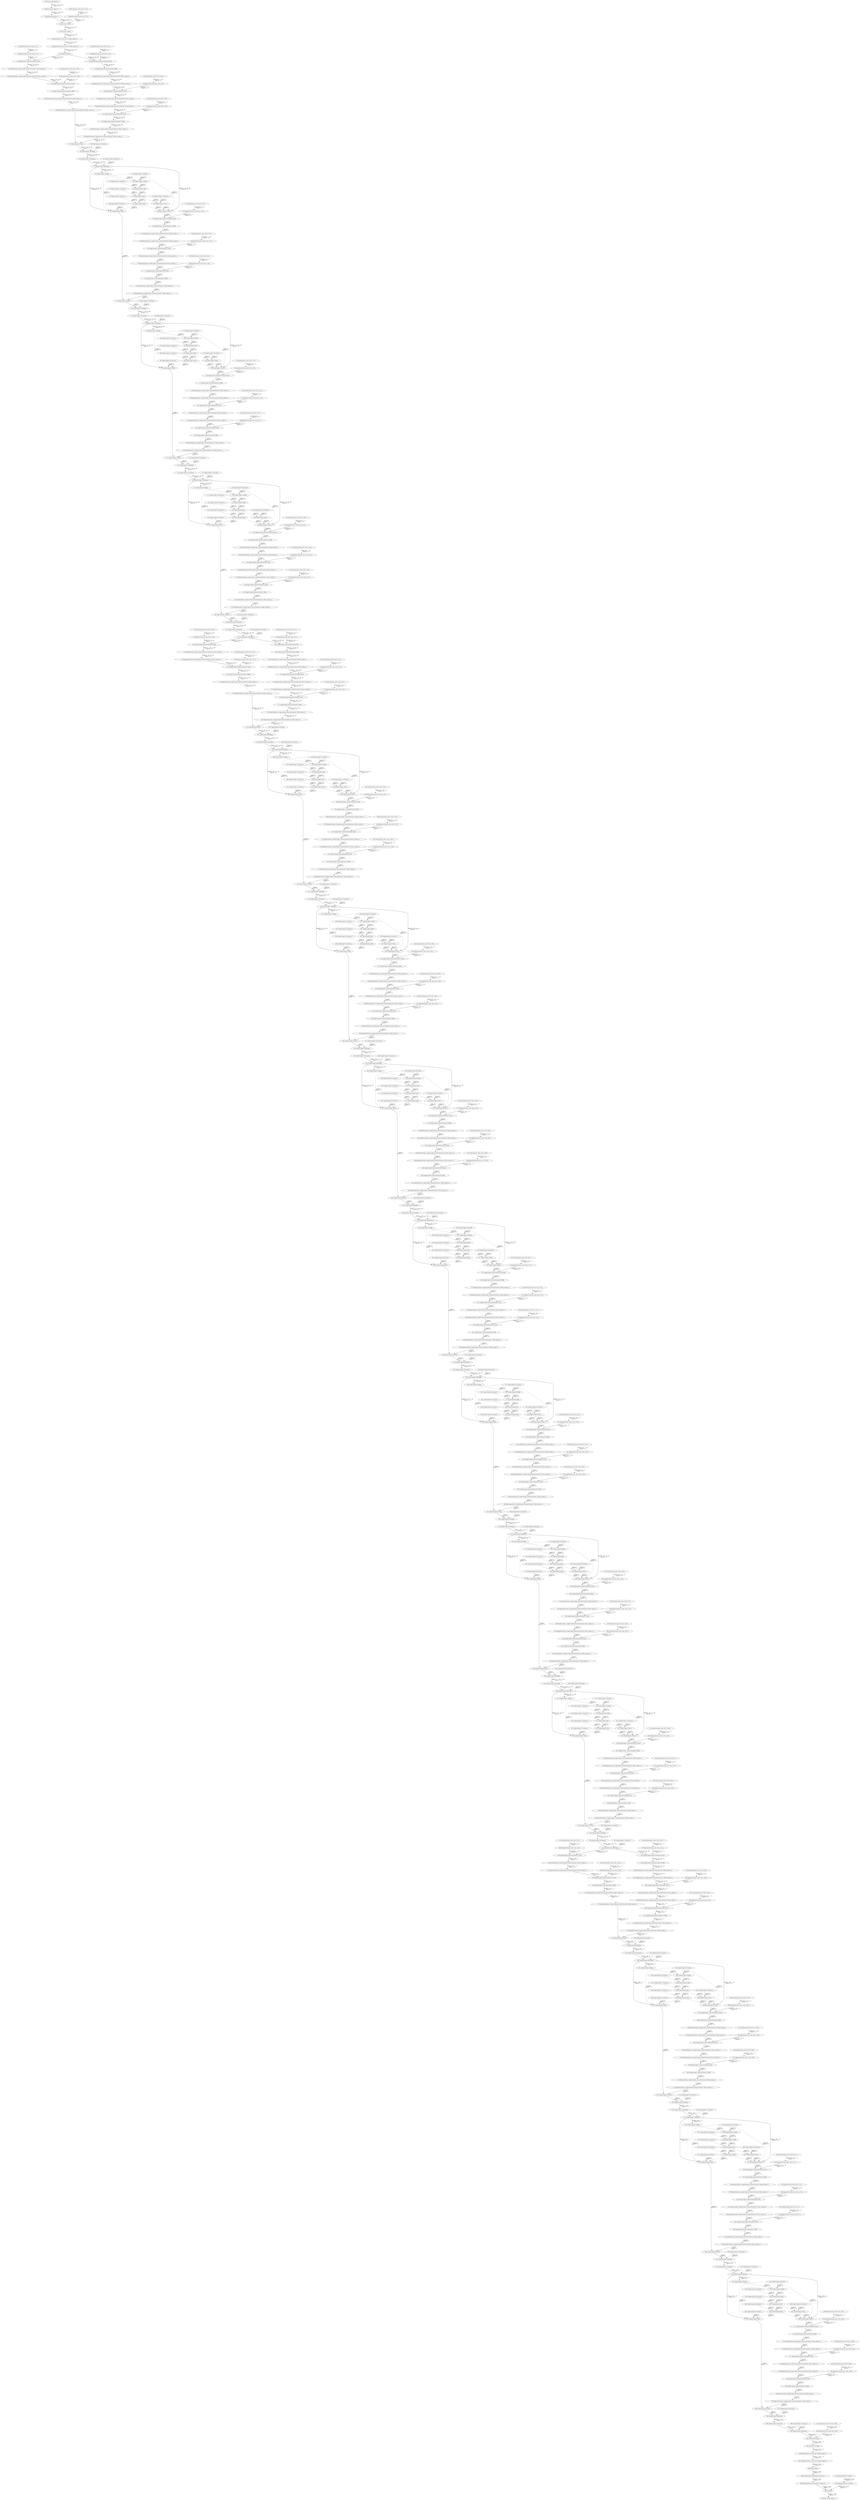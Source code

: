 strict digraph  {
"0 QuantizeLinear_input.1_1" [id=0, type=QuantizeLinear];
"1 DequantizeLinear_input.1_1" [id=1, type=DequantizeLinear];
"2 QuantizeLinear_onnx^^Conv_1124_1" [id=2, label="2 QuantizeLinear_onnx::Conv_1124_1", type=QuantizeLinear];
"3 DequantizeLinear_onnx^^Conv_1124_1" [id=3, label="3 DequantizeLinear_onnx::Conv_1124_1", type=DequantizeLinear];
"4 /conv1/conv1.0/Conv" [id=4, type=Conv];
"5 /conv1/conv1.2/Relu" [id=5, type=Relu];
"6 QuantizeLinear_/conv1/conv1.2/Relu_output_0_1" [id=6, type=QuantizeLinear];
"7 DequantizeLinear_/conv1/conv1.2/Relu_output_0_1" [id=7, type=DequantizeLinear];
"8 /maxpool/MaxPool" [id=8, type=MaxPool];
"9 QuantizeLinear_onnx^^Conv_1127_1" [id=9, label="9 QuantizeLinear_onnx::Conv_1127_1", type=QuantizeLinear];
"10 DequantizeLinear_onnx^^Conv_1127_1" [id=10, label="10 DequantizeLinear_onnx::Conv_1127_1", type=DequantizeLinear];
"11 /stage2/stage2.0/branch1/branch1.0/Conv" [id=11, type=Conv];
"12 QuantizeLinear_/stage2/stage2.0/branch1/branch1.0/Conv_output_0_1" [id=12, type=QuantizeLinear];
"13 DequantizeLinear_/stage2/stage2.0/branch1/branch1.0/Conv_output_0_1" [id=13, type=DequantizeLinear];
"14 QuantizeLinear_onnx^^Conv_1130_1" [id=14, label="14 QuantizeLinear_onnx::Conv_1130_1", type=QuantizeLinear];
"15 DequantizeLinear_onnx^^Conv_1130_1" [id=15, label="15 DequantizeLinear_onnx::Conv_1130_1", type=DequantizeLinear];
"16 /stage2/stage2.0/branch1/branch1.2/Conv" [id=16, type=Conv];
"17 /stage2/stage2.0/branch1/branch1.4/Relu" [id=17, type=Relu];
"18 QuantizeLinear_onnx^^Conv_1133_1" [id=18, label="18 QuantizeLinear_onnx::Conv_1133_1", type=QuantizeLinear];
"19 DequantizeLinear_onnx^^Conv_1133_1" [id=19, label="19 DequantizeLinear_onnx::Conv_1133_1", type=DequantizeLinear];
"20 /stage2/stage2.0/branch2/branch2.0/Conv" [id=20, type=Conv];
"21 /stage2/stage2.0/branch2/branch2.2/Relu" [id=21, type=Relu];
"22 QuantizeLinear_/stage2/stage2.0/branch2/branch2.2/Relu_output_0_1" [id=22, type=QuantizeLinear];
"23 DequantizeLinear_/stage2/stage2.0/branch2/branch2.2/Relu_output_0_1" [id=23, type=DequantizeLinear];
"24 QuantizeLinear_onnx^^Conv_1136_1" [id=24, label="24 QuantizeLinear_onnx::Conv_1136_1", type=QuantizeLinear];
"25 DequantizeLinear_onnx^^Conv_1136_1" [id=25, label="25 DequantizeLinear_onnx::Conv_1136_1", type=DequantizeLinear];
"26 /stage2/stage2.0/branch2/branch2.3/Conv" [id=26, type=Conv];
"27 QuantizeLinear_/stage2/stage2.0/branch2/branch2.3/Conv_output_0_1" [id=27, type=QuantizeLinear];
"28 DequantizeLinear_/stage2/stage2.0/branch2/branch2.3/Conv_output_0_1" [id=28, type=DequantizeLinear];
"29 QuantizeLinear_onnx^^Conv_1139_1" [id=29, label="29 QuantizeLinear_onnx::Conv_1139_1", type=QuantizeLinear];
"30 DequantizeLinear_onnx^^Conv_1139_1" [id=30, label="30 DequantizeLinear_onnx::Conv_1139_1", type=DequantizeLinear];
"31 /stage2/stage2.0/branch2/branch2.5/Conv" [id=31, type=Conv];
"32 /stage2/stage2.0/branch2/branch2.7/Relu" [id=32, type=Relu];
"33 QuantizeLinear_/stage2/stage2.0/branch1/branch1.4/Relu_output_0_1" [id=33, type=QuantizeLinear];
"34 DequantizeLinear_/stage2/stage2.0/branch1/branch1.4/Relu_output_0_1" [id=34, type=DequantizeLinear];
"35 QuantizeLinear_/stage2/stage2.0/branch2/branch2.7/Relu_output_0_1" [id=35, type=QuantizeLinear];
"36 DequantizeLinear_/stage2/stage2.0/branch2/branch2.7/Relu_output_0_1" [id=36, type=DequantizeLinear];
"37 /stage2/stage2.0/Concat" [id=37, type=Concat];
"38 /stage2/stage2.0/Constant" [id=38, type=Constant];
"39 /stage2/stage2.0/Reshape" [id=39, type=Reshape];
"40 /stage2/stage2.0/Transpose" [id=40, type=Transpose];
"41 /stage2/stage2.0/Constant_1" [id=41, type=Constant];
"42 /stage2/stage2.0/Reshape_1" [id=42, type=Reshape];
"43 /stage2/stage2.1/Shape" [id=43, type=Shape];
"44 /stage2/stage2.1/Constant" [id=44, type=Constant];
"45 /stage2/stage2.1/Gather" [id=45, type=Gather];
"46 /stage2/stage2.1/Constant_1" [id=46, type=Constant];
"47 /stage2/stage2.1/Constant_2" [id=47, type=Constant];
"48 /stage2/stage2.1/Add" [id=48, type=Add];
"49 /stage2/stage2.1/Constant_3" [id=49, type=Constant];
"50 /stage2/stage2.1/Div" [id=50, type=Div];
"51 /stage2/stage2.1/Constant_4" [id=51, type=Constant];
"52 /stage2/stage2.1/Mul" [id=52, type=Mul];
"53 /stage2/stage2.1/Slice" [id=53, type=Slice];
"54 /stage2/stage2.1/Constant_5" [id=54, type=Constant];
"55 /stage2/stage2.1/Mul_1" [id=55, type=Mul];
"56 /stage2/stage2.1/Slice_1" [id=56, type=Slice];
"57 QuantizeLinear_onnx^^Conv_1142_1" [id=57, label="57 QuantizeLinear_onnx::Conv_1142_1", type=QuantizeLinear];
"58 DequantizeLinear_onnx^^Conv_1142_1" [id=58, label="58 DequantizeLinear_onnx::Conv_1142_1", type=DequantizeLinear];
"59 /stage2/stage2.1/branch2/branch2.0/Conv" [id=59, type=Conv];
"60 /stage2/stage2.1/branch2/branch2.2/Relu" [id=60, type=Relu];
"61 QuantizeLinear_/stage2/stage2.1/branch2/branch2.2/Relu_output_0_1" [id=61, type=QuantizeLinear];
"62 DequantizeLinear_/stage2/stage2.1/branch2/branch2.2/Relu_output_0_1" [id=62, type=DequantizeLinear];
"63 QuantizeLinear_onnx^^Conv_1145_1" [id=63, label="63 QuantizeLinear_onnx::Conv_1145_1", type=QuantizeLinear];
"64 DequantizeLinear_onnx^^Conv_1145_1" [id=64, label="64 DequantizeLinear_onnx::Conv_1145_1", type=DequantizeLinear];
"65 /stage2/stage2.1/branch2/branch2.3/Conv" [id=65, type=Conv];
"66 QuantizeLinear_/stage2/stage2.1/branch2/branch2.3/Conv_output_0_1" [id=66, type=QuantizeLinear];
"67 DequantizeLinear_/stage2/stage2.1/branch2/branch2.3/Conv_output_0_1" [id=67, type=DequantizeLinear];
"68 QuantizeLinear_onnx^^Conv_1148_1" [id=68, label="68 QuantizeLinear_onnx::Conv_1148_1", type=QuantizeLinear];
"69 DequantizeLinear_onnx^^Conv_1148_1" [id=69, label="69 DequantizeLinear_onnx::Conv_1148_1", type=DequantizeLinear];
"70 /stage2/stage2.1/branch2/branch2.5/Conv" [id=70, type=Conv];
"71 /stage2/stage2.1/branch2/branch2.7/Relu" [id=71, type=Relu];
"72 QuantizeLinear_/stage2/stage2.1/branch2/branch2.7/Relu_output_0_1" [id=72, type=QuantizeLinear];
"73 DequantizeLinear_/stage2/stage2.1/branch2/branch2.7/Relu_output_0_1" [id=73, type=DequantizeLinear];
"74 /stage2/stage2.1/Concat" [id=74, type=Concat];
"75 /stage2/stage2.1/Constant_6" [id=75, type=Constant];
"76 /stage2/stage2.1/Reshape" [id=76, type=Reshape];
"77 /stage2/stage2.1/Transpose" [id=77, type=Transpose];
"78 /stage2/stage2.1/Constant_7" [id=78, type=Constant];
"79 /stage2/stage2.1/Reshape_1" [id=79, type=Reshape];
"80 /stage2/stage2.2/Shape" [id=80, type=Shape];
"81 /stage2/stage2.2/Constant" [id=81, type=Constant];
"82 /stage2/stage2.2/Gather" [id=82, type=Gather];
"83 /stage2/stage2.2/Constant_1" [id=83, type=Constant];
"84 /stage2/stage2.2/Constant_2" [id=84, type=Constant];
"85 /stage2/stage2.2/Add" [id=85, type=Add];
"86 /stage2/stage2.2/Constant_3" [id=86, type=Constant];
"87 /stage2/stage2.2/Div" [id=87, type=Div];
"88 /stage2/stage2.2/Constant_4" [id=88, type=Constant];
"89 /stage2/stage2.2/Mul" [id=89, type=Mul];
"90 /stage2/stage2.2/Slice" [id=90, type=Slice];
"91 /stage2/stage2.2/Constant_5" [id=91, type=Constant];
"92 /stage2/stage2.2/Mul_1" [id=92, type=Mul];
"93 /stage2/stage2.2/Slice_1" [id=93, type=Slice];
"94 QuantizeLinear_onnx^^Conv_1151_1" [id=94, label="94 QuantizeLinear_onnx::Conv_1151_1", type=QuantizeLinear];
"95 DequantizeLinear_onnx^^Conv_1151_1" [id=95, label="95 DequantizeLinear_onnx::Conv_1151_1", type=DequantizeLinear];
"96 /stage2/stage2.2/branch2/branch2.0/Conv" [id=96, type=Conv];
"97 /stage2/stage2.2/branch2/branch2.2/Relu" [id=97, type=Relu];
"98 QuantizeLinear_/stage2/stage2.2/branch2/branch2.2/Relu_output_0_1" [id=98, type=QuantizeLinear];
"99 DequantizeLinear_/stage2/stage2.2/branch2/branch2.2/Relu_output_0_1" [id=99, type=DequantizeLinear];
"100 QuantizeLinear_onnx^^Conv_1154_1" [id=100, label="100 QuantizeLinear_onnx::Conv_1154_1", type=QuantizeLinear];
"101 DequantizeLinear_onnx^^Conv_1154_1" [id=101, label="101 DequantizeLinear_onnx::Conv_1154_1", type=DequantizeLinear];
"102 /stage2/stage2.2/branch2/branch2.3/Conv" [id=102, type=Conv];
"103 QuantizeLinear_/stage2/stage2.2/branch2/branch2.3/Conv_output_0_1" [id=103, type=QuantizeLinear];
"104 DequantizeLinear_/stage2/stage2.2/branch2/branch2.3/Conv_output_0_1" [id=104, type=DequantizeLinear];
"105 QuantizeLinear_onnx^^Conv_1157_1" [id=105, label="105 QuantizeLinear_onnx::Conv_1157_1", type=QuantizeLinear];
"106 DequantizeLinear_onnx^^Conv_1157_1" [id=106, label="106 DequantizeLinear_onnx::Conv_1157_1", type=DequantizeLinear];
"107 /stage2/stage2.2/branch2/branch2.5/Conv" [id=107, type=Conv];
"108 /stage2/stage2.2/branch2/branch2.7/Relu" [id=108, type=Relu];
"109 QuantizeLinear_/stage2/stage2.2/branch2/branch2.7/Relu_output_0_1" [id=109, type=QuantizeLinear];
"110 DequantizeLinear_/stage2/stage2.2/branch2/branch2.7/Relu_output_0_1" [id=110, type=DequantizeLinear];
"111 /stage2/stage2.2/Concat" [id=111, type=Concat];
"112 /stage2/stage2.2/Constant_6" [id=112, type=Constant];
"113 /stage2/stage2.2/Reshape" [id=113, type=Reshape];
"114 /stage2/stage2.2/Transpose" [id=114, type=Transpose];
"115 /stage2/stage2.2/Constant_7" [id=115, type=Constant];
"116 /stage2/stage2.2/Reshape_1" [id=116, type=Reshape];
"117 /stage2/stage2.3/Shape" [id=117, type=Shape];
"118 /stage2/stage2.3/Constant" [id=118, type=Constant];
"119 /stage2/stage2.3/Gather" [id=119, type=Gather];
"120 /stage2/stage2.3/Constant_1" [id=120, type=Constant];
"121 /stage2/stage2.3/Constant_2" [id=121, type=Constant];
"122 /stage2/stage2.3/Add" [id=122, type=Add];
"123 /stage2/stage2.3/Constant_3" [id=123, type=Constant];
"124 /stage2/stage2.3/Div" [id=124, type=Div];
"125 /stage2/stage2.3/Constant_4" [id=125, type=Constant];
"126 /stage2/stage2.3/Mul" [id=126, type=Mul];
"127 /stage2/stage2.3/Slice" [id=127, type=Slice];
"128 /stage2/stage2.3/Constant_5" [id=128, type=Constant];
"129 /stage2/stage2.3/Mul_1" [id=129, type=Mul];
"130 /stage2/stage2.3/Slice_1" [id=130, type=Slice];
"131 QuantizeLinear_onnx^^Conv_1160_1" [id=131, label="131 QuantizeLinear_onnx::Conv_1160_1", type=QuantizeLinear];
"132 DequantizeLinear_onnx^^Conv_1160_1" [id=132, label="132 DequantizeLinear_onnx::Conv_1160_1", type=DequantizeLinear];
"133 /stage2/stage2.3/branch2/branch2.0/Conv" [id=133, type=Conv];
"134 /stage2/stage2.3/branch2/branch2.2/Relu" [id=134, type=Relu];
"135 QuantizeLinear_/stage2/stage2.3/branch2/branch2.2/Relu_output_0_1" [id=135, type=QuantizeLinear];
"136 DequantizeLinear_/stage2/stage2.3/branch2/branch2.2/Relu_output_0_1" [id=136, type=DequantizeLinear];
"137 QuantizeLinear_onnx^^Conv_1163_1" [id=137, label="137 QuantizeLinear_onnx::Conv_1163_1", type=QuantizeLinear];
"138 DequantizeLinear_onnx^^Conv_1163_1" [id=138, label="138 DequantizeLinear_onnx::Conv_1163_1", type=DequantizeLinear];
"139 /stage2/stage2.3/branch2/branch2.3/Conv" [id=139, type=Conv];
"140 QuantizeLinear_/stage2/stage2.3/branch2/branch2.3/Conv_output_0_1" [id=140, type=QuantizeLinear];
"141 DequantizeLinear_/stage2/stage2.3/branch2/branch2.3/Conv_output_0_1" [id=141, type=DequantizeLinear];
"142 QuantizeLinear_onnx^^Conv_1166_1" [id=142, label="142 QuantizeLinear_onnx::Conv_1166_1", type=QuantizeLinear];
"143 DequantizeLinear_onnx^^Conv_1166_1" [id=143, label="143 DequantizeLinear_onnx::Conv_1166_1", type=DequantizeLinear];
"144 /stage2/stage2.3/branch2/branch2.5/Conv" [id=144, type=Conv];
"145 /stage2/stage2.3/branch2/branch2.7/Relu" [id=145, type=Relu];
"146 QuantizeLinear_/stage2/stage2.3/branch2/branch2.7/Relu_output_0_1" [id=146, type=QuantizeLinear];
"147 DequantizeLinear_/stage2/stage2.3/branch2/branch2.7/Relu_output_0_1" [id=147, type=DequantizeLinear];
"148 /stage2/stage2.3/Concat" [id=148, type=Concat];
"149 /stage2/stage2.3/Constant_6" [id=149, type=Constant];
"150 /stage2/stage2.3/Reshape" [id=150, type=Reshape];
"151 /stage2/stage2.3/Transpose" [id=151, type=Transpose];
"152 /stage2/stage2.3/Constant_7" [id=152, type=Constant];
"153 /stage2/stage2.3/Reshape_1" [id=153, type=Reshape];
"154 QuantizeLinear_onnx^^Conv_1169_1" [id=154, label="154 QuantizeLinear_onnx::Conv_1169_1", type=QuantizeLinear];
"155 DequantizeLinear_onnx^^Conv_1169_1" [id=155, label="155 DequantizeLinear_onnx::Conv_1169_1", type=DequantizeLinear];
"156 /stage3/stage3.0/branch1/branch1.0/Conv" [id=156, type=Conv];
"157 QuantizeLinear_/stage3/stage3.0/branch1/branch1.0/Conv_output_0_1" [id=157, type=QuantizeLinear];
"158 DequantizeLinear_/stage3/stage3.0/branch1/branch1.0/Conv_output_0_1" [id=158, type=DequantizeLinear];
"159 QuantizeLinear_onnx^^Conv_1172_1" [id=159, label="159 QuantizeLinear_onnx::Conv_1172_1", type=QuantizeLinear];
"160 DequantizeLinear_onnx^^Conv_1172_1" [id=160, label="160 DequantizeLinear_onnx::Conv_1172_1", type=DequantizeLinear];
"161 /stage3/stage3.0/branch1/branch1.2/Conv" [id=161, type=Conv];
"162 /stage3/stage3.0/branch1/branch1.4/Relu" [id=162, type=Relu];
"163 QuantizeLinear_onnx^^Conv_1175_1" [id=163, label="163 QuantizeLinear_onnx::Conv_1175_1", type=QuantizeLinear];
"164 DequantizeLinear_onnx^^Conv_1175_1" [id=164, label="164 DequantizeLinear_onnx::Conv_1175_1", type=DequantizeLinear];
"165 /stage3/stage3.0/branch2/branch2.0/Conv" [id=165, type=Conv];
"166 /stage3/stage3.0/branch2/branch2.2/Relu" [id=166, type=Relu];
"167 QuantizeLinear_/stage3/stage3.0/branch2/branch2.2/Relu_output_0_1" [id=167, type=QuantizeLinear];
"168 DequantizeLinear_/stage3/stage3.0/branch2/branch2.2/Relu_output_0_1" [id=168, type=DequantizeLinear];
"169 QuantizeLinear_onnx^^Conv_1178_1" [id=169, label="169 QuantizeLinear_onnx::Conv_1178_1", type=QuantizeLinear];
"170 DequantizeLinear_onnx^^Conv_1178_1" [id=170, label="170 DequantizeLinear_onnx::Conv_1178_1", type=DequantizeLinear];
"171 /stage3/stage3.0/branch2/branch2.3/Conv" [id=171, type=Conv];
"172 QuantizeLinear_/stage3/stage3.0/branch2/branch2.3/Conv_output_0_1" [id=172, type=QuantizeLinear];
"173 DequantizeLinear_/stage3/stage3.0/branch2/branch2.3/Conv_output_0_1" [id=173, type=DequantizeLinear];
"174 QuantizeLinear_onnx^^Conv_1181_1" [id=174, label="174 QuantizeLinear_onnx::Conv_1181_1", type=QuantizeLinear];
"175 DequantizeLinear_onnx^^Conv_1181_1" [id=175, label="175 DequantizeLinear_onnx::Conv_1181_1", type=DequantizeLinear];
"176 /stage3/stage3.0/branch2/branch2.5/Conv" [id=176, type=Conv];
"177 /stage3/stage3.0/branch2/branch2.7/Relu" [id=177, type=Relu];
"178 QuantizeLinear_/stage3/stage3.0/branch1/branch1.4/Relu_output_0_1" [id=178, type=QuantizeLinear];
"179 DequantizeLinear_/stage3/stage3.0/branch1/branch1.4/Relu_output_0_1" [id=179, type=DequantizeLinear];
"180 QuantizeLinear_/stage3/stage3.0/branch2/branch2.7/Relu_output_0_1" [id=180, type=QuantizeLinear];
"181 DequantizeLinear_/stage3/stage3.0/branch2/branch2.7/Relu_output_0_1" [id=181, type=DequantizeLinear];
"182 /stage3/stage3.0/Concat" [id=182, type=Concat];
"183 /stage3/stage3.0/Constant" [id=183, type=Constant];
"184 /stage3/stage3.0/Reshape" [id=184, type=Reshape];
"185 /stage3/stage3.0/Transpose" [id=185, type=Transpose];
"186 /stage3/stage3.0/Constant_1" [id=186, type=Constant];
"187 /stage3/stage3.0/Reshape_1" [id=187, type=Reshape];
"188 /stage3/stage3.1/Shape" [id=188, type=Shape];
"189 /stage3/stage3.1/Constant" [id=189, type=Constant];
"190 /stage3/stage3.1/Gather" [id=190, type=Gather];
"191 /stage3/stage3.1/Constant_1" [id=191, type=Constant];
"192 /stage3/stage3.1/Constant_2" [id=192, type=Constant];
"193 /stage3/stage3.1/Add" [id=193, type=Add];
"194 /stage3/stage3.1/Constant_3" [id=194, type=Constant];
"195 /stage3/stage3.1/Div" [id=195, type=Div];
"196 /stage3/stage3.1/Constant_4" [id=196, type=Constant];
"197 /stage3/stage3.1/Mul" [id=197, type=Mul];
"198 /stage3/stage3.1/Slice" [id=198, type=Slice];
"199 /stage3/stage3.1/Constant_5" [id=199, type=Constant];
"200 /stage3/stage3.1/Mul_1" [id=200, type=Mul];
"201 /stage3/stage3.1/Slice_1" [id=201, type=Slice];
"202 QuantizeLinear_onnx^^Conv_1184_1" [id=202, label="202 QuantizeLinear_onnx::Conv_1184_1", type=QuantizeLinear];
"203 DequantizeLinear_onnx^^Conv_1184_1" [id=203, label="203 DequantizeLinear_onnx::Conv_1184_1", type=DequantizeLinear];
"204 /stage3/stage3.1/branch2/branch2.0/Conv" [id=204, type=Conv];
"205 /stage3/stage3.1/branch2/branch2.2/Relu" [id=205, type=Relu];
"206 QuantizeLinear_/stage3/stage3.1/branch2/branch2.2/Relu_output_0_1" [id=206, type=QuantizeLinear];
"207 DequantizeLinear_/stage3/stage3.1/branch2/branch2.2/Relu_output_0_1" [id=207, type=DequantizeLinear];
"208 QuantizeLinear_onnx^^Conv_1187_1" [id=208, label="208 QuantizeLinear_onnx::Conv_1187_1", type=QuantizeLinear];
"209 DequantizeLinear_onnx^^Conv_1187_1" [id=209, label="209 DequantizeLinear_onnx::Conv_1187_1", type=DequantizeLinear];
"210 /stage3/stage3.1/branch2/branch2.3/Conv" [id=210, type=Conv];
"211 QuantizeLinear_/stage3/stage3.1/branch2/branch2.3/Conv_output_0_1" [id=211, type=QuantizeLinear];
"212 DequantizeLinear_/stage3/stage3.1/branch2/branch2.3/Conv_output_0_1" [id=212, type=DequantizeLinear];
"213 QuantizeLinear_onnx^^Conv_1190_1" [id=213, label="213 QuantizeLinear_onnx::Conv_1190_1", type=QuantizeLinear];
"214 DequantizeLinear_onnx^^Conv_1190_1" [id=214, label="214 DequantizeLinear_onnx::Conv_1190_1", type=DequantizeLinear];
"215 /stage3/stage3.1/branch2/branch2.5/Conv" [id=215, type=Conv];
"216 /stage3/stage3.1/branch2/branch2.7/Relu" [id=216, type=Relu];
"217 QuantizeLinear_/stage3/stage3.1/branch2/branch2.7/Relu_output_0_1" [id=217, type=QuantizeLinear];
"218 DequantizeLinear_/stage3/stage3.1/branch2/branch2.7/Relu_output_0_1" [id=218, type=DequantizeLinear];
"219 /stage3/stage3.1/Concat" [id=219, type=Concat];
"220 /stage3/stage3.1/Constant_6" [id=220, type=Constant];
"221 /stage3/stage3.1/Reshape" [id=221, type=Reshape];
"222 /stage3/stage3.1/Transpose" [id=222, type=Transpose];
"223 /stage3/stage3.1/Constant_7" [id=223, type=Constant];
"224 /stage3/stage3.1/Reshape_1" [id=224, type=Reshape];
"225 /stage3/stage3.2/Shape" [id=225, type=Shape];
"226 /stage3/stage3.2/Constant" [id=226, type=Constant];
"227 /stage3/stage3.2/Gather" [id=227, type=Gather];
"228 /stage3/stage3.2/Constant_1" [id=228, type=Constant];
"229 /stage3/stage3.2/Constant_2" [id=229, type=Constant];
"230 /stage3/stage3.2/Add" [id=230, type=Add];
"231 /stage3/stage3.2/Constant_3" [id=231, type=Constant];
"232 /stage3/stage3.2/Div" [id=232, type=Div];
"233 /stage3/stage3.2/Constant_4" [id=233, type=Constant];
"234 /stage3/stage3.2/Mul" [id=234, type=Mul];
"235 /stage3/stage3.2/Slice" [id=235, type=Slice];
"236 /stage3/stage3.2/Constant_5" [id=236, type=Constant];
"237 /stage3/stage3.2/Mul_1" [id=237, type=Mul];
"238 /stage3/stage3.2/Slice_1" [id=238, type=Slice];
"239 QuantizeLinear_onnx^^Conv_1193_1" [id=239, label="239 QuantizeLinear_onnx::Conv_1193_1", type=QuantizeLinear];
"240 DequantizeLinear_onnx^^Conv_1193_1" [id=240, label="240 DequantizeLinear_onnx::Conv_1193_1", type=DequantizeLinear];
"241 /stage3/stage3.2/branch2/branch2.0/Conv" [id=241, type=Conv];
"242 /stage3/stage3.2/branch2/branch2.2/Relu" [id=242, type=Relu];
"243 QuantizeLinear_/stage3/stage3.2/branch2/branch2.2/Relu_output_0_1" [id=243, type=QuantizeLinear];
"244 DequantizeLinear_/stage3/stage3.2/branch2/branch2.2/Relu_output_0_1" [id=244, type=DequantizeLinear];
"245 QuantizeLinear_onnx^^Conv_1196_1" [id=245, label="245 QuantizeLinear_onnx::Conv_1196_1", type=QuantizeLinear];
"246 DequantizeLinear_onnx^^Conv_1196_1" [id=246, label="246 DequantizeLinear_onnx::Conv_1196_1", type=DequantizeLinear];
"247 /stage3/stage3.2/branch2/branch2.3/Conv" [id=247, type=Conv];
"248 QuantizeLinear_/stage3/stage3.2/branch2/branch2.3/Conv_output_0_1" [id=248, type=QuantizeLinear];
"249 DequantizeLinear_/stage3/stage3.2/branch2/branch2.3/Conv_output_0_1" [id=249, type=DequantizeLinear];
"250 QuantizeLinear_onnx^^Conv_1199_1" [id=250, label="250 QuantizeLinear_onnx::Conv_1199_1", type=QuantizeLinear];
"251 DequantizeLinear_onnx^^Conv_1199_1" [id=251, label="251 DequantizeLinear_onnx::Conv_1199_1", type=DequantizeLinear];
"252 /stage3/stage3.2/branch2/branch2.5/Conv" [id=252, type=Conv];
"253 /stage3/stage3.2/branch2/branch2.7/Relu" [id=253, type=Relu];
"254 QuantizeLinear_/stage3/stage3.2/branch2/branch2.7/Relu_output_0_1" [id=254, type=QuantizeLinear];
"255 DequantizeLinear_/stage3/stage3.2/branch2/branch2.7/Relu_output_0_1" [id=255, type=DequantizeLinear];
"256 /stage3/stage3.2/Concat" [id=256, type=Concat];
"257 /stage3/stage3.2/Constant_6" [id=257, type=Constant];
"258 /stage3/stage3.2/Reshape" [id=258, type=Reshape];
"259 /stage3/stage3.2/Transpose" [id=259, type=Transpose];
"260 /stage3/stage3.2/Constant_7" [id=260, type=Constant];
"261 /stage3/stage3.2/Reshape_1" [id=261, type=Reshape];
"262 /stage3/stage3.3/Shape" [id=262, type=Shape];
"263 /stage3/stage3.3/Constant" [id=263, type=Constant];
"264 /stage3/stage3.3/Gather" [id=264, type=Gather];
"265 /stage3/stage3.3/Constant_1" [id=265, type=Constant];
"266 /stage3/stage3.3/Constant_2" [id=266, type=Constant];
"267 /stage3/stage3.3/Add" [id=267, type=Add];
"268 /stage3/stage3.3/Constant_3" [id=268, type=Constant];
"269 /stage3/stage3.3/Div" [id=269, type=Div];
"270 /stage3/stage3.3/Constant_4" [id=270, type=Constant];
"271 /stage3/stage3.3/Mul" [id=271, type=Mul];
"272 /stage3/stage3.3/Slice" [id=272, type=Slice];
"273 /stage3/stage3.3/Constant_5" [id=273, type=Constant];
"274 /stage3/stage3.3/Mul_1" [id=274, type=Mul];
"275 /stage3/stage3.3/Slice_1" [id=275, type=Slice];
"276 QuantizeLinear_onnx^^Conv_1202_1" [id=276, label="276 QuantizeLinear_onnx::Conv_1202_1", type=QuantizeLinear];
"277 DequantizeLinear_onnx^^Conv_1202_1" [id=277, label="277 DequantizeLinear_onnx::Conv_1202_1", type=DequantizeLinear];
"278 /stage3/stage3.3/branch2/branch2.0/Conv" [id=278, type=Conv];
"279 /stage3/stage3.3/branch2/branch2.2/Relu" [id=279, type=Relu];
"280 QuantizeLinear_/stage3/stage3.3/branch2/branch2.2/Relu_output_0_1" [id=280, type=QuantizeLinear];
"281 DequantizeLinear_/stage3/stage3.3/branch2/branch2.2/Relu_output_0_1" [id=281, type=DequantizeLinear];
"282 QuantizeLinear_onnx^^Conv_1205_1" [id=282, label="282 QuantizeLinear_onnx::Conv_1205_1", type=QuantizeLinear];
"283 DequantizeLinear_onnx^^Conv_1205_1" [id=283, label="283 DequantizeLinear_onnx::Conv_1205_1", type=DequantizeLinear];
"284 /stage3/stage3.3/branch2/branch2.3/Conv" [id=284, type=Conv];
"285 QuantizeLinear_/stage3/stage3.3/branch2/branch2.3/Conv_output_0_1" [id=285, type=QuantizeLinear];
"286 DequantizeLinear_/stage3/stage3.3/branch2/branch2.3/Conv_output_0_1" [id=286, type=DequantizeLinear];
"287 QuantizeLinear_onnx^^Conv_1208_1" [id=287, label="287 QuantizeLinear_onnx::Conv_1208_1", type=QuantizeLinear];
"288 DequantizeLinear_onnx^^Conv_1208_1" [id=288, label="288 DequantizeLinear_onnx::Conv_1208_1", type=DequantizeLinear];
"289 /stage3/stage3.3/branch2/branch2.5/Conv" [id=289, type=Conv];
"290 /stage3/stage3.3/branch2/branch2.7/Relu" [id=290, type=Relu];
"291 QuantizeLinear_/stage3/stage3.3/branch2/branch2.7/Relu_output_0_1" [id=291, type=QuantizeLinear];
"292 DequantizeLinear_/stage3/stage3.3/branch2/branch2.7/Relu_output_0_1" [id=292, type=DequantizeLinear];
"293 /stage3/stage3.3/Concat" [id=293, type=Concat];
"294 /stage3/stage3.3/Constant_6" [id=294, type=Constant];
"295 /stage3/stage3.3/Reshape" [id=295, type=Reshape];
"296 /stage3/stage3.3/Transpose" [id=296, type=Transpose];
"297 /stage3/stage3.3/Constant_7" [id=297, type=Constant];
"298 /stage3/stage3.3/Reshape_1" [id=298, type=Reshape];
"299 /stage3/stage3.4/Shape" [id=299, type=Shape];
"300 /stage3/stage3.4/Constant" [id=300, type=Constant];
"301 /stage3/stage3.4/Gather" [id=301, type=Gather];
"302 /stage3/stage3.4/Constant_1" [id=302, type=Constant];
"303 /stage3/stage3.4/Constant_2" [id=303, type=Constant];
"304 /stage3/stage3.4/Add" [id=304, type=Add];
"305 /stage3/stage3.4/Constant_3" [id=305, type=Constant];
"306 /stage3/stage3.4/Div" [id=306, type=Div];
"307 /stage3/stage3.4/Constant_4" [id=307, type=Constant];
"308 /stage3/stage3.4/Mul" [id=308, type=Mul];
"309 /stage3/stage3.4/Slice" [id=309, type=Slice];
"310 /stage3/stage3.4/Constant_5" [id=310, type=Constant];
"311 /stage3/stage3.4/Mul_1" [id=311, type=Mul];
"312 /stage3/stage3.4/Slice_1" [id=312, type=Slice];
"313 QuantizeLinear_onnx^^Conv_1211_1" [id=313, label="313 QuantizeLinear_onnx::Conv_1211_1", type=QuantizeLinear];
"314 DequantizeLinear_onnx^^Conv_1211_1" [id=314, label="314 DequantizeLinear_onnx::Conv_1211_1", type=DequantizeLinear];
"315 /stage3/stage3.4/branch2/branch2.0/Conv" [id=315, type=Conv];
"316 /stage3/stage3.4/branch2/branch2.2/Relu" [id=316, type=Relu];
"317 QuantizeLinear_/stage3/stage3.4/branch2/branch2.2/Relu_output_0_1" [id=317, type=QuantizeLinear];
"318 DequantizeLinear_/stage3/stage3.4/branch2/branch2.2/Relu_output_0_1" [id=318, type=DequantizeLinear];
"319 QuantizeLinear_onnx^^Conv_1214_1" [id=319, label="319 QuantizeLinear_onnx::Conv_1214_1", type=QuantizeLinear];
"320 DequantizeLinear_onnx^^Conv_1214_1" [id=320, label="320 DequantizeLinear_onnx::Conv_1214_1", type=DequantizeLinear];
"321 /stage3/stage3.4/branch2/branch2.3/Conv" [id=321, type=Conv];
"322 QuantizeLinear_/stage3/stage3.4/branch2/branch2.3/Conv_output_0_1" [id=322, type=QuantizeLinear];
"323 DequantizeLinear_/stage3/stage3.4/branch2/branch2.3/Conv_output_0_1" [id=323, type=DequantizeLinear];
"324 QuantizeLinear_onnx^^Conv_1217_1" [id=324, label="324 QuantizeLinear_onnx::Conv_1217_1", type=QuantizeLinear];
"325 DequantizeLinear_onnx^^Conv_1217_1" [id=325, label="325 DequantizeLinear_onnx::Conv_1217_1", type=DequantizeLinear];
"326 /stage3/stage3.4/branch2/branch2.5/Conv" [id=326, type=Conv];
"327 /stage3/stage3.4/branch2/branch2.7/Relu" [id=327, type=Relu];
"328 QuantizeLinear_/stage3/stage3.4/branch2/branch2.7/Relu_output_0_1" [id=328, type=QuantizeLinear];
"329 DequantizeLinear_/stage3/stage3.4/branch2/branch2.7/Relu_output_0_1" [id=329, type=DequantizeLinear];
"330 /stage3/stage3.4/Concat" [id=330, type=Concat];
"331 /stage3/stage3.4/Constant_6" [id=331, type=Constant];
"332 /stage3/stage3.4/Reshape" [id=332, type=Reshape];
"333 /stage3/stage3.4/Transpose" [id=333, type=Transpose];
"334 /stage3/stage3.4/Constant_7" [id=334, type=Constant];
"335 /stage3/stage3.4/Reshape_1" [id=335, type=Reshape];
"336 /stage3/stage3.5/Shape" [id=336, type=Shape];
"337 /stage3/stage3.5/Constant" [id=337, type=Constant];
"338 /stage3/stage3.5/Gather" [id=338, type=Gather];
"339 /stage3/stage3.5/Constant_1" [id=339, type=Constant];
"340 /stage3/stage3.5/Constant_2" [id=340, type=Constant];
"341 /stage3/stage3.5/Add" [id=341, type=Add];
"342 /stage3/stage3.5/Constant_3" [id=342, type=Constant];
"343 /stage3/stage3.5/Div" [id=343, type=Div];
"344 /stage3/stage3.5/Constant_4" [id=344, type=Constant];
"345 /stage3/stage3.5/Mul" [id=345, type=Mul];
"346 /stage3/stage3.5/Slice" [id=346, type=Slice];
"347 /stage3/stage3.5/Constant_5" [id=347, type=Constant];
"348 /stage3/stage3.5/Mul_1" [id=348, type=Mul];
"349 /stage3/stage3.5/Slice_1" [id=349, type=Slice];
"350 QuantizeLinear_onnx^^Conv_1220_1" [id=350, label="350 QuantizeLinear_onnx::Conv_1220_1", type=QuantizeLinear];
"351 DequantizeLinear_onnx^^Conv_1220_1" [id=351, label="351 DequantizeLinear_onnx::Conv_1220_1", type=DequantizeLinear];
"352 /stage3/stage3.5/branch2/branch2.0/Conv" [id=352, type=Conv];
"353 /stage3/stage3.5/branch2/branch2.2/Relu" [id=353, type=Relu];
"354 QuantizeLinear_/stage3/stage3.5/branch2/branch2.2/Relu_output_0_1" [id=354, type=QuantizeLinear];
"355 DequantizeLinear_/stage3/stage3.5/branch2/branch2.2/Relu_output_0_1" [id=355, type=DequantizeLinear];
"356 QuantizeLinear_onnx^^Conv_1223_1" [id=356, label="356 QuantizeLinear_onnx::Conv_1223_1", type=QuantizeLinear];
"357 DequantizeLinear_onnx^^Conv_1223_1" [id=357, label="357 DequantizeLinear_onnx::Conv_1223_1", type=DequantizeLinear];
"358 /stage3/stage3.5/branch2/branch2.3/Conv" [id=358, type=Conv];
"359 QuantizeLinear_/stage3/stage3.5/branch2/branch2.3/Conv_output_0_1" [id=359, type=QuantizeLinear];
"360 DequantizeLinear_/stage3/stage3.5/branch2/branch2.3/Conv_output_0_1" [id=360, type=DequantizeLinear];
"361 QuantizeLinear_onnx^^Conv_1226_1" [id=361, label="361 QuantizeLinear_onnx::Conv_1226_1", type=QuantizeLinear];
"362 DequantizeLinear_onnx^^Conv_1226_1" [id=362, label="362 DequantizeLinear_onnx::Conv_1226_1", type=DequantizeLinear];
"363 /stage3/stage3.5/branch2/branch2.5/Conv" [id=363, type=Conv];
"364 /stage3/stage3.5/branch2/branch2.7/Relu" [id=364, type=Relu];
"365 QuantizeLinear_/stage3/stage3.5/branch2/branch2.7/Relu_output_0_1" [id=365, type=QuantizeLinear];
"366 DequantizeLinear_/stage3/stage3.5/branch2/branch2.7/Relu_output_0_1" [id=366, type=DequantizeLinear];
"367 /stage3/stage3.5/Concat" [id=367, type=Concat];
"368 /stage3/stage3.5/Constant_6" [id=368, type=Constant];
"369 /stage3/stage3.5/Reshape" [id=369, type=Reshape];
"370 /stage3/stage3.5/Transpose" [id=370, type=Transpose];
"371 /stage3/stage3.5/Constant_7" [id=371, type=Constant];
"372 /stage3/stage3.5/Reshape_1" [id=372, type=Reshape];
"373 /stage3/stage3.6/Shape" [id=373, type=Shape];
"374 /stage3/stage3.6/Constant" [id=374, type=Constant];
"375 /stage3/stage3.6/Gather" [id=375, type=Gather];
"376 /stage3/stage3.6/Constant_1" [id=376, type=Constant];
"377 /stage3/stage3.6/Constant_2" [id=377, type=Constant];
"378 /stage3/stage3.6/Add" [id=378, type=Add];
"379 /stage3/stage3.6/Constant_3" [id=379, type=Constant];
"380 /stage3/stage3.6/Div" [id=380, type=Div];
"381 /stage3/stage3.6/Constant_4" [id=381, type=Constant];
"382 /stage3/stage3.6/Mul" [id=382, type=Mul];
"383 /stage3/stage3.6/Slice" [id=383, type=Slice];
"384 /stage3/stage3.6/Constant_5" [id=384, type=Constant];
"385 /stage3/stage3.6/Mul_1" [id=385, type=Mul];
"386 /stage3/stage3.6/Slice_1" [id=386, type=Slice];
"387 QuantizeLinear_onnx^^Conv_1229_1" [id=387, label="387 QuantizeLinear_onnx::Conv_1229_1", type=QuantizeLinear];
"388 DequantizeLinear_onnx^^Conv_1229_1" [id=388, label="388 DequantizeLinear_onnx::Conv_1229_1", type=DequantizeLinear];
"389 /stage3/stage3.6/branch2/branch2.0/Conv" [id=389, type=Conv];
"390 /stage3/stage3.6/branch2/branch2.2/Relu" [id=390, type=Relu];
"391 QuantizeLinear_/stage3/stage3.6/branch2/branch2.2/Relu_output_0_1" [id=391, type=QuantizeLinear];
"392 DequantizeLinear_/stage3/stage3.6/branch2/branch2.2/Relu_output_0_1" [id=392, type=DequantizeLinear];
"393 QuantizeLinear_onnx^^Conv_1232_1" [id=393, label="393 QuantizeLinear_onnx::Conv_1232_1", type=QuantizeLinear];
"394 DequantizeLinear_onnx^^Conv_1232_1" [id=394, label="394 DequantizeLinear_onnx::Conv_1232_1", type=DequantizeLinear];
"395 /stage3/stage3.6/branch2/branch2.3/Conv" [id=395, type=Conv];
"396 QuantizeLinear_/stage3/stage3.6/branch2/branch2.3/Conv_output_0_1" [id=396, type=QuantizeLinear];
"397 DequantizeLinear_/stage3/stage3.6/branch2/branch2.3/Conv_output_0_1" [id=397, type=DequantizeLinear];
"398 QuantizeLinear_onnx^^Conv_1235_1" [id=398, label="398 QuantizeLinear_onnx::Conv_1235_1", type=QuantizeLinear];
"399 DequantizeLinear_onnx^^Conv_1235_1" [id=399, label="399 DequantizeLinear_onnx::Conv_1235_1", type=DequantizeLinear];
"400 /stage3/stage3.6/branch2/branch2.5/Conv" [id=400, type=Conv];
"401 /stage3/stage3.6/branch2/branch2.7/Relu" [id=401, type=Relu];
"402 QuantizeLinear_/stage3/stage3.6/branch2/branch2.7/Relu_output_0_1" [id=402, type=QuantizeLinear];
"403 DequantizeLinear_/stage3/stage3.6/branch2/branch2.7/Relu_output_0_1" [id=403, type=DequantizeLinear];
"404 /stage3/stage3.6/Concat" [id=404, type=Concat];
"405 /stage3/stage3.6/Constant_6" [id=405, type=Constant];
"406 /stage3/stage3.6/Reshape" [id=406, type=Reshape];
"407 /stage3/stage3.6/Transpose" [id=407, type=Transpose];
"408 /stage3/stage3.6/Constant_7" [id=408, type=Constant];
"409 /stage3/stage3.6/Reshape_1" [id=409, type=Reshape];
"410 /stage3/stage3.7/Shape" [id=410, type=Shape];
"411 /stage3/stage3.7/Constant" [id=411, type=Constant];
"412 /stage3/stage3.7/Gather" [id=412, type=Gather];
"413 /stage3/stage3.7/Constant_1" [id=413, type=Constant];
"414 /stage3/stage3.7/Constant_2" [id=414, type=Constant];
"415 /stage3/stage3.7/Add" [id=415, type=Add];
"416 /stage3/stage3.7/Constant_3" [id=416, type=Constant];
"417 /stage3/stage3.7/Div" [id=417, type=Div];
"418 /stage3/stage3.7/Constant_4" [id=418, type=Constant];
"419 /stage3/stage3.7/Mul" [id=419, type=Mul];
"420 /stage3/stage3.7/Slice" [id=420, type=Slice];
"421 /stage3/stage3.7/Constant_5" [id=421, type=Constant];
"422 /stage3/stage3.7/Mul_1" [id=422, type=Mul];
"423 /stage3/stage3.7/Slice_1" [id=423, type=Slice];
"424 QuantizeLinear_onnx^^Conv_1238_1" [id=424, label="424 QuantizeLinear_onnx::Conv_1238_1", type=QuantizeLinear];
"425 DequantizeLinear_onnx^^Conv_1238_1" [id=425, label="425 DequantizeLinear_onnx::Conv_1238_1", type=DequantizeLinear];
"426 /stage3/stage3.7/branch2/branch2.0/Conv" [id=426, type=Conv];
"427 /stage3/stage3.7/branch2/branch2.2/Relu" [id=427, type=Relu];
"428 QuantizeLinear_/stage3/stage3.7/branch2/branch2.2/Relu_output_0_1" [id=428, type=QuantizeLinear];
"429 DequantizeLinear_/stage3/stage3.7/branch2/branch2.2/Relu_output_0_1" [id=429, type=DequantizeLinear];
"430 QuantizeLinear_onnx^^Conv_1241_1" [id=430, label="430 QuantizeLinear_onnx::Conv_1241_1", type=QuantizeLinear];
"431 DequantizeLinear_onnx^^Conv_1241_1" [id=431, label="431 DequantizeLinear_onnx::Conv_1241_1", type=DequantizeLinear];
"432 /stage3/stage3.7/branch2/branch2.3/Conv" [id=432, type=Conv];
"433 QuantizeLinear_/stage3/stage3.7/branch2/branch2.3/Conv_output_0_1" [id=433, type=QuantizeLinear];
"434 DequantizeLinear_/stage3/stage3.7/branch2/branch2.3/Conv_output_0_1" [id=434, type=DequantizeLinear];
"435 QuantizeLinear_onnx^^Conv_1244_1" [id=435, label="435 QuantizeLinear_onnx::Conv_1244_1", type=QuantizeLinear];
"436 DequantizeLinear_onnx^^Conv_1244_1" [id=436, label="436 DequantizeLinear_onnx::Conv_1244_1", type=DequantizeLinear];
"437 /stage3/stage3.7/branch2/branch2.5/Conv" [id=437, type=Conv];
"438 /stage3/stage3.7/branch2/branch2.7/Relu" [id=438, type=Relu];
"439 QuantizeLinear_/stage3/stage3.7/branch2/branch2.7/Relu_output_0_1" [id=439, type=QuantizeLinear];
"440 DequantizeLinear_/stage3/stage3.7/branch2/branch2.7/Relu_output_0_1" [id=440, type=DequantizeLinear];
"441 /stage3/stage3.7/Concat" [id=441, type=Concat];
"442 /stage3/stage3.7/Constant_6" [id=442, type=Constant];
"443 /stage3/stage3.7/Reshape" [id=443, type=Reshape];
"444 /stage3/stage3.7/Transpose" [id=444, type=Transpose];
"445 /stage3/stage3.7/Constant_7" [id=445, type=Constant];
"446 /stage3/stage3.7/Reshape_1" [id=446, type=Reshape];
"447 QuantizeLinear_onnx^^Conv_1247_1" [id=447, label="447 QuantizeLinear_onnx::Conv_1247_1", type=QuantizeLinear];
"448 DequantizeLinear_onnx^^Conv_1247_1" [id=448, label="448 DequantizeLinear_onnx::Conv_1247_1", type=DequantizeLinear];
"449 /stage4/stage4.0/branch1/branch1.0/Conv" [id=449, type=Conv];
"450 QuantizeLinear_/stage4/stage4.0/branch1/branch1.0/Conv_output_0_1" [id=450, type=QuantizeLinear];
"451 DequantizeLinear_/stage4/stage4.0/branch1/branch1.0/Conv_output_0_1" [id=451, type=DequantizeLinear];
"452 QuantizeLinear_onnx^^Conv_1250_1" [id=452, label="452 QuantizeLinear_onnx::Conv_1250_1", type=QuantizeLinear];
"453 DequantizeLinear_onnx^^Conv_1250_1" [id=453, label="453 DequantizeLinear_onnx::Conv_1250_1", type=DequantizeLinear];
"454 /stage4/stage4.0/branch1/branch1.2/Conv" [id=454, type=Conv];
"455 /stage4/stage4.0/branch1/branch1.4/Relu" [id=455, type=Relu];
"456 QuantizeLinear_onnx^^Conv_1253_1" [id=456, label="456 QuantizeLinear_onnx::Conv_1253_1", type=QuantizeLinear];
"457 DequantizeLinear_onnx^^Conv_1253_1" [id=457, label="457 DequantizeLinear_onnx::Conv_1253_1", type=DequantizeLinear];
"458 /stage4/stage4.0/branch2/branch2.0/Conv" [id=458, type=Conv];
"459 /stage4/stage4.0/branch2/branch2.2/Relu" [id=459, type=Relu];
"460 QuantizeLinear_/stage4/stage4.0/branch2/branch2.2/Relu_output_0_1" [id=460, type=QuantizeLinear];
"461 DequantizeLinear_/stage4/stage4.0/branch2/branch2.2/Relu_output_0_1" [id=461, type=DequantizeLinear];
"462 QuantizeLinear_onnx^^Conv_1256_1" [id=462, label="462 QuantizeLinear_onnx::Conv_1256_1", type=QuantizeLinear];
"463 DequantizeLinear_onnx^^Conv_1256_1" [id=463, label="463 DequantizeLinear_onnx::Conv_1256_1", type=DequantizeLinear];
"464 /stage4/stage4.0/branch2/branch2.3/Conv" [id=464, type=Conv];
"465 QuantizeLinear_/stage4/stage4.0/branch2/branch2.3/Conv_output_0_1" [id=465, type=QuantizeLinear];
"466 DequantizeLinear_/stage4/stage4.0/branch2/branch2.3/Conv_output_0_1" [id=466, type=DequantizeLinear];
"467 QuantizeLinear_onnx^^Conv_1259_1" [id=467, label="467 QuantizeLinear_onnx::Conv_1259_1", type=QuantizeLinear];
"468 DequantizeLinear_onnx^^Conv_1259_1" [id=468, label="468 DequantizeLinear_onnx::Conv_1259_1", type=DequantizeLinear];
"469 /stage4/stage4.0/branch2/branch2.5/Conv" [id=469, type=Conv];
"470 /stage4/stage4.0/branch2/branch2.7/Relu" [id=470, type=Relu];
"471 QuantizeLinear_/stage4/stage4.0/branch1/branch1.4/Relu_output_0_1" [id=471, type=QuantizeLinear];
"472 DequantizeLinear_/stage4/stage4.0/branch1/branch1.4/Relu_output_0_1" [id=472, type=DequantizeLinear];
"473 QuantizeLinear_/stage4/stage4.0/branch2/branch2.7/Relu_output_0_1" [id=473, type=QuantizeLinear];
"474 DequantizeLinear_/stage4/stage4.0/branch2/branch2.7/Relu_output_0_1" [id=474, type=DequantizeLinear];
"475 /stage4/stage4.0/Concat" [id=475, type=Concat];
"476 /stage4/stage4.0/Constant" [id=476, type=Constant];
"477 /stage4/stage4.0/Reshape" [id=477, type=Reshape];
"478 /stage4/stage4.0/Transpose" [id=478, type=Transpose];
"479 /stage4/stage4.0/Constant_1" [id=479, type=Constant];
"480 /stage4/stage4.0/Reshape_1" [id=480, type=Reshape];
"481 /stage4/stage4.1/Shape" [id=481, type=Shape];
"482 /stage4/stage4.1/Constant" [id=482, type=Constant];
"483 /stage4/stage4.1/Gather" [id=483, type=Gather];
"484 /stage4/stage4.1/Constant_1" [id=484, type=Constant];
"485 /stage4/stage4.1/Constant_2" [id=485, type=Constant];
"486 /stage4/stage4.1/Add" [id=486, type=Add];
"487 /stage4/stage4.1/Constant_3" [id=487, type=Constant];
"488 /stage4/stage4.1/Div" [id=488, type=Div];
"489 /stage4/stage4.1/Constant_4" [id=489, type=Constant];
"490 /stage4/stage4.1/Mul" [id=490, type=Mul];
"491 /stage4/stage4.1/Slice" [id=491, type=Slice];
"492 /stage4/stage4.1/Constant_5" [id=492, type=Constant];
"493 /stage4/stage4.1/Mul_1" [id=493, type=Mul];
"494 /stage4/stage4.1/Slice_1" [id=494, type=Slice];
"495 QuantizeLinear_onnx^^Conv_1262_1" [id=495, label="495 QuantizeLinear_onnx::Conv_1262_1", type=QuantizeLinear];
"496 DequantizeLinear_onnx^^Conv_1262_1" [id=496, label="496 DequantizeLinear_onnx::Conv_1262_1", type=DequantizeLinear];
"497 /stage4/stage4.1/branch2/branch2.0/Conv" [id=497, type=Conv];
"498 /stage4/stage4.1/branch2/branch2.2/Relu" [id=498, type=Relu];
"499 QuantizeLinear_/stage4/stage4.1/branch2/branch2.2/Relu_output_0_1" [id=499, type=QuantizeLinear];
"500 DequantizeLinear_/stage4/stage4.1/branch2/branch2.2/Relu_output_0_1" [id=500, type=DequantizeLinear];
"501 QuantizeLinear_onnx^^Conv_1265_1" [id=501, label="501 QuantizeLinear_onnx::Conv_1265_1", type=QuantizeLinear];
"502 DequantizeLinear_onnx^^Conv_1265_1" [id=502, label="502 DequantizeLinear_onnx::Conv_1265_1", type=DequantizeLinear];
"503 /stage4/stage4.1/branch2/branch2.3/Conv" [id=503, type=Conv];
"504 QuantizeLinear_/stage4/stage4.1/branch2/branch2.3/Conv_output_0_1" [id=504, type=QuantizeLinear];
"505 DequantizeLinear_/stage4/stage4.1/branch2/branch2.3/Conv_output_0_1" [id=505, type=DequantizeLinear];
"506 QuantizeLinear_onnx^^Conv_1268_1" [id=506, label="506 QuantizeLinear_onnx::Conv_1268_1", type=QuantizeLinear];
"507 DequantizeLinear_onnx^^Conv_1268_1" [id=507, label="507 DequantizeLinear_onnx::Conv_1268_1", type=DequantizeLinear];
"508 /stage4/stage4.1/branch2/branch2.5/Conv" [id=508, type=Conv];
"509 /stage4/stage4.1/branch2/branch2.7/Relu" [id=509, type=Relu];
"510 QuantizeLinear_/stage4/stage4.1/branch2/branch2.7/Relu_output_0_1" [id=510, type=QuantizeLinear];
"511 DequantizeLinear_/stage4/stage4.1/branch2/branch2.7/Relu_output_0_1" [id=511, type=DequantizeLinear];
"512 /stage4/stage4.1/Concat" [id=512, type=Concat];
"513 /stage4/stage4.1/Constant_6" [id=513, type=Constant];
"514 /stage4/stage4.1/Reshape" [id=514, type=Reshape];
"515 /stage4/stage4.1/Transpose" [id=515, type=Transpose];
"516 /stage4/stage4.1/Constant_7" [id=516, type=Constant];
"517 /stage4/stage4.1/Reshape_1" [id=517, type=Reshape];
"518 /stage4/stage4.2/Shape" [id=518, type=Shape];
"519 /stage4/stage4.2/Constant" [id=519, type=Constant];
"520 /stage4/stage4.2/Gather" [id=520, type=Gather];
"521 /stage4/stage4.2/Constant_1" [id=521, type=Constant];
"522 /stage4/stage4.2/Constant_2" [id=522, type=Constant];
"523 /stage4/stage4.2/Add" [id=523, type=Add];
"524 /stage4/stage4.2/Constant_3" [id=524, type=Constant];
"525 /stage4/stage4.2/Div" [id=525, type=Div];
"526 /stage4/stage4.2/Constant_4" [id=526, type=Constant];
"527 /stage4/stage4.2/Mul" [id=527, type=Mul];
"528 /stage4/stage4.2/Slice" [id=528, type=Slice];
"529 /stage4/stage4.2/Constant_5" [id=529, type=Constant];
"530 /stage4/stage4.2/Mul_1" [id=530, type=Mul];
"531 /stage4/stage4.2/Slice_1" [id=531, type=Slice];
"532 QuantizeLinear_onnx^^Conv_1271_1" [id=532, label="532 QuantizeLinear_onnx::Conv_1271_1", type=QuantizeLinear];
"533 DequantizeLinear_onnx^^Conv_1271_1" [id=533, label="533 DequantizeLinear_onnx::Conv_1271_1", type=DequantizeLinear];
"534 /stage4/stage4.2/branch2/branch2.0/Conv" [id=534, type=Conv];
"535 /stage4/stage4.2/branch2/branch2.2/Relu" [id=535, type=Relu];
"536 QuantizeLinear_/stage4/stage4.2/branch2/branch2.2/Relu_output_0_1" [id=536, type=QuantizeLinear];
"537 DequantizeLinear_/stage4/stage4.2/branch2/branch2.2/Relu_output_0_1" [id=537, type=DequantizeLinear];
"538 QuantizeLinear_onnx^^Conv_1274_1" [id=538, label="538 QuantizeLinear_onnx::Conv_1274_1", type=QuantizeLinear];
"539 DequantizeLinear_onnx^^Conv_1274_1" [id=539, label="539 DequantizeLinear_onnx::Conv_1274_1", type=DequantizeLinear];
"540 /stage4/stage4.2/branch2/branch2.3/Conv" [id=540, type=Conv];
"541 QuantizeLinear_/stage4/stage4.2/branch2/branch2.3/Conv_output_0_1" [id=541, type=QuantizeLinear];
"542 DequantizeLinear_/stage4/stage4.2/branch2/branch2.3/Conv_output_0_1" [id=542, type=DequantizeLinear];
"543 QuantizeLinear_onnx^^Conv_1277_1" [id=543, label="543 QuantizeLinear_onnx::Conv_1277_1", type=QuantizeLinear];
"544 DequantizeLinear_onnx^^Conv_1277_1" [id=544, label="544 DequantizeLinear_onnx::Conv_1277_1", type=DequantizeLinear];
"545 /stage4/stage4.2/branch2/branch2.5/Conv" [id=545, type=Conv];
"546 /stage4/stage4.2/branch2/branch2.7/Relu" [id=546, type=Relu];
"547 QuantizeLinear_/stage4/stage4.2/branch2/branch2.7/Relu_output_0_1" [id=547, type=QuantizeLinear];
"548 DequantizeLinear_/stage4/stage4.2/branch2/branch2.7/Relu_output_0_1" [id=548, type=DequantizeLinear];
"549 /stage4/stage4.2/Concat" [id=549, type=Concat];
"550 /stage4/stage4.2/Constant_6" [id=550, type=Constant];
"551 /stage4/stage4.2/Reshape" [id=551, type=Reshape];
"552 /stage4/stage4.2/Transpose" [id=552, type=Transpose];
"553 /stage4/stage4.2/Constant_7" [id=553, type=Constant];
"554 /stage4/stage4.2/Reshape_1" [id=554, type=Reshape];
"555 /stage4/stage4.3/Shape" [id=555, type=Shape];
"556 /stage4/stage4.3/Constant" [id=556, type=Constant];
"557 /stage4/stage4.3/Gather" [id=557, type=Gather];
"558 /stage4/stage4.3/Constant_1" [id=558, type=Constant];
"559 /stage4/stage4.3/Constant_2" [id=559, type=Constant];
"560 /stage4/stage4.3/Add" [id=560, type=Add];
"561 /stage4/stage4.3/Constant_3" [id=561, type=Constant];
"562 /stage4/stage4.3/Div" [id=562, type=Div];
"563 /stage4/stage4.3/Constant_4" [id=563, type=Constant];
"564 /stage4/stage4.3/Mul" [id=564, type=Mul];
"565 /stage4/stage4.3/Slice" [id=565, type=Slice];
"566 /stage4/stage4.3/Constant_5" [id=566, type=Constant];
"567 /stage4/stage4.3/Mul_1" [id=567, type=Mul];
"568 /stage4/stage4.3/Slice_1" [id=568, type=Slice];
"569 QuantizeLinear_onnx^^Conv_1280_1" [id=569, label="569 QuantizeLinear_onnx::Conv_1280_1", type=QuantizeLinear];
"570 DequantizeLinear_onnx^^Conv_1280_1" [id=570, label="570 DequantizeLinear_onnx::Conv_1280_1", type=DequantizeLinear];
"571 /stage4/stage4.3/branch2/branch2.0/Conv" [id=571, type=Conv];
"572 /stage4/stage4.3/branch2/branch2.2/Relu" [id=572, type=Relu];
"573 QuantizeLinear_/stage4/stage4.3/branch2/branch2.2/Relu_output_0_1" [id=573, type=QuantizeLinear];
"574 DequantizeLinear_/stage4/stage4.3/branch2/branch2.2/Relu_output_0_1" [id=574, type=DequantizeLinear];
"575 QuantizeLinear_onnx^^Conv_1283_1" [id=575, label="575 QuantizeLinear_onnx::Conv_1283_1", type=QuantizeLinear];
"576 DequantizeLinear_onnx^^Conv_1283_1" [id=576, label="576 DequantizeLinear_onnx::Conv_1283_1", type=DequantizeLinear];
"577 /stage4/stage4.3/branch2/branch2.3/Conv" [id=577, type=Conv];
"578 QuantizeLinear_/stage4/stage4.3/branch2/branch2.3/Conv_output_0_1" [id=578, type=QuantizeLinear];
"579 DequantizeLinear_/stage4/stage4.3/branch2/branch2.3/Conv_output_0_1" [id=579, type=DequantizeLinear];
"580 QuantizeLinear_onnx^^Conv_1286_1" [id=580, label="580 QuantizeLinear_onnx::Conv_1286_1", type=QuantizeLinear];
"581 DequantizeLinear_onnx^^Conv_1286_1" [id=581, label="581 DequantizeLinear_onnx::Conv_1286_1", type=DequantizeLinear];
"582 /stage4/stage4.3/branch2/branch2.5/Conv" [id=582, type=Conv];
"583 /stage4/stage4.3/branch2/branch2.7/Relu" [id=583, type=Relu];
"584 QuantizeLinear_/stage4/stage4.3/branch2/branch2.7/Relu_output_0_1" [id=584, type=QuantizeLinear];
"585 DequantizeLinear_/stage4/stage4.3/branch2/branch2.7/Relu_output_0_1" [id=585, type=DequantizeLinear];
"586 /stage4/stage4.3/Concat" [id=586, type=Concat];
"587 /stage4/stage4.3/Constant_6" [id=587, type=Constant];
"588 /stage4/stage4.3/Reshape" [id=588, type=Reshape];
"589 /stage4/stage4.3/Transpose" [id=589, type=Transpose];
"590 /stage4/stage4.3/Constant_7" [id=590, type=Constant];
"591 /stage4/stage4.3/Reshape_1" [id=591, type=Reshape];
"592 QuantizeLinear_onnx^^Conv_1289_1" [id=592, label="592 QuantizeLinear_onnx::Conv_1289_1", type=QuantizeLinear];
"593 DequantizeLinear_onnx^^Conv_1289_1" [id=593, label="593 DequantizeLinear_onnx::Conv_1289_1", type=DequantizeLinear];
"594 /conv5/conv5.0/Conv" [id=594, type=Conv];
"595 /conv5/conv5.2/Relu" [id=595, type=Relu];
"596 QuantizeLinear_/conv5/conv5.2/Relu_output_0_1" [id=596, type=QuantizeLinear];
"597 DequantizeLinear_/conv5/conv5.2/Relu_output_0_1" [id=597, type=DequantizeLinear];
"598 /ReduceMean" [id=598, type=ReduceMean];
"599 QuantizeLinear_/ReduceMean_output_0_1" [id=599, type=QuantizeLinear];
"600 DequantizeLinear_/ReduceMean_output_0_1" [id=600, type=DequantizeLinear];
"601 QuantizeLinear_fc.weight_1" [id=601, type=QuantizeLinear];
"602 DequantizeLinear_fc.weight_1" [id=602, type=DequantizeLinear];
"603 /fc/Gemm" [id=603, type=Gemm];
"604 nncf_model_input_0" [id=604, type=nncf_model_input];
"605 nncf_model_output_0" [id=605, type=nncf_model_output];
"0 QuantizeLinear_input.1_1" -> "1 DequantizeLinear_input.1_1"  [label="shape:[1, 3, 224, 224]\nports:0 -> 0", style=dashed];
"1 DequantizeLinear_input.1_1" -> "4 /conv1/conv1.0/Conv"  [label="shape:[1, 3, 224, 224]\nports:0 -> 0", style=solid];
"2 QuantizeLinear_onnx^^Conv_1124_1" -> "3 DequantizeLinear_onnx^^Conv_1124_1"  [label="shape:[24, 3, 3, 3]\nports:0 -> 0", style=dashed];
"3 DequantizeLinear_onnx^^Conv_1124_1" -> "4 /conv1/conv1.0/Conv"  [label="shape:[24, 3, 3, 3]\nports:0 -> 1", style=solid];
"4 /conv1/conv1.0/Conv" -> "5 /conv1/conv1.2/Relu"  [label="shape:[1, 24, 112, 112]\nports:0 -> 0", style=solid];
"5 /conv1/conv1.2/Relu" -> "6 QuantizeLinear_/conv1/conv1.2/Relu_output_0_1"  [label="shape:[1, 24, 112, 112]\nports:0 -> 0", style=solid];
"6 QuantizeLinear_/conv1/conv1.2/Relu_output_0_1" -> "7 DequantizeLinear_/conv1/conv1.2/Relu_output_0_1"  [label="shape:[1, 24, 112, 112]\nports:0 -> 0", style=dashed];
"7 DequantizeLinear_/conv1/conv1.2/Relu_output_0_1" -> "8 /maxpool/MaxPool"  [label="shape:[1, 24, 112, 112]\nports:0 -> 0", style=solid];
"8 /maxpool/MaxPool" -> "11 /stage2/stage2.0/branch1/branch1.0/Conv"  [label="shape:[1, 24, 56, 56]\nports:0 -> 0", style=solid];
"8 /maxpool/MaxPool" -> "20 /stage2/stage2.0/branch2/branch2.0/Conv"  [label="shape:[1, 24, 56, 56]\nports:0 -> 0", style=solid];
"9 QuantizeLinear_onnx^^Conv_1127_1" -> "10 DequantizeLinear_onnx^^Conv_1127_1"  [label="shape:[24, 1, 3, 3]\nports:0 -> 0", style=dashed];
"10 DequantizeLinear_onnx^^Conv_1127_1" -> "11 /stage2/stage2.0/branch1/branch1.0/Conv"  [label="shape:[24, 1, 3, 3]\nports:0 -> 1", style=solid];
"11 /stage2/stage2.0/branch1/branch1.0/Conv" -> "12 QuantizeLinear_/stage2/stage2.0/branch1/branch1.0/Conv_output_0_1"  [label="shape:[1, 24, 28, 28]\nports:0 -> 0", style=solid];
"12 QuantizeLinear_/stage2/stage2.0/branch1/branch1.0/Conv_output_0_1" -> "13 DequantizeLinear_/stage2/stage2.0/branch1/branch1.0/Conv_output_0_1"  [label="shape:[1, 24, 28, 28]\nports:0 -> 0", style=dashed];
"13 DequantizeLinear_/stage2/stage2.0/branch1/branch1.0/Conv_output_0_1" -> "16 /stage2/stage2.0/branch1/branch1.2/Conv"  [label="shape:[1, 24, 28, 28]\nports:0 -> 0", style=solid];
"14 QuantizeLinear_onnx^^Conv_1130_1" -> "15 DequantizeLinear_onnx^^Conv_1130_1"  [label="shape:[58, 24, 1, 1]\nports:0 -> 0", style=dashed];
"15 DequantizeLinear_onnx^^Conv_1130_1" -> "16 /stage2/stage2.0/branch1/branch1.2/Conv"  [label="shape:[58, 24, 1, 1]\nports:0 -> 1", style=solid];
"16 /stage2/stage2.0/branch1/branch1.2/Conv" -> "17 /stage2/stage2.0/branch1/branch1.4/Relu"  [label="shape:[1, 58, 28, 28]\nports:0 -> 0", style=solid];
"17 /stage2/stage2.0/branch1/branch1.4/Relu" -> "33 QuantizeLinear_/stage2/stage2.0/branch1/branch1.4/Relu_output_0_1"  [label="shape:[1, 58, 28, 28]\nports:0 -> 0", style=solid];
"18 QuantizeLinear_onnx^^Conv_1133_1" -> "19 DequantizeLinear_onnx^^Conv_1133_1"  [label="shape:[58, 24, 1, 1]\nports:0 -> 0", style=dashed];
"19 DequantizeLinear_onnx^^Conv_1133_1" -> "20 /stage2/stage2.0/branch2/branch2.0/Conv"  [label="shape:[58, 24, 1, 1]\nports:0 -> 1", style=solid];
"20 /stage2/stage2.0/branch2/branch2.0/Conv" -> "21 /stage2/stage2.0/branch2/branch2.2/Relu"  [label="shape:[1, 58, 56, 56]\nports:0 -> 0", style=solid];
"21 /stage2/stage2.0/branch2/branch2.2/Relu" -> "22 QuantizeLinear_/stage2/stage2.0/branch2/branch2.2/Relu_output_0_1"  [label="shape:[1, 58, 56, 56]\nports:0 -> 0", style=solid];
"22 QuantizeLinear_/stage2/stage2.0/branch2/branch2.2/Relu_output_0_1" -> "23 DequantizeLinear_/stage2/stage2.0/branch2/branch2.2/Relu_output_0_1"  [label="shape:[1, 58, 56, 56]\nports:0 -> 0", style=dashed];
"23 DequantizeLinear_/stage2/stage2.0/branch2/branch2.2/Relu_output_0_1" -> "26 /stage2/stage2.0/branch2/branch2.3/Conv"  [label="shape:[1, 58, 56, 56]\nports:0 -> 0", style=solid];
"24 QuantizeLinear_onnx^^Conv_1136_1" -> "25 DequantizeLinear_onnx^^Conv_1136_1"  [label="shape:[58, 1, 3, 3]\nports:0 -> 0", style=dashed];
"25 DequantizeLinear_onnx^^Conv_1136_1" -> "26 /stage2/stage2.0/branch2/branch2.3/Conv"  [label="shape:[58, 1, 3, 3]\nports:0 -> 1", style=solid];
"26 /stage2/stage2.0/branch2/branch2.3/Conv" -> "27 QuantizeLinear_/stage2/stage2.0/branch2/branch2.3/Conv_output_0_1"  [label="shape:[1, 58, 28, 28]\nports:0 -> 0", style=solid];
"27 QuantizeLinear_/stage2/stage2.0/branch2/branch2.3/Conv_output_0_1" -> "28 DequantizeLinear_/stage2/stage2.0/branch2/branch2.3/Conv_output_0_1"  [label="shape:[1, 58, 28, 28]\nports:0 -> 0", style=dashed];
"28 DequantizeLinear_/stage2/stage2.0/branch2/branch2.3/Conv_output_0_1" -> "31 /stage2/stage2.0/branch2/branch2.5/Conv"  [label="shape:[1, 58, 28, 28]\nports:0 -> 0", style=solid];
"29 QuantizeLinear_onnx^^Conv_1139_1" -> "30 DequantizeLinear_onnx^^Conv_1139_1"  [label="shape:[58, 58, 1, 1]\nports:0 -> 0", style=dashed];
"30 DequantizeLinear_onnx^^Conv_1139_1" -> "31 /stage2/stage2.0/branch2/branch2.5/Conv"  [label="shape:[58, 58, 1, 1]\nports:0 -> 1", style=solid];
"31 /stage2/stage2.0/branch2/branch2.5/Conv" -> "32 /stage2/stage2.0/branch2/branch2.7/Relu"  [label="shape:[1, 58, 28, 28]\nports:0 -> 0", style=solid];
"32 /stage2/stage2.0/branch2/branch2.7/Relu" -> "35 QuantizeLinear_/stage2/stage2.0/branch2/branch2.7/Relu_output_0_1"  [label="shape:[1, 58, 28, 28]\nports:0 -> 0", style=solid];
"33 QuantizeLinear_/stage2/stage2.0/branch1/branch1.4/Relu_output_0_1" -> "34 DequantizeLinear_/stage2/stage2.0/branch1/branch1.4/Relu_output_0_1"  [label="shape:[1, 58, 28, 28]\nports:0 -> 0", style=dashed];
"34 DequantizeLinear_/stage2/stage2.0/branch1/branch1.4/Relu_output_0_1" -> "37 /stage2/stage2.0/Concat"  [label="shape:[1, 58, 28, 28]\nports:0 -> 0", style=solid];
"35 QuantizeLinear_/stage2/stage2.0/branch2/branch2.7/Relu_output_0_1" -> "36 DequantizeLinear_/stage2/stage2.0/branch2/branch2.7/Relu_output_0_1"  [label="shape:[1, 58, 28, 28]\nports:0 -> 0", style=dashed];
"36 DequantizeLinear_/stage2/stage2.0/branch2/branch2.7/Relu_output_0_1" -> "37 /stage2/stage2.0/Concat"  [label="shape:[1, 58, 28, 28]\nports:0 -> 1", style=solid];
"37 /stage2/stage2.0/Concat" -> "39 /stage2/stage2.0/Reshape"  [label="shape:[1, 116, 28, 28]\nports:0 -> 0", style=solid];
"38 /stage2/stage2.0/Constant" -> "39 /stage2/stage2.0/Reshape"  [label="shape:[5]\nports:0 -> 1", style=dashed];
"39 /stage2/stage2.0/Reshape" -> "40 /stage2/stage2.0/Transpose"  [label="shape:[1, 2, 58, 28, 28]\nports:0 -> 0", style=solid];
"40 /stage2/stage2.0/Transpose" -> "42 /stage2/stage2.0/Reshape_1"  [label="shape:[1, 58, 2, 28, 28]\nports:0 -> 0", style=solid];
"41 /stage2/stage2.0/Constant_1" -> "42 /stage2/stage2.0/Reshape_1"  [label="shape:[4]\nports:0 -> 1", style=dashed];
"42 /stage2/stage2.0/Reshape_1" -> "43 /stage2/stage2.1/Shape"  [label="shape:[1, 116, 28, 28]\nports:0 -> 0", style=solid];
"42 /stage2/stage2.0/Reshape_1" -> "53 /stage2/stage2.1/Slice"  [label="shape:[1, 116, 28, 28]\nports:0 -> 0", style=solid];
"42 /stage2/stage2.0/Reshape_1" -> "56 /stage2/stage2.1/Slice_1"  [label="shape:[1, 116, 28, 28]\nports:0 -> 0", style=solid];
"43 /stage2/stage2.1/Shape" -> "45 /stage2/stage2.1/Gather"  [label="shape:[4]\nports:0 -> 0", style=dashed];
"44 /stage2/stage2.1/Constant" -> "45 /stage2/stage2.1/Gather"  [label="shape:[1]\nports:0 -> 1", style=dashed];
"44 /stage2/stage2.1/Constant" -> "53 /stage2/stage2.1/Slice"  [label="shape:[1]\nports:0 -> 3", style=dashed];
"44 /stage2/stage2.1/Constant" -> "56 /stage2/stage2.1/Slice_1"  [label="shape:[1]\nports:0 -> 3", style=dashed];
"45 /stage2/stage2.1/Gather" -> "48 /stage2/stage2.1/Add"  [label="shape:[1]\nports:0 -> 0", style=dashed];
"46 /stage2/stage2.1/Constant_1" -> "53 /stage2/stage2.1/Slice"  [label="shape:[1]\nports:0 -> 1", style=dashed];
"47 /stage2/stage2.1/Constant_2" -> "48 /stage2/stage2.1/Add"  [label="shape:[1]\nports:0 -> 1", style=dashed];
"48 /stage2/stage2.1/Add" -> "50 /stage2/stage2.1/Div"  [label="shape:[1]\nports:0 -> 0", style=dashed];
"49 /stage2/stage2.1/Constant_3" -> "50 /stage2/stage2.1/Div"  [label="shape:[1]\nports:0 -> 1", style=dashed];
"50 /stage2/stage2.1/Div" -> "52 /stage2/stage2.1/Mul"  [label="shape:[1]\nports:0 -> 0", style=dashed];
"50 /stage2/stage2.1/Div" -> "55 /stage2/stage2.1/Mul_1"  [label="shape:[1]\nports:0 -> 0", style=dashed];
"51 /stage2/stage2.1/Constant_4" -> "52 /stage2/stage2.1/Mul"  [label="shape:[1]\nports:0 -> 1", style=dashed];
"52 /stage2/stage2.1/Mul" -> "53 /stage2/stage2.1/Slice"  [label="shape:[1]\nports:0 -> 2", style=dashed];
"52 /stage2/stage2.1/Mul" -> "56 /stage2/stage2.1/Slice_1"  [label="shape:[1]\nports:0 -> 1", style=dashed];
"53 /stage2/stage2.1/Slice" -> "74 /stage2/stage2.1/Concat"  [label="shape:[]\nports:0 -> 0", style=solid];
"54 /stage2/stage2.1/Constant_5" -> "55 /stage2/stage2.1/Mul_1"  [label="shape:[1]\nports:0 -> 1", style=dashed];
"55 /stage2/stage2.1/Mul_1" -> "56 /stage2/stage2.1/Slice_1"  [label="shape:[1]\nports:0 -> 2", style=dashed];
"56 /stage2/stage2.1/Slice_1" -> "59 /stage2/stage2.1/branch2/branch2.0/Conv"  [label="shape:[]\nports:0 -> 0", style=solid];
"57 QuantizeLinear_onnx^^Conv_1142_1" -> "58 DequantizeLinear_onnx^^Conv_1142_1"  [label="shape:[58, 58, 1, 1]\nports:0 -> 0", style=dashed];
"58 DequantizeLinear_onnx^^Conv_1142_1" -> "59 /stage2/stage2.1/branch2/branch2.0/Conv"  [label="shape:[58, 58, 1, 1]\nports:0 -> 1", style=solid];
"59 /stage2/stage2.1/branch2/branch2.0/Conv" -> "60 /stage2/stage2.1/branch2/branch2.2/Relu"  [label="shape:[]\nports:0 -> 0", style=solid];
"60 /stage2/stage2.1/branch2/branch2.2/Relu" -> "61 QuantizeLinear_/stage2/stage2.1/branch2/branch2.2/Relu_output_0_1"  [label="shape:[]\nports:0 -> 0", style=solid];
"61 QuantizeLinear_/stage2/stage2.1/branch2/branch2.2/Relu_output_0_1" -> "62 DequantizeLinear_/stage2/stage2.1/branch2/branch2.2/Relu_output_0_1"  [label="shape:[]\nports:0 -> 0", style=dashed];
"62 DequantizeLinear_/stage2/stage2.1/branch2/branch2.2/Relu_output_0_1" -> "65 /stage2/stage2.1/branch2/branch2.3/Conv"  [label="shape:[]\nports:0 -> 0", style=solid];
"63 QuantizeLinear_onnx^^Conv_1145_1" -> "64 DequantizeLinear_onnx^^Conv_1145_1"  [label="shape:[58, 1, 3, 3]\nports:0 -> 0", style=dashed];
"64 DequantizeLinear_onnx^^Conv_1145_1" -> "65 /stage2/stage2.1/branch2/branch2.3/Conv"  [label="shape:[58, 1, 3, 3]\nports:0 -> 1", style=solid];
"65 /stage2/stage2.1/branch2/branch2.3/Conv" -> "66 QuantizeLinear_/stage2/stage2.1/branch2/branch2.3/Conv_output_0_1"  [label="shape:[]\nports:0 -> 0", style=solid];
"66 QuantizeLinear_/stage2/stage2.1/branch2/branch2.3/Conv_output_0_1" -> "67 DequantizeLinear_/stage2/stage2.1/branch2/branch2.3/Conv_output_0_1"  [label="shape:[]\nports:0 -> 0", style=dashed];
"67 DequantizeLinear_/stage2/stage2.1/branch2/branch2.3/Conv_output_0_1" -> "70 /stage2/stage2.1/branch2/branch2.5/Conv"  [label="shape:[]\nports:0 -> 0", style=solid];
"68 QuantizeLinear_onnx^^Conv_1148_1" -> "69 DequantizeLinear_onnx^^Conv_1148_1"  [label="shape:[58, 58, 1, 1]\nports:0 -> 0", style=dashed];
"69 DequantizeLinear_onnx^^Conv_1148_1" -> "70 /stage2/stage2.1/branch2/branch2.5/Conv"  [label="shape:[58, 58, 1, 1]\nports:0 -> 1", style=solid];
"70 /stage2/stage2.1/branch2/branch2.5/Conv" -> "71 /stage2/stage2.1/branch2/branch2.7/Relu"  [label="shape:[]\nports:0 -> 0", style=solid];
"71 /stage2/stage2.1/branch2/branch2.7/Relu" -> "72 QuantizeLinear_/stage2/stage2.1/branch2/branch2.7/Relu_output_0_1"  [label="shape:[]\nports:0 -> 0", style=solid];
"72 QuantizeLinear_/stage2/stage2.1/branch2/branch2.7/Relu_output_0_1" -> "73 DequantizeLinear_/stage2/stage2.1/branch2/branch2.7/Relu_output_0_1"  [label="shape:[]\nports:0 -> 0", style=dashed];
"73 DequantizeLinear_/stage2/stage2.1/branch2/branch2.7/Relu_output_0_1" -> "74 /stage2/stage2.1/Concat"  [label="shape:[]\nports:0 -> 1", style=solid];
"74 /stage2/stage2.1/Concat" -> "76 /stage2/stage2.1/Reshape"  [label="shape:[]\nports:0 -> 0", style=solid];
"75 /stage2/stage2.1/Constant_6" -> "76 /stage2/stage2.1/Reshape"  [label="shape:[5]\nports:0 -> 1", style=dashed];
"76 /stage2/stage2.1/Reshape" -> "77 /stage2/stage2.1/Transpose"  [label="shape:[1, 2, 58, 28, 28]\nports:0 -> 0", style=solid];
"77 /stage2/stage2.1/Transpose" -> "79 /stage2/stage2.1/Reshape_1"  [label="shape:[1, 58, 2, 28, 28]\nports:0 -> 0", style=solid];
"78 /stage2/stage2.1/Constant_7" -> "79 /stage2/stage2.1/Reshape_1"  [label="shape:[4]\nports:0 -> 1", style=dashed];
"79 /stage2/stage2.1/Reshape_1" -> "80 /stage2/stage2.2/Shape"  [label="shape:[1, 116, 28, 28]\nports:0 -> 0", style=solid];
"79 /stage2/stage2.1/Reshape_1" -> "90 /stage2/stage2.2/Slice"  [label="shape:[1, 116, 28, 28]\nports:0 -> 0", style=solid];
"79 /stage2/stage2.1/Reshape_1" -> "93 /stage2/stage2.2/Slice_1"  [label="shape:[1, 116, 28, 28]\nports:0 -> 0", style=solid];
"80 /stage2/stage2.2/Shape" -> "82 /stage2/stage2.2/Gather"  [label="shape:[4]\nports:0 -> 0", style=dashed];
"81 /stage2/stage2.2/Constant" -> "82 /stage2/stage2.2/Gather"  [label="shape:[1]\nports:0 -> 1", style=dashed];
"81 /stage2/stage2.2/Constant" -> "90 /stage2/stage2.2/Slice"  [label="shape:[1]\nports:0 -> 3", style=dashed];
"81 /stage2/stage2.2/Constant" -> "93 /stage2/stage2.2/Slice_1"  [label="shape:[1]\nports:0 -> 3", style=dashed];
"82 /stage2/stage2.2/Gather" -> "85 /stage2/stage2.2/Add"  [label="shape:[1]\nports:0 -> 0", style=dashed];
"83 /stage2/stage2.2/Constant_1" -> "90 /stage2/stage2.2/Slice"  [label="shape:[1]\nports:0 -> 1", style=dashed];
"84 /stage2/stage2.2/Constant_2" -> "85 /stage2/stage2.2/Add"  [label="shape:[1]\nports:0 -> 1", style=dashed];
"85 /stage2/stage2.2/Add" -> "87 /stage2/stage2.2/Div"  [label="shape:[1]\nports:0 -> 0", style=dashed];
"86 /stage2/stage2.2/Constant_3" -> "87 /stage2/stage2.2/Div"  [label="shape:[1]\nports:0 -> 1", style=dashed];
"87 /stage2/stage2.2/Div" -> "89 /stage2/stage2.2/Mul"  [label="shape:[1]\nports:0 -> 0", style=dashed];
"87 /stage2/stage2.2/Div" -> "92 /stage2/stage2.2/Mul_1"  [label="shape:[1]\nports:0 -> 0", style=dashed];
"88 /stage2/stage2.2/Constant_4" -> "89 /stage2/stage2.2/Mul"  [label="shape:[1]\nports:0 -> 1", style=dashed];
"89 /stage2/stage2.2/Mul" -> "90 /stage2/stage2.2/Slice"  [label="shape:[1]\nports:0 -> 2", style=dashed];
"89 /stage2/stage2.2/Mul" -> "93 /stage2/stage2.2/Slice_1"  [label="shape:[1]\nports:0 -> 1", style=dashed];
"90 /stage2/stage2.2/Slice" -> "111 /stage2/stage2.2/Concat"  [label="shape:[]\nports:0 -> 0", style=solid];
"91 /stage2/stage2.2/Constant_5" -> "92 /stage2/stage2.2/Mul_1"  [label="shape:[1]\nports:0 -> 1", style=dashed];
"92 /stage2/stage2.2/Mul_1" -> "93 /stage2/stage2.2/Slice_1"  [label="shape:[1]\nports:0 -> 2", style=dashed];
"93 /stage2/stage2.2/Slice_1" -> "96 /stage2/stage2.2/branch2/branch2.0/Conv"  [label="shape:[]\nports:0 -> 0", style=solid];
"94 QuantizeLinear_onnx^^Conv_1151_1" -> "95 DequantizeLinear_onnx^^Conv_1151_1"  [label="shape:[58, 58, 1, 1]\nports:0 -> 0", style=dashed];
"95 DequantizeLinear_onnx^^Conv_1151_1" -> "96 /stage2/stage2.2/branch2/branch2.0/Conv"  [label="shape:[58, 58, 1, 1]\nports:0 -> 1", style=solid];
"96 /stage2/stage2.2/branch2/branch2.0/Conv" -> "97 /stage2/stage2.2/branch2/branch2.2/Relu"  [label="shape:[]\nports:0 -> 0", style=solid];
"97 /stage2/stage2.2/branch2/branch2.2/Relu" -> "98 QuantizeLinear_/stage2/stage2.2/branch2/branch2.2/Relu_output_0_1"  [label="shape:[]\nports:0 -> 0", style=solid];
"98 QuantizeLinear_/stage2/stage2.2/branch2/branch2.2/Relu_output_0_1" -> "99 DequantizeLinear_/stage2/stage2.2/branch2/branch2.2/Relu_output_0_1"  [label="shape:[]\nports:0 -> 0", style=dashed];
"99 DequantizeLinear_/stage2/stage2.2/branch2/branch2.2/Relu_output_0_1" -> "102 /stage2/stage2.2/branch2/branch2.3/Conv"  [label="shape:[]\nports:0 -> 0", style=solid];
"100 QuantizeLinear_onnx^^Conv_1154_1" -> "101 DequantizeLinear_onnx^^Conv_1154_1"  [label="shape:[58, 1, 3, 3]\nports:0 -> 0", style=dashed];
"101 DequantizeLinear_onnx^^Conv_1154_1" -> "102 /stage2/stage2.2/branch2/branch2.3/Conv"  [label="shape:[58, 1, 3, 3]\nports:0 -> 1", style=solid];
"102 /stage2/stage2.2/branch2/branch2.3/Conv" -> "103 QuantizeLinear_/stage2/stage2.2/branch2/branch2.3/Conv_output_0_1"  [label="shape:[]\nports:0 -> 0", style=solid];
"103 QuantizeLinear_/stage2/stage2.2/branch2/branch2.3/Conv_output_0_1" -> "104 DequantizeLinear_/stage2/stage2.2/branch2/branch2.3/Conv_output_0_1"  [label="shape:[]\nports:0 -> 0", style=dashed];
"104 DequantizeLinear_/stage2/stage2.2/branch2/branch2.3/Conv_output_0_1" -> "107 /stage2/stage2.2/branch2/branch2.5/Conv"  [label="shape:[]\nports:0 -> 0", style=solid];
"105 QuantizeLinear_onnx^^Conv_1157_1" -> "106 DequantizeLinear_onnx^^Conv_1157_1"  [label="shape:[58, 58, 1, 1]\nports:0 -> 0", style=dashed];
"106 DequantizeLinear_onnx^^Conv_1157_1" -> "107 /stage2/stage2.2/branch2/branch2.5/Conv"  [label="shape:[58, 58, 1, 1]\nports:0 -> 1", style=solid];
"107 /stage2/stage2.2/branch2/branch2.5/Conv" -> "108 /stage2/stage2.2/branch2/branch2.7/Relu"  [label="shape:[]\nports:0 -> 0", style=solid];
"108 /stage2/stage2.2/branch2/branch2.7/Relu" -> "109 QuantizeLinear_/stage2/stage2.2/branch2/branch2.7/Relu_output_0_1"  [label="shape:[]\nports:0 -> 0", style=solid];
"109 QuantizeLinear_/stage2/stage2.2/branch2/branch2.7/Relu_output_0_1" -> "110 DequantizeLinear_/stage2/stage2.2/branch2/branch2.7/Relu_output_0_1"  [label="shape:[]\nports:0 -> 0", style=dashed];
"110 DequantizeLinear_/stage2/stage2.2/branch2/branch2.7/Relu_output_0_1" -> "111 /stage2/stage2.2/Concat"  [label="shape:[]\nports:0 -> 1", style=solid];
"111 /stage2/stage2.2/Concat" -> "113 /stage2/stage2.2/Reshape"  [label="shape:[]\nports:0 -> 0", style=solid];
"112 /stage2/stage2.2/Constant_6" -> "113 /stage2/stage2.2/Reshape"  [label="shape:[5]\nports:0 -> 1", style=dashed];
"113 /stage2/stage2.2/Reshape" -> "114 /stage2/stage2.2/Transpose"  [label="shape:[1, 2, 58, 28, 28]\nports:0 -> 0", style=solid];
"114 /stage2/stage2.2/Transpose" -> "116 /stage2/stage2.2/Reshape_1"  [label="shape:[1, 58, 2, 28, 28]\nports:0 -> 0", style=solid];
"115 /stage2/stage2.2/Constant_7" -> "116 /stage2/stage2.2/Reshape_1"  [label="shape:[4]\nports:0 -> 1", style=dashed];
"116 /stage2/stage2.2/Reshape_1" -> "117 /stage2/stage2.3/Shape"  [label="shape:[1, 116, 28, 28]\nports:0 -> 0", style=solid];
"116 /stage2/stage2.2/Reshape_1" -> "127 /stage2/stage2.3/Slice"  [label="shape:[1, 116, 28, 28]\nports:0 -> 0", style=solid];
"116 /stage2/stage2.2/Reshape_1" -> "130 /stage2/stage2.3/Slice_1"  [label="shape:[1, 116, 28, 28]\nports:0 -> 0", style=solid];
"117 /stage2/stage2.3/Shape" -> "119 /stage2/stage2.3/Gather"  [label="shape:[4]\nports:0 -> 0", style=dashed];
"118 /stage2/stage2.3/Constant" -> "119 /stage2/stage2.3/Gather"  [label="shape:[1]\nports:0 -> 1", style=dashed];
"118 /stage2/stage2.3/Constant" -> "127 /stage2/stage2.3/Slice"  [label="shape:[1]\nports:0 -> 3", style=dashed];
"118 /stage2/stage2.3/Constant" -> "130 /stage2/stage2.3/Slice_1"  [label="shape:[1]\nports:0 -> 3", style=dashed];
"119 /stage2/stage2.3/Gather" -> "122 /stage2/stage2.3/Add"  [label="shape:[1]\nports:0 -> 0", style=dashed];
"120 /stage2/stage2.3/Constant_1" -> "127 /stage2/stage2.3/Slice"  [label="shape:[1]\nports:0 -> 1", style=dashed];
"121 /stage2/stage2.3/Constant_2" -> "122 /stage2/stage2.3/Add"  [label="shape:[1]\nports:0 -> 1", style=dashed];
"122 /stage2/stage2.3/Add" -> "124 /stage2/stage2.3/Div"  [label="shape:[1]\nports:0 -> 0", style=dashed];
"123 /stage2/stage2.3/Constant_3" -> "124 /stage2/stage2.3/Div"  [label="shape:[1]\nports:0 -> 1", style=dashed];
"124 /stage2/stage2.3/Div" -> "126 /stage2/stage2.3/Mul"  [label="shape:[1]\nports:0 -> 0", style=dashed];
"124 /stage2/stage2.3/Div" -> "129 /stage2/stage2.3/Mul_1"  [label="shape:[1]\nports:0 -> 0", style=dashed];
"125 /stage2/stage2.3/Constant_4" -> "126 /stage2/stage2.3/Mul"  [label="shape:[1]\nports:0 -> 1", style=dashed];
"126 /stage2/stage2.3/Mul" -> "127 /stage2/stage2.3/Slice"  [label="shape:[1]\nports:0 -> 2", style=dashed];
"126 /stage2/stage2.3/Mul" -> "130 /stage2/stage2.3/Slice_1"  [label="shape:[1]\nports:0 -> 1", style=dashed];
"127 /stage2/stage2.3/Slice" -> "148 /stage2/stage2.3/Concat"  [label="shape:[]\nports:0 -> 0", style=solid];
"128 /stage2/stage2.3/Constant_5" -> "129 /stage2/stage2.3/Mul_1"  [label="shape:[1]\nports:0 -> 1", style=dashed];
"129 /stage2/stage2.3/Mul_1" -> "130 /stage2/stage2.3/Slice_1"  [label="shape:[1]\nports:0 -> 2", style=dashed];
"130 /stage2/stage2.3/Slice_1" -> "133 /stage2/stage2.3/branch2/branch2.0/Conv"  [label="shape:[]\nports:0 -> 0", style=solid];
"131 QuantizeLinear_onnx^^Conv_1160_1" -> "132 DequantizeLinear_onnx^^Conv_1160_1"  [label="shape:[58, 58, 1, 1]\nports:0 -> 0", style=dashed];
"132 DequantizeLinear_onnx^^Conv_1160_1" -> "133 /stage2/stage2.3/branch2/branch2.0/Conv"  [label="shape:[58, 58, 1, 1]\nports:0 -> 1", style=solid];
"133 /stage2/stage2.3/branch2/branch2.0/Conv" -> "134 /stage2/stage2.3/branch2/branch2.2/Relu"  [label="shape:[]\nports:0 -> 0", style=solid];
"134 /stage2/stage2.3/branch2/branch2.2/Relu" -> "135 QuantizeLinear_/stage2/stage2.3/branch2/branch2.2/Relu_output_0_1"  [label="shape:[]\nports:0 -> 0", style=solid];
"135 QuantizeLinear_/stage2/stage2.3/branch2/branch2.2/Relu_output_0_1" -> "136 DequantizeLinear_/stage2/stage2.3/branch2/branch2.2/Relu_output_0_1"  [label="shape:[]\nports:0 -> 0", style=dashed];
"136 DequantizeLinear_/stage2/stage2.3/branch2/branch2.2/Relu_output_0_1" -> "139 /stage2/stage2.3/branch2/branch2.3/Conv"  [label="shape:[]\nports:0 -> 0", style=solid];
"137 QuantizeLinear_onnx^^Conv_1163_1" -> "138 DequantizeLinear_onnx^^Conv_1163_1"  [label="shape:[58, 1, 3, 3]\nports:0 -> 0", style=dashed];
"138 DequantizeLinear_onnx^^Conv_1163_1" -> "139 /stage2/stage2.3/branch2/branch2.3/Conv"  [label="shape:[58, 1, 3, 3]\nports:0 -> 1", style=solid];
"139 /stage2/stage2.3/branch2/branch2.3/Conv" -> "140 QuantizeLinear_/stage2/stage2.3/branch2/branch2.3/Conv_output_0_1"  [label="shape:[]\nports:0 -> 0", style=solid];
"140 QuantizeLinear_/stage2/stage2.3/branch2/branch2.3/Conv_output_0_1" -> "141 DequantizeLinear_/stage2/stage2.3/branch2/branch2.3/Conv_output_0_1"  [label="shape:[]\nports:0 -> 0", style=dashed];
"141 DequantizeLinear_/stage2/stage2.3/branch2/branch2.3/Conv_output_0_1" -> "144 /stage2/stage2.3/branch2/branch2.5/Conv"  [label="shape:[]\nports:0 -> 0", style=solid];
"142 QuantizeLinear_onnx^^Conv_1166_1" -> "143 DequantizeLinear_onnx^^Conv_1166_1"  [label="shape:[58, 58, 1, 1]\nports:0 -> 0", style=dashed];
"143 DequantizeLinear_onnx^^Conv_1166_1" -> "144 /stage2/stage2.3/branch2/branch2.5/Conv"  [label="shape:[58, 58, 1, 1]\nports:0 -> 1", style=solid];
"144 /stage2/stage2.3/branch2/branch2.5/Conv" -> "145 /stage2/stage2.3/branch2/branch2.7/Relu"  [label="shape:[]\nports:0 -> 0", style=solid];
"145 /stage2/stage2.3/branch2/branch2.7/Relu" -> "146 QuantizeLinear_/stage2/stage2.3/branch2/branch2.7/Relu_output_0_1"  [label="shape:[]\nports:0 -> 0", style=solid];
"146 QuantizeLinear_/stage2/stage2.3/branch2/branch2.7/Relu_output_0_1" -> "147 DequantizeLinear_/stage2/stage2.3/branch2/branch2.7/Relu_output_0_1"  [label="shape:[]\nports:0 -> 0", style=dashed];
"147 DequantizeLinear_/stage2/stage2.3/branch2/branch2.7/Relu_output_0_1" -> "148 /stage2/stage2.3/Concat"  [label="shape:[]\nports:0 -> 1", style=solid];
"148 /stage2/stage2.3/Concat" -> "150 /stage2/stage2.3/Reshape"  [label="shape:[]\nports:0 -> 0", style=solid];
"149 /stage2/stage2.3/Constant_6" -> "150 /stage2/stage2.3/Reshape"  [label="shape:[5]\nports:0 -> 1", style=dashed];
"150 /stage2/stage2.3/Reshape" -> "151 /stage2/stage2.3/Transpose"  [label="shape:[1, 2, 58, 28, 28]\nports:0 -> 0", style=solid];
"151 /stage2/stage2.3/Transpose" -> "153 /stage2/stage2.3/Reshape_1"  [label="shape:[1, 58, 2, 28, 28]\nports:0 -> 0", style=solid];
"152 /stage2/stage2.3/Constant_7" -> "153 /stage2/stage2.3/Reshape_1"  [label="shape:[4]\nports:0 -> 1", style=dashed];
"153 /stage2/stage2.3/Reshape_1" -> "156 /stage3/stage3.0/branch1/branch1.0/Conv"  [label="shape:[1, 116, 28, 28]\nports:0 -> 0", style=solid];
"153 /stage2/stage2.3/Reshape_1" -> "165 /stage3/stage3.0/branch2/branch2.0/Conv"  [label="shape:[1, 116, 28, 28]\nports:0 -> 0", style=solid];
"154 QuantizeLinear_onnx^^Conv_1169_1" -> "155 DequantizeLinear_onnx^^Conv_1169_1"  [label="shape:[116, 1, 3, 3]\nports:0 -> 0", style=dashed];
"155 DequantizeLinear_onnx^^Conv_1169_1" -> "156 /stage3/stage3.0/branch1/branch1.0/Conv"  [label="shape:[116, 1, 3, 3]\nports:0 -> 1", style=solid];
"156 /stage3/stage3.0/branch1/branch1.0/Conv" -> "157 QuantizeLinear_/stage3/stage3.0/branch1/branch1.0/Conv_output_0_1"  [label="shape:[1, 116, 14, 14]\nports:0 -> 0", style=solid];
"157 QuantizeLinear_/stage3/stage3.0/branch1/branch1.0/Conv_output_0_1" -> "158 DequantizeLinear_/stage3/stage3.0/branch1/branch1.0/Conv_output_0_1"  [label="shape:[1, 116, 14, 14]\nports:0 -> 0", style=dashed];
"158 DequantizeLinear_/stage3/stage3.0/branch1/branch1.0/Conv_output_0_1" -> "161 /stage3/stage3.0/branch1/branch1.2/Conv"  [label="shape:[1, 116, 14, 14]\nports:0 -> 0", style=solid];
"159 QuantizeLinear_onnx^^Conv_1172_1" -> "160 DequantizeLinear_onnx^^Conv_1172_1"  [label="shape:[116, 116, 1, 1]\nports:0 -> 0", style=dashed];
"160 DequantizeLinear_onnx^^Conv_1172_1" -> "161 /stage3/stage3.0/branch1/branch1.2/Conv"  [label="shape:[116, 116, 1, 1]\nports:0 -> 1", style=solid];
"161 /stage3/stage3.0/branch1/branch1.2/Conv" -> "162 /stage3/stage3.0/branch1/branch1.4/Relu"  [label="shape:[1, 116, 14, 14]\nports:0 -> 0", style=solid];
"162 /stage3/stage3.0/branch1/branch1.4/Relu" -> "178 QuantizeLinear_/stage3/stage3.0/branch1/branch1.4/Relu_output_0_1"  [label="shape:[1, 116, 14, 14]\nports:0 -> 0", style=solid];
"163 QuantizeLinear_onnx^^Conv_1175_1" -> "164 DequantizeLinear_onnx^^Conv_1175_1"  [label="shape:[116, 116, 1, 1]\nports:0 -> 0", style=dashed];
"164 DequantizeLinear_onnx^^Conv_1175_1" -> "165 /stage3/stage3.0/branch2/branch2.0/Conv"  [label="shape:[116, 116, 1, 1]\nports:0 -> 1", style=solid];
"165 /stage3/stage3.0/branch2/branch2.0/Conv" -> "166 /stage3/stage3.0/branch2/branch2.2/Relu"  [label="shape:[1, 116, 28, 28]\nports:0 -> 0", style=solid];
"166 /stage3/stage3.0/branch2/branch2.2/Relu" -> "167 QuantizeLinear_/stage3/stage3.0/branch2/branch2.2/Relu_output_0_1"  [label="shape:[1, 116, 28, 28]\nports:0 -> 0", style=solid];
"167 QuantizeLinear_/stage3/stage3.0/branch2/branch2.2/Relu_output_0_1" -> "168 DequantizeLinear_/stage3/stage3.0/branch2/branch2.2/Relu_output_0_1"  [label="shape:[1, 116, 28, 28]\nports:0 -> 0", style=dashed];
"168 DequantizeLinear_/stage3/stage3.0/branch2/branch2.2/Relu_output_0_1" -> "171 /stage3/stage3.0/branch2/branch2.3/Conv"  [label="shape:[1, 116, 28, 28]\nports:0 -> 0", style=solid];
"169 QuantizeLinear_onnx^^Conv_1178_1" -> "170 DequantizeLinear_onnx^^Conv_1178_1"  [label="shape:[116, 1, 3, 3]\nports:0 -> 0", style=dashed];
"170 DequantizeLinear_onnx^^Conv_1178_1" -> "171 /stage3/stage3.0/branch2/branch2.3/Conv"  [label="shape:[116, 1, 3, 3]\nports:0 -> 1", style=solid];
"171 /stage3/stage3.0/branch2/branch2.3/Conv" -> "172 QuantizeLinear_/stage3/stage3.0/branch2/branch2.3/Conv_output_0_1"  [label="shape:[1, 116, 14, 14]\nports:0 -> 0", style=solid];
"172 QuantizeLinear_/stage3/stage3.0/branch2/branch2.3/Conv_output_0_1" -> "173 DequantizeLinear_/stage3/stage3.0/branch2/branch2.3/Conv_output_0_1"  [label="shape:[1, 116, 14, 14]\nports:0 -> 0", style=dashed];
"173 DequantizeLinear_/stage3/stage3.0/branch2/branch2.3/Conv_output_0_1" -> "176 /stage3/stage3.0/branch2/branch2.5/Conv"  [label="shape:[1, 116, 14, 14]\nports:0 -> 0", style=solid];
"174 QuantizeLinear_onnx^^Conv_1181_1" -> "175 DequantizeLinear_onnx^^Conv_1181_1"  [label="shape:[116, 116, 1, 1]\nports:0 -> 0", style=dashed];
"175 DequantizeLinear_onnx^^Conv_1181_1" -> "176 /stage3/stage3.0/branch2/branch2.5/Conv"  [label="shape:[116, 116, 1, 1]\nports:0 -> 1", style=solid];
"176 /stage3/stage3.0/branch2/branch2.5/Conv" -> "177 /stage3/stage3.0/branch2/branch2.7/Relu"  [label="shape:[1, 116, 14, 14]\nports:0 -> 0", style=solid];
"177 /stage3/stage3.0/branch2/branch2.7/Relu" -> "180 QuantizeLinear_/stage3/stage3.0/branch2/branch2.7/Relu_output_0_1"  [label="shape:[1, 116, 14, 14]\nports:0 -> 0", style=solid];
"178 QuantizeLinear_/stage3/stage3.0/branch1/branch1.4/Relu_output_0_1" -> "179 DequantizeLinear_/stage3/stage3.0/branch1/branch1.4/Relu_output_0_1"  [label="shape:[1, 116, 14, 14]\nports:0 -> 0", style=dashed];
"179 DequantizeLinear_/stage3/stage3.0/branch1/branch1.4/Relu_output_0_1" -> "182 /stage3/stage3.0/Concat"  [label="shape:[1, 116, 14, 14]\nports:0 -> 0", style=solid];
"180 QuantizeLinear_/stage3/stage3.0/branch2/branch2.7/Relu_output_0_1" -> "181 DequantizeLinear_/stage3/stage3.0/branch2/branch2.7/Relu_output_0_1"  [label="shape:[1, 116, 14, 14]\nports:0 -> 0", style=dashed];
"181 DequantizeLinear_/stage3/stage3.0/branch2/branch2.7/Relu_output_0_1" -> "182 /stage3/stage3.0/Concat"  [label="shape:[1, 116, 14, 14]\nports:0 -> 1", style=solid];
"182 /stage3/stage3.0/Concat" -> "184 /stage3/stage3.0/Reshape"  [label="shape:[1, 232, 14, 14]\nports:0 -> 0", style=solid];
"183 /stage3/stage3.0/Constant" -> "184 /stage3/stage3.0/Reshape"  [label="shape:[5]\nports:0 -> 1", style=dashed];
"184 /stage3/stage3.0/Reshape" -> "185 /stage3/stage3.0/Transpose"  [label="shape:[1, 2, 116, 14, 14]\nports:0 -> 0", style=solid];
"185 /stage3/stage3.0/Transpose" -> "187 /stage3/stage3.0/Reshape_1"  [label="shape:[1, 116, 2, 14, 14]\nports:0 -> 0", style=solid];
"186 /stage3/stage3.0/Constant_1" -> "187 /stage3/stage3.0/Reshape_1"  [label="shape:[4]\nports:0 -> 1", style=dashed];
"187 /stage3/stage3.0/Reshape_1" -> "188 /stage3/stage3.1/Shape"  [label="shape:[1, 232, 14, 14]\nports:0 -> 0", style=solid];
"187 /stage3/stage3.0/Reshape_1" -> "198 /stage3/stage3.1/Slice"  [label="shape:[1, 232, 14, 14]\nports:0 -> 0", style=solid];
"187 /stage3/stage3.0/Reshape_1" -> "201 /stage3/stage3.1/Slice_1"  [label="shape:[1, 232, 14, 14]\nports:0 -> 0", style=solid];
"188 /stage3/stage3.1/Shape" -> "190 /stage3/stage3.1/Gather"  [label="shape:[4]\nports:0 -> 0", style=dashed];
"189 /stage3/stage3.1/Constant" -> "190 /stage3/stage3.1/Gather"  [label="shape:[1]\nports:0 -> 1", style=dashed];
"189 /stage3/stage3.1/Constant" -> "198 /stage3/stage3.1/Slice"  [label="shape:[1]\nports:0 -> 3", style=dashed];
"189 /stage3/stage3.1/Constant" -> "201 /stage3/stage3.1/Slice_1"  [label="shape:[1]\nports:0 -> 3", style=dashed];
"190 /stage3/stage3.1/Gather" -> "193 /stage3/stage3.1/Add"  [label="shape:[1]\nports:0 -> 0", style=dashed];
"191 /stage3/stage3.1/Constant_1" -> "198 /stage3/stage3.1/Slice"  [label="shape:[1]\nports:0 -> 1", style=dashed];
"192 /stage3/stage3.1/Constant_2" -> "193 /stage3/stage3.1/Add"  [label="shape:[1]\nports:0 -> 1", style=dashed];
"193 /stage3/stage3.1/Add" -> "195 /stage3/stage3.1/Div"  [label="shape:[1]\nports:0 -> 0", style=dashed];
"194 /stage3/stage3.1/Constant_3" -> "195 /stage3/stage3.1/Div"  [label="shape:[1]\nports:0 -> 1", style=dashed];
"195 /stage3/stage3.1/Div" -> "197 /stage3/stage3.1/Mul"  [label="shape:[1]\nports:0 -> 0", style=dashed];
"195 /stage3/stage3.1/Div" -> "200 /stage3/stage3.1/Mul_1"  [label="shape:[1]\nports:0 -> 0", style=dashed];
"196 /stage3/stage3.1/Constant_4" -> "197 /stage3/stage3.1/Mul"  [label="shape:[1]\nports:0 -> 1", style=dashed];
"197 /stage3/stage3.1/Mul" -> "198 /stage3/stage3.1/Slice"  [label="shape:[1]\nports:0 -> 2", style=dashed];
"197 /stage3/stage3.1/Mul" -> "201 /stage3/stage3.1/Slice_1"  [label="shape:[1]\nports:0 -> 1", style=dashed];
"198 /stage3/stage3.1/Slice" -> "219 /stage3/stage3.1/Concat"  [label="shape:[]\nports:0 -> 0", style=solid];
"199 /stage3/stage3.1/Constant_5" -> "200 /stage3/stage3.1/Mul_1"  [label="shape:[1]\nports:0 -> 1", style=dashed];
"200 /stage3/stage3.1/Mul_1" -> "201 /stage3/stage3.1/Slice_1"  [label="shape:[1]\nports:0 -> 2", style=dashed];
"201 /stage3/stage3.1/Slice_1" -> "204 /stage3/stage3.1/branch2/branch2.0/Conv"  [label="shape:[]\nports:0 -> 0", style=solid];
"202 QuantizeLinear_onnx^^Conv_1184_1" -> "203 DequantizeLinear_onnx^^Conv_1184_1"  [label="shape:[116, 116, 1, 1]\nports:0 -> 0", style=dashed];
"203 DequantizeLinear_onnx^^Conv_1184_1" -> "204 /stage3/stage3.1/branch2/branch2.0/Conv"  [label="shape:[116, 116, 1, 1]\nports:0 -> 1", style=solid];
"204 /stage3/stage3.1/branch2/branch2.0/Conv" -> "205 /stage3/stage3.1/branch2/branch2.2/Relu"  [label="shape:[]\nports:0 -> 0", style=solid];
"205 /stage3/stage3.1/branch2/branch2.2/Relu" -> "206 QuantizeLinear_/stage3/stage3.1/branch2/branch2.2/Relu_output_0_1"  [label="shape:[]\nports:0 -> 0", style=solid];
"206 QuantizeLinear_/stage3/stage3.1/branch2/branch2.2/Relu_output_0_1" -> "207 DequantizeLinear_/stage3/stage3.1/branch2/branch2.2/Relu_output_0_1"  [label="shape:[]\nports:0 -> 0", style=dashed];
"207 DequantizeLinear_/stage3/stage3.1/branch2/branch2.2/Relu_output_0_1" -> "210 /stage3/stage3.1/branch2/branch2.3/Conv"  [label="shape:[]\nports:0 -> 0", style=solid];
"208 QuantizeLinear_onnx^^Conv_1187_1" -> "209 DequantizeLinear_onnx^^Conv_1187_1"  [label="shape:[116, 1, 3, 3]\nports:0 -> 0", style=dashed];
"209 DequantizeLinear_onnx^^Conv_1187_1" -> "210 /stage3/stage3.1/branch2/branch2.3/Conv"  [label="shape:[116, 1, 3, 3]\nports:0 -> 1", style=solid];
"210 /stage3/stage3.1/branch2/branch2.3/Conv" -> "211 QuantizeLinear_/stage3/stage3.1/branch2/branch2.3/Conv_output_0_1"  [label="shape:[]\nports:0 -> 0", style=solid];
"211 QuantizeLinear_/stage3/stage3.1/branch2/branch2.3/Conv_output_0_1" -> "212 DequantizeLinear_/stage3/stage3.1/branch2/branch2.3/Conv_output_0_1"  [label="shape:[]\nports:0 -> 0", style=dashed];
"212 DequantizeLinear_/stage3/stage3.1/branch2/branch2.3/Conv_output_0_1" -> "215 /stage3/stage3.1/branch2/branch2.5/Conv"  [label="shape:[]\nports:0 -> 0", style=solid];
"213 QuantizeLinear_onnx^^Conv_1190_1" -> "214 DequantizeLinear_onnx^^Conv_1190_1"  [label="shape:[116, 116, 1, 1]\nports:0 -> 0", style=dashed];
"214 DequantizeLinear_onnx^^Conv_1190_1" -> "215 /stage3/stage3.1/branch2/branch2.5/Conv"  [label="shape:[116, 116, 1, 1]\nports:0 -> 1", style=solid];
"215 /stage3/stage3.1/branch2/branch2.5/Conv" -> "216 /stage3/stage3.1/branch2/branch2.7/Relu"  [label="shape:[]\nports:0 -> 0", style=solid];
"216 /stage3/stage3.1/branch2/branch2.7/Relu" -> "217 QuantizeLinear_/stage3/stage3.1/branch2/branch2.7/Relu_output_0_1"  [label="shape:[]\nports:0 -> 0", style=solid];
"217 QuantizeLinear_/stage3/stage3.1/branch2/branch2.7/Relu_output_0_1" -> "218 DequantizeLinear_/stage3/stage3.1/branch2/branch2.7/Relu_output_0_1"  [label="shape:[]\nports:0 -> 0", style=dashed];
"218 DequantizeLinear_/stage3/stage3.1/branch2/branch2.7/Relu_output_0_1" -> "219 /stage3/stage3.1/Concat"  [label="shape:[]\nports:0 -> 1", style=solid];
"219 /stage3/stage3.1/Concat" -> "221 /stage3/stage3.1/Reshape"  [label="shape:[]\nports:0 -> 0", style=solid];
"220 /stage3/stage3.1/Constant_6" -> "221 /stage3/stage3.1/Reshape"  [label="shape:[5]\nports:0 -> 1", style=dashed];
"221 /stage3/stage3.1/Reshape" -> "222 /stage3/stage3.1/Transpose"  [label="shape:[1, 2, 116, 14, 14]\nports:0 -> 0", style=solid];
"222 /stage3/stage3.1/Transpose" -> "224 /stage3/stage3.1/Reshape_1"  [label="shape:[1, 116, 2, 14, 14]\nports:0 -> 0", style=solid];
"223 /stage3/stage3.1/Constant_7" -> "224 /stage3/stage3.1/Reshape_1"  [label="shape:[4]\nports:0 -> 1", style=dashed];
"224 /stage3/stage3.1/Reshape_1" -> "225 /stage3/stage3.2/Shape"  [label="shape:[1, 232, 14, 14]\nports:0 -> 0", style=solid];
"224 /stage3/stage3.1/Reshape_1" -> "235 /stage3/stage3.2/Slice"  [label="shape:[1, 232, 14, 14]\nports:0 -> 0", style=solid];
"224 /stage3/stage3.1/Reshape_1" -> "238 /stage3/stage3.2/Slice_1"  [label="shape:[1, 232, 14, 14]\nports:0 -> 0", style=solid];
"225 /stage3/stage3.2/Shape" -> "227 /stage3/stage3.2/Gather"  [label="shape:[4]\nports:0 -> 0", style=dashed];
"226 /stage3/stage3.2/Constant" -> "227 /stage3/stage3.2/Gather"  [label="shape:[1]\nports:0 -> 1", style=dashed];
"226 /stage3/stage3.2/Constant" -> "235 /stage3/stage3.2/Slice"  [label="shape:[1]\nports:0 -> 3", style=dashed];
"226 /stage3/stage3.2/Constant" -> "238 /stage3/stage3.2/Slice_1"  [label="shape:[1]\nports:0 -> 3", style=dashed];
"227 /stage3/stage3.2/Gather" -> "230 /stage3/stage3.2/Add"  [label="shape:[1]\nports:0 -> 0", style=dashed];
"228 /stage3/stage3.2/Constant_1" -> "235 /stage3/stage3.2/Slice"  [label="shape:[1]\nports:0 -> 1", style=dashed];
"229 /stage3/stage3.2/Constant_2" -> "230 /stage3/stage3.2/Add"  [label="shape:[1]\nports:0 -> 1", style=dashed];
"230 /stage3/stage3.2/Add" -> "232 /stage3/stage3.2/Div"  [label="shape:[1]\nports:0 -> 0", style=dashed];
"231 /stage3/stage3.2/Constant_3" -> "232 /stage3/stage3.2/Div"  [label="shape:[1]\nports:0 -> 1", style=dashed];
"232 /stage3/stage3.2/Div" -> "234 /stage3/stage3.2/Mul"  [label="shape:[1]\nports:0 -> 0", style=dashed];
"232 /stage3/stage3.2/Div" -> "237 /stage3/stage3.2/Mul_1"  [label="shape:[1]\nports:0 -> 0", style=dashed];
"233 /stage3/stage3.2/Constant_4" -> "234 /stage3/stage3.2/Mul"  [label="shape:[1]\nports:0 -> 1", style=dashed];
"234 /stage3/stage3.2/Mul" -> "235 /stage3/stage3.2/Slice"  [label="shape:[1]\nports:0 -> 2", style=dashed];
"234 /stage3/stage3.2/Mul" -> "238 /stage3/stage3.2/Slice_1"  [label="shape:[1]\nports:0 -> 1", style=dashed];
"235 /stage3/stage3.2/Slice" -> "256 /stage3/stage3.2/Concat"  [label="shape:[]\nports:0 -> 0", style=solid];
"236 /stage3/stage3.2/Constant_5" -> "237 /stage3/stage3.2/Mul_1"  [label="shape:[1]\nports:0 -> 1", style=dashed];
"237 /stage3/stage3.2/Mul_1" -> "238 /stage3/stage3.2/Slice_1"  [label="shape:[1]\nports:0 -> 2", style=dashed];
"238 /stage3/stage3.2/Slice_1" -> "241 /stage3/stage3.2/branch2/branch2.0/Conv"  [label="shape:[]\nports:0 -> 0", style=solid];
"239 QuantizeLinear_onnx^^Conv_1193_1" -> "240 DequantizeLinear_onnx^^Conv_1193_1"  [label="shape:[116, 116, 1, 1]\nports:0 -> 0", style=dashed];
"240 DequantizeLinear_onnx^^Conv_1193_1" -> "241 /stage3/stage3.2/branch2/branch2.0/Conv"  [label="shape:[116, 116, 1, 1]\nports:0 -> 1", style=solid];
"241 /stage3/stage3.2/branch2/branch2.0/Conv" -> "242 /stage3/stage3.2/branch2/branch2.2/Relu"  [label="shape:[]\nports:0 -> 0", style=solid];
"242 /stage3/stage3.2/branch2/branch2.2/Relu" -> "243 QuantizeLinear_/stage3/stage3.2/branch2/branch2.2/Relu_output_0_1"  [label="shape:[]\nports:0 -> 0", style=solid];
"243 QuantizeLinear_/stage3/stage3.2/branch2/branch2.2/Relu_output_0_1" -> "244 DequantizeLinear_/stage3/stage3.2/branch2/branch2.2/Relu_output_0_1"  [label="shape:[]\nports:0 -> 0", style=dashed];
"244 DequantizeLinear_/stage3/stage3.2/branch2/branch2.2/Relu_output_0_1" -> "247 /stage3/stage3.2/branch2/branch2.3/Conv"  [label="shape:[]\nports:0 -> 0", style=solid];
"245 QuantizeLinear_onnx^^Conv_1196_1" -> "246 DequantizeLinear_onnx^^Conv_1196_1"  [label="shape:[116, 1, 3, 3]\nports:0 -> 0", style=dashed];
"246 DequantizeLinear_onnx^^Conv_1196_1" -> "247 /stage3/stage3.2/branch2/branch2.3/Conv"  [label="shape:[116, 1, 3, 3]\nports:0 -> 1", style=solid];
"247 /stage3/stage3.2/branch2/branch2.3/Conv" -> "248 QuantizeLinear_/stage3/stage3.2/branch2/branch2.3/Conv_output_0_1"  [label="shape:[]\nports:0 -> 0", style=solid];
"248 QuantizeLinear_/stage3/stage3.2/branch2/branch2.3/Conv_output_0_1" -> "249 DequantizeLinear_/stage3/stage3.2/branch2/branch2.3/Conv_output_0_1"  [label="shape:[]\nports:0 -> 0", style=dashed];
"249 DequantizeLinear_/stage3/stage3.2/branch2/branch2.3/Conv_output_0_1" -> "252 /stage3/stage3.2/branch2/branch2.5/Conv"  [label="shape:[]\nports:0 -> 0", style=solid];
"250 QuantizeLinear_onnx^^Conv_1199_1" -> "251 DequantizeLinear_onnx^^Conv_1199_1"  [label="shape:[116, 116, 1, 1]\nports:0 -> 0", style=dashed];
"251 DequantizeLinear_onnx^^Conv_1199_1" -> "252 /stage3/stage3.2/branch2/branch2.5/Conv"  [label="shape:[116, 116, 1, 1]\nports:0 -> 1", style=solid];
"252 /stage3/stage3.2/branch2/branch2.5/Conv" -> "253 /stage3/stage3.2/branch2/branch2.7/Relu"  [label="shape:[]\nports:0 -> 0", style=solid];
"253 /stage3/stage3.2/branch2/branch2.7/Relu" -> "254 QuantizeLinear_/stage3/stage3.2/branch2/branch2.7/Relu_output_0_1"  [label="shape:[]\nports:0 -> 0", style=solid];
"254 QuantizeLinear_/stage3/stage3.2/branch2/branch2.7/Relu_output_0_1" -> "255 DequantizeLinear_/stage3/stage3.2/branch2/branch2.7/Relu_output_0_1"  [label="shape:[]\nports:0 -> 0", style=dashed];
"255 DequantizeLinear_/stage3/stage3.2/branch2/branch2.7/Relu_output_0_1" -> "256 /stage3/stage3.2/Concat"  [label="shape:[]\nports:0 -> 1", style=solid];
"256 /stage3/stage3.2/Concat" -> "258 /stage3/stage3.2/Reshape"  [label="shape:[]\nports:0 -> 0", style=solid];
"257 /stage3/stage3.2/Constant_6" -> "258 /stage3/stage3.2/Reshape"  [label="shape:[5]\nports:0 -> 1", style=dashed];
"258 /stage3/stage3.2/Reshape" -> "259 /stage3/stage3.2/Transpose"  [label="shape:[1, 2, 116, 14, 14]\nports:0 -> 0", style=solid];
"259 /stage3/stage3.2/Transpose" -> "261 /stage3/stage3.2/Reshape_1"  [label="shape:[1, 116, 2, 14, 14]\nports:0 -> 0", style=solid];
"260 /stage3/stage3.2/Constant_7" -> "261 /stage3/stage3.2/Reshape_1"  [label="shape:[4]\nports:0 -> 1", style=dashed];
"261 /stage3/stage3.2/Reshape_1" -> "262 /stage3/stage3.3/Shape"  [label="shape:[1, 232, 14, 14]\nports:0 -> 0", style=solid];
"261 /stage3/stage3.2/Reshape_1" -> "272 /stage3/stage3.3/Slice"  [label="shape:[1, 232, 14, 14]\nports:0 -> 0", style=solid];
"261 /stage3/stage3.2/Reshape_1" -> "275 /stage3/stage3.3/Slice_1"  [label="shape:[1, 232, 14, 14]\nports:0 -> 0", style=solid];
"262 /stage3/stage3.3/Shape" -> "264 /stage3/stage3.3/Gather"  [label="shape:[4]\nports:0 -> 0", style=dashed];
"263 /stage3/stage3.3/Constant" -> "264 /stage3/stage3.3/Gather"  [label="shape:[1]\nports:0 -> 1", style=dashed];
"263 /stage3/stage3.3/Constant" -> "272 /stage3/stage3.3/Slice"  [label="shape:[1]\nports:0 -> 3", style=dashed];
"263 /stage3/stage3.3/Constant" -> "275 /stage3/stage3.3/Slice_1"  [label="shape:[1]\nports:0 -> 3", style=dashed];
"264 /stage3/stage3.3/Gather" -> "267 /stage3/stage3.3/Add"  [label="shape:[1]\nports:0 -> 0", style=dashed];
"265 /stage3/stage3.3/Constant_1" -> "272 /stage3/stage3.3/Slice"  [label="shape:[1]\nports:0 -> 1", style=dashed];
"266 /stage3/stage3.3/Constant_2" -> "267 /stage3/stage3.3/Add"  [label="shape:[1]\nports:0 -> 1", style=dashed];
"267 /stage3/stage3.3/Add" -> "269 /stage3/stage3.3/Div"  [label="shape:[1]\nports:0 -> 0", style=dashed];
"268 /stage3/stage3.3/Constant_3" -> "269 /stage3/stage3.3/Div"  [label="shape:[1]\nports:0 -> 1", style=dashed];
"269 /stage3/stage3.3/Div" -> "271 /stage3/stage3.3/Mul"  [label="shape:[1]\nports:0 -> 0", style=dashed];
"269 /stage3/stage3.3/Div" -> "274 /stage3/stage3.3/Mul_1"  [label="shape:[1]\nports:0 -> 0", style=dashed];
"270 /stage3/stage3.3/Constant_4" -> "271 /stage3/stage3.3/Mul"  [label="shape:[1]\nports:0 -> 1", style=dashed];
"271 /stage3/stage3.3/Mul" -> "272 /stage3/stage3.3/Slice"  [label="shape:[1]\nports:0 -> 2", style=dashed];
"271 /stage3/stage3.3/Mul" -> "275 /stage3/stage3.3/Slice_1"  [label="shape:[1]\nports:0 -> 1", style=dashed];
"272 /stage3/stage3.3/Slice" -> "293 /stage3/stage3.3/Concat"  [label="shape:[]\nports:0 -> 0", style=solid];
"273 /stage3/stage3.3/Constant_5" -> "274 /stage3/stage3.3/Mul_1"  [label="shape:[1]\nports:0 -> 1", style=dashed];
"274 /stage3/stage3.3/Mul_1" -> "275 /stage3/stage3.3/Slice_1"  [label="shape:[1]\nports:0 -> 2", style=dashed];
"275 /stage3/stage3.3/Slice_1" -> "278 /stage3/stage3.3/branch2/branch2.0/Conv"  [label="shape:[]\nports:0 -> 0", style=solid];
"276 QuantizeLinear_onnx^^Conv_1202_1" -> "277 DequantizeLinear_onnx^^Conv_1202_1"  [label="shape:[116, 116, 1, 1]\nports:0 -> 0", style=dashed];
"277 DequantizeLinear_onnx^^Conv_1202_1" -> "278 /stage3/stage3.3/branch2/branch2.0/Conv"  [label="shape:[116, 116, 1, 1]\nports:0 -> 1", style=solid];
"278 /stage3/stage3.3/branch2/branch2.0/Conv" -> "279 /stage3/stage3.3/branch2/branch2.2/Relu"  [label="shape:[]\nports:0 -> 0", style=solid];
"279 /stage3/stage3.3/branch2/branch2.2/Relu" -> "280 QuantizeLinear_/stage3/stage3.3/branch2/branch2.2/Relu_output_0_1"  [label="shape:[]\nports:0 -> 0", style=solid];
"280 QuantizeLinear_/stage3/stage3.3/branch2/branch2.2/Relu_output_0_1" -> "281 DequantizeLinear_/stage3/stage3.3/branch2/branch2.2/Relu_output_0_1"  [label="shape:[]\nports:0 -> 0", style=dashed];
"281 DequantizeLinear_/stage3/stage3.3/branch2/branch2.2/Relu_output_0_1" -> "284 /stage3/stage3.3/branch2/branch2.3/Conv"  [label="shape:[]\nports:0 -> 0", style=solid];
"282 QuantizeLinear_onnx^^Conv_1205_1" -> "283 DequantizeLinear_onnx^^Conv_1205_1"  [label="shape:[116, 1, 3, 3]\nports:0 -> 0", style=dashed];
"283 DequantizeLinear_onnx^^Conv_1205_1" -> "284 /stage3/stage3.3/branch2/branch2.3/Conv"  [label="shape:[116, 1, 3, 3]\nports:0 -> 1", style=solid];
"284 /stage3/stage3.3/branch2/branch2.3/Conv" -> "285 QuantizeLinear_/stage3/stage3.3/branch2/branch2.3/Conv_output_0_1"  [label="shape:[]\nports:0 -> 0", style=solid];
"285 QuantizeLinear_/stage3/stage3.3/branch2/branch2.3/Conv_output_0_1" -> "286 DequantizeLinear_/stage3/stage3.3/branch2/branch2.3/Conv_output_0_1"  [label="shape:[]\nports:0 -> 0", style=dashed];
"286 DequantizeLinear_/stage3/stage3.3/branch2/branch2.3/Conv_output_0_1" -> "289 /stage3/stage3.3/branch2/branch2.5/Conv"  [label="shape:[]\nports:0 -> 0", style=solid];
"287 QuantizeLinear_onnx^^Conv_1208_1" -> "288 DequantizeLinear_onnx^^Conv_1208_1"  [label="shape:[116, 116, 1, 1]\nports:0 -> 0", style=dashed];
"288 DequantizeLinear_onnx^^Conv_1208_1" -> "289 /stage3/stage3.3/branch2/branch2.5/Conv"  [label="shape:[116, 116, 1, 1]\nports:0 -> 1", style=solid];
"289 /stage3/stage3.3/branch2/branch2.5/Conv" -> "290 /stage3/stage3.3/branch2/branch2.7/Relu"  [label="shape:[]\nports:0 -> 0", style=solid];
"290 /stage3/stage3.3/branch2/branch2.7/Relu" -> "291 QuantizeLinear_/stage3/stage3.3/branch2/branch2.7/Relu_output_0_1"  [label="shape:[]\nports:0 -> 0", style=solid];
"291 QuantizeLinear_/stage3/stage3.3/branch2/branch2.7/Relu_output_0_1" -> "292 DequantizeLinear_/stage3/stage3.3/branch2/branch2.7/Relu_output_0_1"  [label="shape:[]\nports:0 -> 0", style=dashed];
"292 DequantizeLinear_/stage3/stage3.3/branch2/branch2.7/Relu_output_0_1" -> "293 /stage3/stage3.3/Concat"  [label="shape:[]\nports:0 -> 1", style=solid];
"293 /stage3/stage3.3/Concat" -> "295 /stage3/stage3.3/Reshape"  [label="shape:[]\nports:0 -> 0", style=solid];
"294 /stage3/stage3.3/Constant_6" -> "295 /stage3/stage3.3/Reshape"  [label="shape:[5]\nports:0 -> 1", style=dashed];
"295 /stage3/stage3.3/Reshape" -> "296 /stage3/stage3.3/Transpose"  [label="shape:[1, 2, 116, 14, 14]\nports:0 -> 0", style=solid];
"296 /stage3/stage3.3/Transpose" -> "298 /stage3/stage3.3/Reshape_1"  [label="shape:[1, 116, 2, 14, 14]\nports:0 -> 0", style=solid];
"297 /stage3/stage3.3/Constant_7" -> "298 /stage3/stage3.3/Reshape_1"  [label="shape:[4]\nports:0 -> 1", style=dashed];
"298 /stage3/stage3.3/Reshape_1" -> "299 /stage3/stage3.4/Shape"  [label="shape:[1, 232, 14, 14]\nports:0 -> 0", style=solid];
"298 /stage3/stage3.3/Reshape_1" -> "309 /stage3/stage3.4/Slice"  [label="shape:[1, 232, 14, 14]\nports:0 -> 0", style=solid];
"298 /stage3/stage3.3/Reshape_1" -> "312 /stage3/stage3.4/Slice_1"  [label="shape:[1, 232, 14, 14]\nports:0 -> 0", style=solid];
"299 /stage3/stage3.4/Shape" -> "301 /stage3/stage3.4/Gather"  [label="shape:[4]\nports:0 -> 0", style=dashed];
"300 /stage3/stage3.4/Constant" -> "301 /stage3/stage3.4/Gather"  [label="shape:[1]\nports:0 -> 1", style=dashed];
"300 /stage3/stage3.4/Constant" -> "309 /stage3/stage3.4/Slice"  [label="shape:[1]\nports:0 -> 3", style=dashed];
"300 /stage3/stage3.4/Constant" -> "312 /stage3/stage3.4/Slice_1"  [label="shape:[1]\nports:0 -> 3", style=dashed];
"301 /stage3/stage3.4/Gather" -> "304 /stage3/stage3.4/Add"  [label="shape:[1]\nports:0 -> 0", style=dashed];
"302 /stage3/stage3.4/Constant_1" -> "309 /stage3/stage3.4/Slice"  [label="shape:[1]\nports:0 -> 1", style=dashed];
"303 /stage3/stage3.4/Constant_2" -> "304 /stage3/stage3.4/Add"  [label="shape:[1]\nports:0 -> 1", style=dashed];
"304 /stage3/stage3.4/Add" -> "306 /stage3/stage3.4/Div"  [label="shape:[1]\nports:0 -> 0", style=dashed];
"305 /stage3/stage3.4/Constant_3" -> "306 /stage3/stage3.4/Div"  [label="shape:[1]\nports:0 -> 1", style=dashed];
"306 /stage3/stage3.4/Div" -> "308 /stage3/stage3.4/Mul"  [label="shape:[1]\nports:0 -> 0", style=dashed];
"306 /stage3/stage3.4/Div" -> "311 /stage3/stage3.4/Mul_1"  [label="shape:[1]\nports:0 -> 0", style=dashed];
"307 /stage3/stage3.4/Constant_4" -> "308 /stage3/stage3.4/Mul"  [label="shape:[1]\nports:0 -> 1", style=dashed];
"308 /stage3/stage3.4/Mul" -> "309 /stage3/stage3.4/Slice"  [label="shape:[1]\nports:0 -> 2", style=dashed];
"308 /stage3/stage3.4/Mul" -> "312 /stage3/stage3.4/Slice_1"  [label="shape:[1]\nports:0 -> 1", style=dashed];
"309 /stage3/stage3.4/Slice" -> "330 /stage3/stage3.4/Concat"  [label="shape:[]\nports:0 -> 0", style=solid];
"310 /stage3/stage3.4/Constant_5" -> "311 /stage3/stage3.4/Mul_1"  [label="shape:[1]\nports:0 -> 1", style=dashed];
"311 /stage3/stage3.4/Mul_1" -> "312 /stage3/stage3.4/Slice_1"  [label="shape:[1]\nports:0 -> 2", style=dashed];
"312 /stage3/stage3.4/Slice_1" -> "315 /stage3/stage3.4/branch2/branch2.0/Conv"  [label="shape:[]\nports:0 -> 0", style=solid];
"313 QuantizeLinear_onnx^^Conv_1211_1" -> "314 DequantizeLinear_onnx^^Conv_1211_1"  [label="shape:[116, 116, 1, 1]\nports:0 -> 0", style=dashed];
"314 DequantizeLinear_onnx^^Conv_1211_1" -> "315 /stage3/stage3.4/branch2/branch2.0/Conv"  [label="shape:[116, 116, 1, 1]\nports:0 -> 1", style=solid];
"315 /stage3/stage3.4/branch2/branch2.0/Conv" -> "316 /stage3/stage3.4/branch2/branch2.2/Relu"  [label="shape:[]\nports:0 -> 0", style=solid];
"316 /stage3/stage3.4/branch2/branch2.2/Relu" -> "317 QuantizeLinear_/stage3/stage3.4/branch2/branch2.2/Relu_output_0_1"  [label="shape:[]\nports:0 -> 0", style=solid];
"317 QuantizeLinear_/stage3/stage3.4/branch2/branch2.2/Relu_output_0_1" -> "318 DequantizeLinear_/stage3/stage3.4/branch2/branch2.2/Relu_output_0_1"  [label="shape:[]\nports:0 -> 0", style=dashed];
"318 DequantizeLinear_/stage3/stage3.4/branch2/branch2.2/Relu_output_0_1" -> "321 /stage3/stage3.4/branch2/branch2.3/Conv"  [label="shape:[]\nports:0 -> 0", style=solid];
"319 QuantizeLinear_onnx^^Conv_1214_1" -> "320 DequantizeLinear_onnx^^Conv_1214_1"  [label="shape:[116, 1, 3, 3]\nports:0 -> 0", style=dashed];
"320 DequantizeLinear_onnx^^Conv_1214_1" -> "321 /stage3/stage3.4/branch2/branch2.3/Conv"  [label="shape:[116, 1, 3, 3]\nports:0 -> 1", style=solid];
"321 /stage3/stage3.4/branch2/branch2.3/Conv" -> "322 QuantizeLinear_/stage3/stage3.4/branch2/branch2.3/Conv_output_0_1"  [label="shape:[]\nports:0 -> 0", style=solid];
"322 QuantizeLinear_/stage3/stage3.4/branch2/branch2.3/Conv_output_0_1" -> "323 DequantizeLinear_/stage3/stage3.4/branch2/branch2.3/Conv_output_0_1"  [label="shape:[]\nports:0 -> 0", style=dashed];
"323 DequantizeLinear_/stage3/stage3.4/branch2/branch2.3/Conv_output_0_1" -> "326 /stage3/stage3.4/branch2/branch2.5/Conv"  [label="shape:[]\nports:0 -> 0", style=solid];
"324 QuantizeLinear_onnx^^Conv_1217_1" -> "325 DequantizeLinear_onnx^^Conv_1217_1"  [label="shape:[116, 116, 1, 1]\nports:0 -> 0", style=dashed];
"325 DequantizeLinear_onnx^^Conv_1217_1" -> "326 /stage3/stage3.4/branch2/branch2.5/Conv"  [label="shape:[116, 116, 1, 1]\nports:0 -> 1", style=solid];
"326 /stage3/stage3.4/branch2/branch2.5/Conv" -> "327 /stage3/stage3.4/branch2/branch2.7/Relu"  [label="shape:[]\nports:0 -> 0", style=solid];
"327 /stage3/stage3.4/branch2/branch2.7/Relu" -> "328 QuantizeLinear_/stage3/stage3.4/branch2/branch2.7/Relu_output_0_1"  [label="shape:[]\nports:0 -> 0", style=solid];
"328 QuantizeLinear_/stage3/stage3.4/branch2/branch2.7/Relu_output_0_1" -> "329 DequantizeLinear_/stage3/stage3.4/branch2/branch2.7/Relu_output_0_1"  [label="shape:[]\nports:0 -> 0", style=dashed];
"329 DequantizeLinear_/stage3/stage3.4/branch2/branch2.7/Relu_output_0_1" -> "330 /stage3/stage3.4/Concat"  [label="shape:[]\nports:0 -> 1", style=solid];
"330 /stage3/stage3.4/Concat" -> "332 /stage3/stage3.4/Reshape"  [label="shape:[]\nports:0 -> 0", style=solid];
"331 /stage3/stage3.4/Constant_6" -> "332 /stage3/stage3.4/Reshape"  [label="shape:[5]\nports:0 -> 1", style=dashed];
"332 /stage3/stage3.4/Reshape" -> "333 /stage3/stage3.4/Transpose"  [label="shape:[1, 2, 116, 14, 14]\nports:0 -> 0", style=solid];
"333 /stage3/stage3.4/Transpose" -> "335 /stage3/stage3.4/Reshape_1"  [label="shape:[1, 116, 2, 14, 14]\nports:0 -> 0", style=solid];
"334 /stage3/stage3.4/Constant_7" -> "335 /stage3/stage3.4/Reshape_1"  [label="shape:[4]\nports:0 -> 1", style=dashed];
"335 /stage3/stage3.4/Reshape_1" -> "336 /stage3/stage3.5/Shape"  [label="shape:[1, 232, 14, 14]\nports:0 -> 0", style=solid];
"335 /stage3/stage3.4/Reshape_1" -> "346 /stage3/stage3.5/Slice"  [label="shape:[1, 232, 14, 14]\nports:0 -> 0", style=solid];
"335 /stage3/stage3.4/Reshape_1" -> "349 /stage3/stage3.5/Slice_1"  [label="shape:[1, 232, 14, 14]\nports:0 -> 0", style=solid];
"336 /stage3/stage3.5/Shape" -> "338 /stage3/stage3.5/Gather"  [label="shape:[4]\nports:0 -> 0", style=dashed];
"337 /stage3/stage3.5/Constant" -> "338 /stage3/stage3.5/Gather"  [label="shape:[1]\nports:0 -> 1", style=dashed];
"337 /stage3/stage3.5/Constant" -> "346 /stage3/stage3.5/Slice"  [label="shape:[1]\nports:0 -> 3", style=dashed];
"337 /stage3/stage3.5/Constant" -> "349 /stage3/stage3.5/Slice_1"  [label="shape:[1]\nports:0 -> 3", style=dashed];
"338 /stage3/stage3.5/Gather" -> "341 /stage3/stage3.5/Add"  [label="shape:[1]\nports:0 -> 0", style=dashed];
"339 /stage3/stage3.5/Constant_1" -> "346 /stage3/stage3.5/Slice"  [label="shape:[1]\nports:0 -> 1", style=dashed];
"340 /stage3/stage3.5/Constant_2" -> "341 /stage3/stage3.5/Add"  [label="shape:[1]\nports:0 -> 1", style=dashed];
"341 /stage3/stage3.5/Add" -> "343 /stage3/stage3.5/Div"  [label="shape:[1]\nports:0 -> 0", style=dashed];
"342 /stage3/stage3.5/Constant_3" -> "343 /stage3/stage3.5/Div"  [label="shape:[1]\nports:0 -> 1", style=dashed];
"343 /stage3/stage3.5/Div" -> "345 /stage3/stage3.5/Mul"  [label="shape:[1]\nports:0 -> 0", style=dashed];
"343 /stage3/stage3.5/Div" -> "348 /stage3/stage3.5/Mul_1"  [label="shape:[1]\nports:0 -> 0", style=dashed];
"344 /stage3/stage3.5/Constant_4" -> "345 /stage3/stage3.5/Mul"  [label="shape:[1]\nports:0 -> 1", style=dashed];
"345 /stage3/stage3.5/Mul" -> "346 /stage3/stage3.5/Slice"  [label="shape:[1]\nports:0 -> 2", style=dashed];
"345 /stage3/stage3.5/Mul" -> "349 /stage3/stage3.5/Slice_1"  [label="shape:[1]\nports:0 -> 1", style=dashed];
"346 /stage3/stage3.5/Slice" -> "367 /stage3/stage3.5/Concat"  [label="shape:[]\nports:0 -> 0", style=solid];
"347 /stage3/stage3.5/Constant_5" -> "348 /stage3/stage3.5/Mul_1"  [label="shape:[1]\nports:0 -> 1", style=dashed];
"348 /stage3/stage3.5/Mul_1" -> "349 /stage3/stage3.5/Slice_1"  [label="shape:[1]\nports:0 -> 2", style=dashed];
"349 /stage3/stage3.5/Slice_1" -> "352 /stage3/stage3.5/branch2/branch2.0/Conv"  [label="shape:[]\nports:0 -> 0", style=solid];
"350 QuantizeLinear_onnx^^Conv_1220_1" -> "351 DequantizeLinear_onnx^^Conv_1220_1"  [label="shape:[116, 116, 1, 1]\nports:0 -> 0", style=dashed];
"351 DequantizeLinear_onnx^^Conv_1220_1" -> "352 /stage3/stage3.5/branch2/branch2.0/Conv"  [label="shape:[116, 116, 1, 1]\nports:0 -> 1", style=solid];
"352 /stage3/stage3.5/branch2/branch2.0/Conv" -> "353 /stage3/stage3.5/branch2/branch2.2/Relu"  [label="shape:[]\nports:0 -> 0", style=solid];
"353 /stage3/stage3.5/branch2/branch2.2/Relu" -> "354 QuantizeLinear_/stage3/stage3.5/branch2/branch2.2/Relu_output_0_1"  [label="shape:[]\nports:0 -> 0", style=solid];
"354 QuantizeLinear_/stage3/stage3.5/branch2/branch2.2/Relu_output_0_1" -> "355 DequantizeLinear_/stage3/stage3.5/branch2/branch2.2/Relu_output_0_1"  [label="shape:[]\nports:0 -> 0", style=dashed];
"355 DequantizeLinear_/stage3/stage3.5/branch2/branch2.2/Relu_output_0_1" -> "358 /stage3/stage3.5/branch2/branch2.3/Conv"  [label="shape:[]\nports:0 -> 0", style=solid];
"356 QuantizeLinear_onnx^^Conv_1223_1" -> "357 DequantizeLinear_onnx^^Conv_1223_1"  [label="shape:[116, 1, 3, 3]\nports:0 -> 0", style=dashed];
"357 DequantizeLinear_onnx^^Conv_1223_1" -> "358 /stage3/stage3.5/branch2/branch2.3/Conv"  [label="shape:[116, 1, 3, 3]\nports:0 -> 1", style=solid];
"358 /stage3/stage3.5/branch2/branch2.3/Conv" -> "359 QuantizeLinear_/stage3/stage3.5/branch2/branch2.3/Conv_output_0_1"  [label="shape:[]\nports:0 -> 0", style=solid];
"359 QuantizeLinear_/stage3/stage3.5/branch2/branch2.3/Conv_output_0_1" -> "360 DequantizeLinear_/stage3/stage3.5/branch2/branch2.3/Conv_output_0_1"  [label="shape:[]\nports:0 -> 0", style=dashed];
"360 DequantizeLinear_/stage3/stage3.5/branch2/branch2.3/Conv_output_0_1" -> "363 /stage3/stage3.5/branch2/branch2.5/Conv"  [label="shape:[]\nports:0 -> 0", style=solid];
"361 QuantizeLinear_onnx^^Conv_1226_1" -> "362 DequantizeLinear_onnx^^Conv_1226_1"  [label="shape:[116, 116, 1, 1]\nports:0 -> 0", style=dashed];
"362 DequantizeLinear_onnx^^Conv_1226_1" -> "363 /stage3/stage3.5/branch2/branch2.5/Conv"  [label="shape:[116, 116, 1, 1]\nports:0 -> 1", style=solid];
"363 /stage3/stage3.5/branch2/branch2.5/Conv" -> "364 /stage3/stage3.5/branch2/branch2.7/Relu"  [label="shape:[]\nports:0 -> 0", style=solid];
"364 /stage3/stage3.5/branch2/branch2.7/Relu" -> "365 QuantizeLinear_/stage3/stage3.5/branch2/branch2.7/Relu_output_0_1"  [label="shape:[]\nports:0 -> 0", style=solid];
"365 QuantizeLinear_/stage3/stage3.5/branch2/branch2.7/Relu_output_0_1" -> "366 DequantizeLinear_/stage3/stage3.5/branch2/branch2.7/Relu_output_0_1"  [label="shape:[]\nports:0 -> 0", style=dashed];
"366 DequantizeLinear_/stage3/stage3.5/branch2/branch2.7/Relu_output_0_1" -> "367 /stage3/stage3.5/Concat"  [label="shape:[]\nports:0 -> 1", style=solid];
"367 /stage3/stage3.5/Concat" -> "369 /stage3/stage3.5/Reshape"  [label="shape:[]\nports:0 -> 0", style=solid];
"368 /stage3/stage3.5/Constant_6" -> "369 /stage3/stage3.5/Reshape"  [label="shape:[5]\nports:0 -> 1", style=dashed];
"369 /stage3/stage3.5/Reshape" -> "370 /stage3/stage3.5/Transpose"  [label="shape:[1, 2, 116, 14, 14]\nports:0 -> 0", style=solid];
"370 /stage3/stage3.5/Transpose" -> "372 /stage3/stage3.5/Reshape_1"  [label="shape:[1, 116, 2, 14, 14]\nports:0 -> 0", style=solid];
"371 /stage3/stage3.5/Constant_7" -> "372 /stage3/stage3.5/Reshape_1"  [label="shape:[4]\nports:0 -> 1", style=dashed];
"372 /stage3/stage3.5/Reshape_1" -> "373 /stage3/stage3.6/Shape"  [label="shape:[1, 232, 14, 14]\nports:0 -> 0", style=solid];
"372 /stage3/stage3.5/Reshape_1" -> "383 /stage3/stage3.6/Slice"  [label="shape:[1, 232, 14, 14]\nports:0 -> 0", style=solid];
"372 /stage3/stage3.5/Reshape_1" -> "386 /stage3/stage3.6/Slice_1"  [label="shape:[1, 232, 14, 14]\nports:0 -> 0", style=solid];
"373 /stage3/stage3.6/Shape" -> "375 /stage3/stage3.6/Gather"  [label="shape:[4]\nports:0 -> 0", style=dashed];
"374 /stage3/stage3.6/Constant" -> "375 /stage3/stage3.6/Gather"  [label="shape:[1]\nports:0 -> 1", style=dashed];
"374 /stage3/stage3.6/Constant" -> "383 /stage3/stage3.6/Slice"  [label="shape:[1]\nports:0 -> 3", style=dashed];
"374 /stage3/stage3.6/Constant" -> "386 /stage3/stage3.6/Slice_1"  [label="shape:[1]\nports:0 -> 3", style=dashed];
"375 /stage3/stage3.6/Gather" -> "378 /stage3/stage3.6/Add"  [label="shape:[1]\nports:0 -> 0", style=dashed];
"376 /stage3/stage3.6/Constant_1" -> "383 /stage3/stage3.6/Slice"  [label="shape:[1]\nports:0 -> 1", style=dashed];
"377 /stage3/stage3.6/Constant_2" -> "378 /stage3/stage3.6/Add"  [label="shape:[1]\nports:0 -> 1", style=dashed];
"378 /stage3/stage3.6/Add" -> "380 /stage3/stage3.6/Div"  [label="shape:[1]\nports:0 -> 0", style=dashed];
"379 /stage3/stage3.6/Constant_3" -> "380 /stage3/stage3.6/Div"  [label="shape:[1]\nports:0 -> 1", style=dashed];
"380 /stage3/stage3.6/Div" -> "382 /stage3/stage3.6/Mul"  [label="shape:[1]\nports:0 -> 0", style=dashed];
"380 /stage3/stage3.6/Div" -> "385 /stage3/stage3.6/Mul_1"  [label="shape:[1]\nports:0 -> 0", style=dashed];
"381 /stage3/stage3.6/Constant_4" -> "382 /stage3/stage3.6/Mul"  [label="shape:[1]\nports:0 -> 1", style=dashed];
"382 /stage3/stage3.6/Mul" -> "383 /stage3/stage3.6/Slice"  [label="shape:[1]\nports:0 -> 2", style=dashed];
"382 /stage3/stage3.6/Mul" -> "386 /stage3/stage3.6/Slice_1"  [label="shape:[1]\nports:0 -> 1", style=dashed];
"383 /stage3/stage3.6/Slice" -> "404 /stage3/stage3.6/Concat"  [label="shape:[]\nports:0 -> 0", style=solid];
"384 /stage3/stage3.6/Constant_5" -> "385 /stage3/stage3.6/Mul_1"  [label="shape:[1]\nports:0 -> 1", style=dashed];
"385 /stage3/stage3.6/Mul_1" -> "386 /stage3/stage3.6/Slice_1"  [label="shape:[1]\nports:0 -> 2", style=dashed];
"386 /stage3/stage3.6/Slice_1" -> "389 /stage3/stage3.6/branch2/branch2.0/Conv"  [label="shape:[]\nports:0 -> 0", style=solid];
"387 QuantizeLinear_onnx^^Conv_1229_1" -> "388 DequantizeLinear_onnx^^Conv_1229_1"  [label="shape:[116, 116, 1, 1]\nports:0 -> 0", style=dashed];
"388 DequantizeLinear_onnx^^Conv_1229_1" -> "389 /stage3/stage3.6/branch2/branch2.0/Conv"  [label="shape:[116, 116, 1, 1]\nports:0 -> 1", style=solid];
"389 /stage3/stage3.6/branch2/branch2.0/Conv" -> "390 /stage3/stage3.6/branch2/branch2.2/Relu"  [label="shape:[]\nports:0 -> 0", style=solid];
"390 /stage3/stage3.6/branch2/branch2.2/Relu" -> "391 QuantizeLinear_/stage3/stage3.6/branch2/branch2.2/Relu_output_0_1"  [label="shape:[]\nports:0 -> 0", style=solid];
"391 QuantizeLinear_/stage3/stage3.6/branch2/branch2.2/Relu_output_0_1" -> "392 DequantizeLinear_/stage3/stage3.6/branch2/branch2.2/Relu_output_0_1"  [label="shape:[]\nports:0 -> 0", style=dashed];
"392 DequantizeLinear_/stage3/stage3.6/branch2/branch2.2/Relu_output_0_1" -> "395 /stage3/stage3.6/branch2/branch2.3/Conv"  [label="shape:[]\nports:0 -> 0", style=solid];
"393 QuantizeLinear_onnx^^Conv_1232_1" -> "394 DequantizeLinear_onnx^^Conv_1232_1"  [label="shape:[116, 1, 3, 3]\nports:0 -> 0", style=dashed];
"394 DequantizeLinear_onnx^^Conv_1232_1" -> "395 /stage3/stage3.6/branch2/branch2.3/Conv"  [label="shape:[116, 1, 3, 3]\nports:0 -> 1", style=solid];
"395 /stage3/stage3.6/branch2/branch2.3/Conv" -> "396 QuantizeLinear_/stage3/stage3.6/branch2/branch2.3/Conv_output_0_1"  [label="shape:[]\nports:0 -> 0", style=solid];
"396 QuantizeLinear_/stage3/stage3.6/branch2/branch2.3/Conv_output_0_1" -> "397 DequantizeLinear_/stage3/stage3.6/branch2/branch2.3/Conv_output_0_1"  [label="shape:[]\nports:0 -> 0", style=dashed];
"397 DequantizeLinear_/stage3/stage3.6/branch2/branch2.3/Conv_output_0_1" -> "400 /stage3/stage3.6/branch2/branch2.5/Conv"  [label="shape:[]\nports:0 -> 0", style=solid];
"398 QuantizeLinear_onnx^^Conv_1235_1" -> "399 DequantizeLinear_onnx^^Conv_1235_1"  [label="shape:[116, 116, 1, 1]\nports:0 -> 0", style=dashed];
"399 DequantizeLinear_onnx^^Conv_1235_1" -> "400 /stage3/stage3.6/branch2/branch2.5/Conv"  [label="shape:[116, 116, 1, 1]\nports:0 -> 1", style=solid];
"400 /stage3/stage3.6/branch2/branch2.5/Conv" -> "401 /stage3/stage3.6/branch2/branch2.7/Relu"  [label="shape:[]\nports:0 -> 0", style=solid];
"401 /stage3/stage3.6/branch2/branch2.7/Relu" -> "402 QuantizeLinear_/stage3/stage3.6/branch2/branch2.7/Relu_output_0_1"  [label="shape:[]\nports:0 -> 0", style=solid];
"402 QuantizeLinear_/stage3/stage3.6/branch2/branch2.7/Relu_output_0_1" -> "403 DequantizeLinear_/stage3/stage3.6/branch2/branch2.7/Relu_output_0_1"  [label="shape:[]\nports:0 -> 0", style=dashed];
"403 DequantizeLinear_/stage3/stage3.6/branch2/branch2.7/Relu_output_0_1" -> "404 /stage3/stage3.6/Concat"  [label="shape:[]\nports:0 -> 1", style=solid];
"404 /stage3/stage3.6/Concat" -> "406 /stage3/stage3.6/Reshape"  [label="shape:[]\nports:0 -> 0", style=solid];
"405 /stage3/stage3.6/Constant_6" -> "406 /stage3/stage3.6/Reshape"  [label="shape:[5]\nports:0 -> 1", style=dashed];
"406 /stage3/stage3.6/Reshape" -> "407 /stage3/stage3.6/Transpose"  [label="shape:[1, 2, 116, 14, 14]\nports:0 -> 0", style=solid];
"407 /stage3/stage3.6/Transpose" -> "409 /stage3/stage3.6/Reshape_1"  [label="shape:[1, 116, 2, 14, 14]\nports:0 -> 0", style=solid];
"408 /stage3/stage3.6/Constant_7" -> "409 /stage3/stage3.6/Reshape_1"  [label="shape:[4]\nports:0 -> 1", style=dashed];
"409 /stage3/stage3.6/Reshape_1" -> "410 /stage3/stage3.7/Shape"  [label="shape:[1, 232, 14, 14]\nports:0 -> 0", style=solid];
"409 /stage3/stage3.6/Reshape_1" -> "420 /stage3/stage3.7/Slice"  [label="shape:[1, 232, 14, 14]\nports:0 -> 0", style=solid];
"409 /stage3/stage3.6/Reshape_1" -> "423 /stage3/stage3.7/Slice_1"  [label="shape:[1, 232, 14, 14]\nports:0 -> 0", style=solid];
"410 /stage3/stage3.7/Shape" -> "412 /stage3/stage3.7/Gather"  [label="shape:[4]\nports:0 -> 0", style=dashed];
"411 /stage3/stage3.7/Constant" -> "412 /stage3/stage3.7/Gather"  [label="shape:[1]\nports:0 -> 1", style=dashed];
"411 /stage3/stage3.7/Constant" -> "420 /stage3/stage3.7/Slice"  [label="shape:[1]\nports:0 -> 3", style=dashed];
"411 /stage3/stage3.7/Constant" -> "423 /stage3/stage3.7/Slice_1"  [label="shape:[1]\nports:0 -> 3", style=dashed];
"412 /stage3/stage3.7/Gather" -> "415 /stage3/stage3.7/Add"  [label="shape:[1]\nports:0 -> 0", style=dashed];
"413 /stage3/stage3.7/Constant_1" -> "420 /stage3/stage3.7/Slice"  [label="shape:[1]\nports:0 -> 1", style=dashed];
"414 /stage3/stage3.7/Constant_2" -> "415 /stage3/stage3.7/Add"  [label="shape:[1]\nports:0 -> 1", style=dashed];
"415 /stage3/stage3.7/Add" -> "417 /stage3/stage3.7/Div"  [label="shape:[1]\nports:0 -> 0", style=dashed];
"416 /stage3/stage3.7/Constant_3" -> "417 /stage3/stage3.7/Div"  [label="shape:[1]\nports:0 -> 1", style=dashed];
"417 /stage3/stage3.7/Div" -> "419 /stage3/stage3.7/Mul"  [label="shape:[1]\nports:0 -> 0", style=dashed];
"417 /stage3/stage3.7/Div" -> "422 /stage3/stage3.7/Mul_1"  [label="shape:[1]\nports:0 -> 0", style=dashed];
"418 /stage3/stage3.7/Constant_4" -> "419 /stage3/stage3.7/Mul"  [label="shape:[1]\nports:0 -> 1", style=dashed];
"419 /stage3/stage3.7/Mul" -> "420 /stage3/stage3.7/Slice"  [label="shape:[1]\nports:0 -> 2", style=dashed];
"419 /stage3/stage3.7/Mul" -> "423 /stage3/stage3.7/Slice_1"  [label="shape:[1]\nports:0 -> 1", style=dashed];
"420 /stage3/stage3.7/Slice" -> "441 /stage3/stage3.7/Concat"  [label="shape:[]\nports:0 -> 0", style=solid];
"421 /stage3/stage3.7/Constant_5" -> "422 /stage3/stage3.7/Mul_1"  [label="shape:[1]\nports:0 -> 1", style=dashed];
"422 /stage3/stage3.7/Mul_1" -> "423 /stage3/stage3.7/Slice_1"  [label="shape:[1]\nports:0 -> 2", style=dashed];
"423 /stage3/stage3.7/Slice_1" -> "426 /stage3/stage3.7/branch2/branch2.0/Conv"  [label="shape:[]\nports:0 -> 0", style=solid];
"424 QuantizeLinear_onnx^^Conv_1238_1" -> "425 DequantizeLinear_onnx^^Conv_1238_1"  [label="shape:[116, 116, 1, 1]\nports:0 -> 0", style=dashed];
"425 DequantizeLinear_onnx^^Conv_1238_1" -> "426 /stage3/stage3.7/branch2/branch2.0/Conv"  [label="shape:[116, 116, 1, 1]\nports:0 -> 1", style=solid];
"426 /stage3/stage3.7/branch2/branch2.0/Conv" -> "427 /stage3/stage3.7/branch2/branch2.2/Relu"  [label="shape:[]\nports:0 -> 0", style=solid];
"427 /stage3/stage3.7/branch2/branch2.2/Relu" -> "428 QuantizeLinear_/stage3/stage3.7/branch2/branch2.2/Relu_output_0_1"  [label="shape:[]\nports:0 -> 0", style=solid];
"428 QuantizeLinear_/stage3/stage3.7/branch2/branch2.2/Relu_output_0_1" -> "429 DequantizeLinear_/stage3/stage3.7/branch2/branch2.2/Relu_output_0_1"  [label="shape:[]\nports:0 -> 0", style=dashed];
"429 DequantizeLinear_/stage3/stage3.7/branch2/branch2.2/Relu_output_0_1" -> "432 /stage3/stage3.7/branch2/branch2.3/Conv"  [label="shape:[]\nports:0 -> 0", style=solid];
"430 QuantizeLinear_onnx^^Conv_1241_1" -> "431 DequantizeLinear_onnx^^Conv_1241_1"  [label="shape:[116, 1, 3, 3]\nports:0 -> 0", style=dashed];
"431 DequantizeLinear_onnx^^Conv_1241_1" -> "432 /stage3/stage3.7/branch2/branch2.3/Conv"  [label="shape:[116, 1, 3, 3]\nports:0 -> 1", style=solid];
"432 /stage3/stage3.7/branch2/branch2.3/Conv" -> "433 QuantizeLinear_/stage3/stage3.7/branch2/branch2.3/Conv_output_0_1"  [label="shape:[]\nports:0 -> 0", style=solid];
"433 QuantizeLinear_/stage3/stage3.7/branch2/branch2.3/Conv_output_0_1" -> "434 DequantizeLinear_/stage3/stage3.7/branch2/branch2.3/Conv_output_0_1"  [label="shape:[]\nports:0 -> 0", style=dashed];
"434 DequantizeLinear_/stage3/stage3.7/branch2/branch2.3/Conv_output_0_1" -> "437 /stage3/stage3.7/branch2/branch2.5/Conv"  [label="shape:[]\nports:0 -> 0", style=solid];
"435 QuantizeLinear_onnx^^Conv_1244_1" -> "436 DequantizeLinear_onnx^^Conv_1244_1"  [label="shape:[116, 116, 1, 1]\nports:0 -> 0", style=dashed];
"436 DequantizeLinear_onnx^^Conv_1244_1" -> "437 /stage3/stage3.7/branch2/branch2.5/Conv"  [label="shape:[116, 116, 1, 1]\nports:0 -> 1", style=solid];
"437 /stage3/stage3.7/branch2/branch2.5/Conv" -> "438 /stage3/stage3.7/branch2/branch2.7/Relu"  [label="shape:[]\nports:0 -> 0", style=solid];
"438 /stage3/stage3.7/branch2/branch2.7/Relu" -> "439 QuantizeLinear_/stage3/stage3.7/branch2/branch2.7/Relu_output_0_1"  [label="shape:[]\nports:0 -> 0", style=solid];
"439 QuantizeLinear_/stage3/stage3.7/branch2/branch2.7/Relu_output_0_1" -> "440 DequantizeLinear_/stage3/stage3.7/branch2/branch2.7/Relu_output_0_1"  [label="shape:[]\nports:0 -> 0", style=dashed];
"440 DequantizeLinear_/stage3/stage3.7/branch2/branch2.7/Relu_output_0_1" -> "441 /stage3/stage3.7/Concat"  [label="shape:[]\nports:0 -> 1", style=solid];
"441 /stage3/stage3.7/Concat" -> "443 /stage3/stage3.7/Reshape"  [label="shape:[]\nports:0 -> 0", style=solid];
"442 /stage3/stage3.7/Constant_6" -> "443 /stage3/stage3.7/Reshape"  [label="shape:[5]\nports:0 -> 1", style=dashed];
"443 /stage3/stage3.7/Reshape" -> "444 /stage3/stage3.7/Transpose"  [label="shape:[1, 2, 116, 14, 14]\nports:0 -> 0", style=solid];
"444 /stage3/stage3.7/Transpose" -> "446 /stage3/stage3.7/Reshape_1"  [label="shape:[1, 116, 2, 14, 14]\nports:0 -> 0", style=solid];
"445 /stage3/stage3.7/Constant_7" -> "446 /stage3/stage3.7/Reshape_1"  [label="shape:[4]\nports:0 -> 1", style=dashed];
"446 /stage3/stage3.7/Reshape_1" -> "449 /stage4/stage4.0/branch1/branch1.0/Conv"  [label="shape:[1, 232, 14, 14]\nports:0 -> 0", style=solid];
"446 /stage3/stage3.7/Reshape_1" -> "458 /stage4/stage4.0/branch2/branch2.0/Conv"  [label="shape:[1, 232, 14, 14]\nports:0 -> 0", style=solid];
"447 QuantizeLinear_onnx^^Conv_1247_1" -> "448 DequantizeLinear_onnx^^Conv_1247_1"  [label="shape:[232, 1, 3, 3]\nports:0 -> 0", style=dashed];
"448 DequantizeLinear_onnx^^Conv_1247_1" -> "449 /stage4/stage4.0/branch1/branch1.0/Conv"  [label="shape:[232, 1, 3, 3]\nports:0 -> 1", style=solid];
"449 /stage4/stage4.0/branch1/branch1.0/Conv" -> "450 QuantizeLinear_/stage4/stage4.0/branch1/branch1.0/Conv_output_0_1"  [label="shape:[1, 232, 7, 7]\nports:0 -> 0", style=solid];
"450 QuantizeLinear_/stage4/stage4.0/branch1/branch1.0/Conv_output_0_1" -> "451 DequantizeLinear_/stage4/stage4.0/branch1/branch1.0/Conv_output_0_1"  [label="shape:[1, 232, 7, 7]\nports:0 -> 0", style=dashed];
"451 DequantizeLinear_/stage4/stage4.0/branch1/branch1.0/Conv_output_0_1" -> "454 /stage4/stage4.0/branch1/branch1.2/Conv"  [label="shape:[1, 232, 7, 7]\nports:0 -> 0", style=solid];
"452 QuantizeLinear_onnx^^Conv_1250_1" -> "453 DequantizeLinear_onnx^^Conv_1250_1"  [label="shape:[232, 232, 1, 1]\nports:0 -> 0", style=dashed];
"453 DequantizeLinear_onnx^^Conv_1250_1" -> "454 /stage4/stage4.0/branch1/branch1.2/Conv"  [label="shape:[232, 232, 1, 1]\nports:0 -> 1", style=solid];
"454 /stage4/stage4.0/branch1/branch1.2/Conv" -> "455 /stage4/stage4.0/branch1/branch1.4/Relu"  [label="shape:[1, 232, 7, 7]\nports:0 -> 0", style=solid];
"455 /stage4/stage4.0/branch1/branch1.4/Relu" -> "471 QuantizeLinear_/stage4/stage4.0/branch1/branch1.4/Relu_output_0_1"  [label="shape:[1, 232, 7, 7]\nports:0 -> 0", style=solid];
"456 QuantizeLinear_onnx^^Conv_1253_1" -> "457 DequantizeLinear_onnx^^Conv_1253_1"  [label="shape:[232, 232, 1, 1]\nports:0 -> 0", style=dashed];
"457 DequantizeLinear_onnx^^Conv_1253_1" -> "458 /stage4/stage4.0/branch2/branch2.0/Conv"  [label="shape:[232, 232, 1, 1]\nports:0 -> 1", style=solid];
"458 /stage4/stage4.0/branch2/branch2.0/Conv" -> "459 /stage4/stage4.0/branch2/branch2.2/Relu"  [label="shape:[1, 232, 14, 14]\nports:0 -> 0", style=solid];
"459 /stage4/stage4.0/branch2/branch2.2/Relu" -> "460 QuantizeLinear_/stage4/stage4.0/branch2/branch2.2/Relu_output_0_1"  [label="shape:[1, 232, 14, 14]\nports:0 -> 0", style=solid];
"460 QuantizeLinear_/stage4/stage4.0/branch2/branch2.2/Relu_output_0_1" -> "461 DequantizeLinear_/stage4/stage4.0/branch2/branch2.2/Relu_output_0_1"  [label="shape:[1, 232, 14, 14]\nports:0 -> 0", style=dashed];
"461 DequantizeLinear_/stage4/stage4.0/branch2/branch2.2/Relu_output_0_1" -> "464 /stage4/stage4.0/branch2/branch2.3/Conv"  [label="shape:[1, 232, 14, 14]\nports:0 -> 0", style=solid];
"462 QuantizeLinear_onnx^^Conv_1256_1" -> "463 DequantizeLinear_onnx^^Conv_1256_1"  [label="shape:[232, 1, 3, 3]\nports:0 -> 0", style=dashed];
"463 DequantizeLinear_onnx^^Conv_1256_1" -> "464 /stage4/stage4.0/branch2/branch2.3/Conv"  [label="shape:[232, 1, 3, 3]\nports:0 -> 1", style=solid];
"464 /stage4/stage4.0/branch2/branch2.3/Conv" -> "465 QuantizeLinear_/stage4/stage4.0/branch2/branch2.3/Conv_output_0_1"  [label="shape:[1, 232, 7, 7]\nports:0 -> 0", style=solid];
"465 QuantizeLinear_/stage4/stage4.0/branch2/branch2.3/Conv_output_0_1" -> "466 DequantizeLinear_/stage4/stage4.0/branch2/branch2.3/Conv_output_0_1"  [label="shape:[1, 232, 7, 7]\nports:0 -> 0", style=dashed];
"466 DequantizeLinear_/stage4/stage4.0/branch2/branch2.3/Conv_output_0_1" -> "469 /stage4/stage4.0/branch2/branch2.5/Conv"  [label="shape:[1, 232, 7, 7]\nports:0 -> 0", style=solid];
"467 QuantizeLinear_onnx^^Conv_1259_1" -> "468 DequantizeLinear_onnx^^Conv_1259_1"  [label="shape:[232, 232, 1, 1]\nports:0 -> 0", style=dashed];
"468 DequantizeLinear_onnx^^Conv_1259_1" -> "469 /stage4/stage4.0/branch2/branch2.5/Conv"  [label="shape:[232, 232, 1, 1]\nports:0 -> 1", style=solid];
"469 /stage4/stage4.0/branch2/branch2.5/Conv" -> "470 /stage4/stage4.0/branch2/branch2.7/Relu"  [label="shape:[1, 232, 7, 7]\nports:0 -> 0", style=solid];
"470 /stage4/stage4.0/branch2/branch2.7/Relu" -> "473 QuantizeLinear_/stage4/stage4.0/branch2/branch2.7/Relu_output_0_1"  [label="shape:[1, 232, 7, 7]\nports:0 -> 0", style=solid];
"471 QuantizeLinear_/stage4/stage4.0/branch1/branch1.4/Relu_output_0_1" -> "472 DequantizeLinear_/stage4/stage4.0/branch1/branch1.4/Relu_output_0_1"  [label="shape:[1, 232, 7, 7]\nports:0 -> 0", style=dashed];
"472 DequantizeLinear_/stage4/stage4.0/branch1/branch1.4/Relu_output_0_1" -> "475 /stage4/stage4.0/Concat"  [label="shape:[1, 232, 7, 7]\nports:0 -> 0", style=solid];
"473 QuantizeLinear_/stage4/stage4.0/branch2/branch2.7/Relu_output_0_1" -> "474 DequantizeLinear_/stage4/stage4.0/branch2/branch2.7/Relu_output_0_1"  [label="shape:[1, 232, 7, 7]\nports:0 -> 0", style=dashed];
"474 DequantizeLinear_/stage4/stage4.0/branch2/branch2.7/Relu_output_0_1" -> "475 /stage4/stage4.0/Concat"  [label="shape:[1, 232, 7, 7]\nports:0 -> 1", style=solid];
"475 /stage4/stage4.0/Concat" -> "477 /stage4/stage4.0/Reshape"  [label="shape:[1, 464, 7, 7]\nports:0 -> 0", style=solid];
"476 /stage4/stage4.0/Constant" -> "477 /stage4/stage4.0/Reshape"  [label="shape:[5]\nports:0 -> 1", style=dashed];
"477 /stage4/stage4.0/Reshape" -> "478 /stage4/stage4.0/Transpose"  [label="shape:[1, 2, 232, 7, 7]\nports:0 -> 0", style=solid];
"478 /stage4/stage4.0/Transpose" -> "480 /stage4/stage4.0/Reshape_1"  [label="shape:[1, 232, 2, 7, 7]\nports:0 -> 0", style=solid];
"479 /stage4/stage4.0/Constant_1" -> "480 /stage4/stage4.0/Reshape_1"  [label="shape:[4]\nports:0 -> 1", style=dashed];
"480 /stage4/stage4.0/Reshape_1" -> "481 /stage4/stage4.1/Shape"  [label="shape:[1, 464, 7, 7]\nports:0 -> 0", style=solid];
"480 /stage4/stage4.0/Reshape_1" -> "491 /stage4/stage4.1/Slice"  [label="shape:[1, 464, 7, 7]\nports:0 -> 0", style=solid];
"480 /stage4/stage4.0/Reshape_1" -> "494 /stage4/stage4.1/Slice_1"  [label="shape:[1, 464, 7, 7]\nports:0 -> 0", style=solid];
"481 /stage4/stage4.1/Shape" -> "483 /stage4/stage4.1/Gather"  [label="shape:[4]\nports:0 -> 0", style=dashed];
"482 /stage4/stage4.1/Constant" -> "483 /stage4/stage4.1/Gather"  [label="shape:[1]\nports:0 -> 1", style=dashed];
"482 /stage4/stage4.1/Constant" -> "491 /stage4/stage4.1/Slice"  [label="shape:[1]\nports:0 -> 3", style=dashed];
"482 /stage4/stage4.1/Constant" -> "494 /stage4/stage4.1/Slice_1"  [label="shape:[1]\nports:0 -> 3", style=dashed];
"483 /stage4/stage4.1/Gather" -> "486 /stage4/stage4.1/Add"  [label="shape:[1]\nports:0 -> 0", style=dashed];
"484 /stage4/stage4.1/Constant_1" -> "491 /stage4/stage4.1/Slice"  [label="shape:[1]\nports:0 -> 1", style=dashed];
"485 /stage4/stage4.1/Constant_2" -> "486 /stage4/stage4.1/Add"  [label="shape:[1]\nports:0 -> 1", style=dashed];
"486 /stage4/stage4.1/Add" -> "488 /stage4/stage4.1/Div"  [label="shape:[1]\nports:0 -> 0", style=dashed];
"487 /stage4/stage4.1/Constant_3" -> "488 /stage4/stage4.1/Div"  [label="shape:[1]\nports:0 -> 1", style=dashed];
"488 /stage4/stage4.1/Div" -> "490 /stage4/stage4.1/Mul"  [label="shape:[1]\nports:0 -> 0", style=dashed];
"488 /stage4/stage4.1/Div" -> "493 /stage4/stage4.1/Mul_1"  [label="shape:[1]\nports:0 -> 0", style=dashed];
"489 /stage4/stage4.1/Constant_4" -> "490 /stage4/stage4.1/Mul"  [label="shape:[1]\nports:0 -> 1", style=dashed];
"490 /stage4/stage4.1/Mul" -> "491 /stage4/stage4.1/Slice"  [label="shape:[1]\nports:0 -> 2", style=dashed];
"490 /stage4/stage4.1/Mul" -> "494 /stage4/stage4.1/Slice_1"  [label="shape:[1]\nports:0 -> 1", style=dashed];
"491 /stage4/stage4.1/Slice" -> "512 /stage4/stage4.1/Concat"  [label="shape:[]\nports:0 -> 0", style=solid];
"492 /stage4/stage4.1/Constant_5" -> "493 /stage4/stage4.1/Mul_1"  [label="shape:[1]\nports:0 -> 1", style=dashed];
"493 /stage4/stage4.1/Mul_1" -> "494 /stage4/stage4.1/Slice_1"  [label="shape:[1]\nports:0 -> 2", style=dashed];
"494 /stage4/stage4.1/Slice_1" -> "497 /stage4/stage4.1/branch2/branch2.0/Conv"  [label="shape:[]\nports:0 -> 0", style=solid];
"495 QuantizeLinear_onnx^^Conv_1262_1" -> "496 DequantizeLinear_onnx^^Conv_1262_1"  [label="shape:[232, 232, 1, 1]\nports:0 -> 0", style=dashed];
"496 DequantizeLinear_onnx^^Conv_1262_1" -> "497 /stage4/stage4.1/branch2/branch2.0/Conv"  [label="shape:[232, 232, 1, 1]\nports:0 -> 1", style=solid];
"497 /stage4/stage4.1/branch2/branch2.0/Conv" -> "498 /stage4/stage4.1/branch2/branch2.2/Relu"  [label="shape:[]\nports:0 -> 0", style=solid];
"498 /stage4/stage4.1/branch2/branch2.2/Relu" -> "499 QuantizeLinear_/stage4/stage4.1/branch2/branch2.2/Relu_output_0_1"  [label="shape:[]\nports:0 -> 0", style=solid];
"499 QuantizeLinear_/stage4/stage4.1/branch2/branch2.2/Relu_output_0_1" -> "500 DequantizeLinear_/stage4/stage4.1/branch2/branch2.2/Relu_output_0_1"  [label="shape:[]\nports:0 -> 0", style=dashed];
"500 DequantizeLinear_/stage4/stage4.1/branch2/branch2.2/Relu_output_0_1" -> "503 /stage4/stage4.1/branch2/branch2.3/Conv"  [label="shape:[]\nports:0 -> 0", style=solid];
"501 QuantizeLinear_onnx^^Conv_1265_1" -> "502 DequantizeLinear_onnx^^Conv_1265_1"  [label="shape:[232, 1, 3, 3]\nports:0 -> 0", style=dashed];
"502 DequantizeLinear_onnx^^Conv_1265_1" -> "503 /stage4/stage4.1/branch2/branch2.3/Conv"  [label="shape:[232, 1, 3, 3]\nports:0 -> 1", style=solid];
"503 /stage4/stage4.1/branch2/branch2.3/Conv" -> "504 QuantizeLinear_/stage4/stage4.1/branch2/branch2.3/Conv_output_0_1"  [label="shape:[]\nports:0 -> 0", style=solid];
"504 QuantizeLinear_/stage4/stage4.1/branch2/branch2.3/Conv_output_0_1" -> "505 DequantizeLinear_/stage4/stage4.1/branch2/branch2.3/Conv_output_0_1"  [label="shape:[]\nports:0 -> 0", style=dashed];
"505 DequantizeLinear_/stage4/stage4.1/branch2/branch2.3/Conv_output_0_1" -> "508 /stage4/stage4.1/branch2/branch2.5/Conv"  [label="shape:[]\nports:0 -> 0", style=solid];
"506 QuantizeLinear_onnx^^Conv_1268_1" -> "507 DequantizeLinear_onnx^^Conv_1268_1"  [label="shape:[232, 232, 1, 1]\nports:0 -> 0", style=dashed];
"507 DequantizeLinear_onnx^^Conv_1268_1" -> "508 /stage4/stage4.1/branch2/branch2.5/Conv"  [label="shape:[232, 232, 1, 1]\nports:0 -> 1", style=solid];
"508 /stage4/stage4.1/branch2/branch2.5/Conv" -> "509 /stage4/stage4.1/branch2/branch2.7/Relu"  [label="shape:[]\nports:0 -> 0", style=solid];
"509 /stage4/stage4.1/branch2/branch2.7/Relu" -> "510 QuantizeLinear_/stage4/stage4.1/branch2/branch2.7/Relu_output_0_1"  [label="shape:[]\nports:0 -> 0", style=solid];
"510 QuantizeLinear_/stage4/stage4.1/branch2/branch2.7/Relu_output_0_1" -> "511 DequantizeLinear_/stage4/stage4.1/branch2/branch2.7/Relu_output_0_1"  [label="shape:[]\nports:0 -> 0", style=dashed];
"511 DequantizeLinear_/stage4/stage4.1/branch2/branch2.7/Relu_output_0_1" -> "512 /stage4/stage4.1/Concat"  [label="shape:[]\nports:0 -> 1", style=solid];
"512 /stage4/stage4.1/Concat" -> "514 /stage4/stage4.1/Reshape"  [label="shape:[]\nports:0 -> 0", style=solid];
"513 /stage4/stage4.1/Constant_6" -> "514 /stage4/stage4.1/Reshape"  [label="shape:[5]\nports:0 -> 1", style=dashed];
"514 /stage4/stage4.1/Reshape" -> "515 /stage4/stage4.1/Transpose"  [label="shape:[1, 2, 232, 7, 7]\nports:0 -> 0", style=solid];
"515 /stage4/stage4.1/Transpose" -> "517 /stage4/stage4.1/Reshape_1"  [label="shape:[1, 232, 2, 7, 7]\nports:0 -> 0", style=solid];
"516 /stage4/stage4.1/Constant_7" -> "517 /stage4/stage4.1/Reshape_1"  [label="shape:[4]\nports:0 -> 1", style=dashed];
"517 /stage4/stage4.1/Reshape_1" -> "518 /stage4/stage4.2/Shape"  [label="shape:[1, 464, 7, 7]\nports:0 -> 0", style=solid];
"517 /stage4/stage4.1/Reshape_1" -> "528 /stage4/stage4.2/Slice"  [label="shape:[1, 464, 7, 7]\nports:0 -> 0", style=solid];
"517 /stage4/stage4.1/Reshape_1" -> "531 /stage4/stage4.2/Slice_1"  [label="shape:[1, 464, 7, 7]\nports:0 -> 0", style=solid];
"518 /stage4/stage4.2/Shape" -> "520 /stage4/stage4.2/Gather"  [label="shape:[4]\nports:0 -> 0", style=dashed];
"519 /stage4/stage4.2/Constant" -> "520 /stage4/stage4.2/Gather"  [label="shape:[1]\nports:0 -> 1", style=dashed];
"519 /stage4/stage4.2/Constant" -> "528 /stage4/stage4.2/Slice"  [label="shape:[1]\nports:0 -> 3", style=dashed];
"519 /stage4/stage4.2/Constant" -> "531 /stage4/stage4.2/Slice_1"  [label="shape:[1]\nports:0 -> 3", style=dashed];
"520 /stage4/stage4.2/Gather" -> "523 /stage4/stage4.2/Add"  [label="shape:[1]\nports:0 -> 0", style=dashed];
"521 /stage4/stage4.2/Constant_1" -> "528 /stage4/stage4.2/Slice"  [label="shape:[1]\nports:0 -> 1", style=dashed];
"522 /stage4/stage4.2/Constant_2" -> "523 /stage4/stage4.2/Add"  [label="shape:[1]\nports:0 -> 1", style=dashed];
"523 /stage4/stage4.2/Add" -> "525 /stage4/stage4.2/Div"  [label="shape:[1]\nports:0 -> 0", style=dashed];
"524 /stage4/stage4.2/Constant_3" -> "525 /stage4/stage4.2/Div"  [label="shape:[1]\nports:0 -> 1", style=dashed];
"525 /stage4/stage4.2/Div" -> "527 /stage4/stage4.2/Mul"  [label="shape:[1]\nports:0 -> 0", style=dashed];
"525 /stage4/stage4.2/Div" -> "530 /stage4/stage4.2/Mul_1"  [label="shape:[1]\nports:0 -> 0", style=dashed];
"526 /stage4/stage4.2/Constant_4" -> "527 /stage4/stage4.2/Mul"  [label="shape:[1]\nports:0 -> 1", style=dashed];
"527 /stage4/stage4.2/Mul" -> "528 /stage4/stage4.2/Slice"  [label="shape:[1]\nports:0 -> 2", style=dashed];
"527 /stage4/stage4.2/Mul" -> "531 /stage4/stage4.2/Slice_1"  [label="shape:[1]\nports:0 -> 1", style=dashed];
"528 /stage4/stage4.2/Slice" -> "549 /stage4/stage4.2/Concat"  [label="shape:[]\nports:0 -> 0", style=solid];
"529 /stage4/stage4.2/Constant_5" -> "530 /stage4/stage4.2/Mul_1"  [label="shape:[1]\nports:0 -> 1", style=dashed];
"530 /stage4/stage4.2/Mul_1" -> "531 /stage4/stage4.2/Slice_1"  [label="shape:[1]\nports:0 -> 2", style=dashed];
"531 /stage4/stage4.2/Slice_1" -> "534 /stage4/stage4.2/branch2/branch2.0/Conv"  [label="shape:[]\nports:0 -> 0", style=solid];
"532 QuantizeLinear_onnx^^Conv_1271_1" -> "533 DequantizeLinear_onnx^^Conv_1271_1"  [label="shape:[232, 232, 1, 1]\nports:0 -> 0", style=dashed];
"533 DequantizeLinear_onnx^^Conv_1271_1" -> "534 /stage4/stage4.2/branch2/branch2.0/Conv"  [label="shape:[232, 232, 1, 1]\nports:0 -> 1", style=solid];
"534 /stage4/stage4.2/branch2/branch2.0/Conv" -> "535 /stage4/stage4.2/branch2/branch2.2/Relu"  [label="shape:[]\nports:0 -> 0", style=solid];
"535 /stage4/stage4.2/branch2/branch2.2/Relu" -> "536 QuantizeLinear_/stage4/stage4.2/branch2/branch2.2/Relu_output_0_1"  [label="shape:[]\nports:0 -> 0", style=solid];
"536 QuantizeLinear_/stage4/stage4.2/branch2/branch2.2/Relu_output_0_1" -> "537 DequantizeLinear_/stage4/stage4.2/branch2/branch2.2/Relu_output_0_1"  [label="shape:[]\nports:0 -> 0", style=dashed];
"537 DequantizeLinear_/stage4/stage4.2/branch2/branch2.2/Relu_output_0_1" -> "540 /stage4/stage4.2/branch2/branch2.3/Conv"  [label="shape:[]\nports:0 -> 0", style=solid];
"538 QuantizeLinear_onnx^^Conv_1274_1" -> "539 DequantizeLinear_onnx^^Conv_1274_1"  [label="shape:[232, 1, 3, 3]\nports:0 -> 0", style=dashed];
"539 DequantizeLinear_onnx^^Conv_1274_1" -> "540 /stage4/stage4.2/branch2/branch2.3/Conv"  [label="shape:[232, 1, 3, 3]\nports:0 -> 1", style=solid];
"540 /stage4/stage4.2/branch2/branch2.3/Conv" -> "541 QuantizeLinear_/stage4/stage4.2/branch2/branch2.3/Conv_output_0_1"  [label="shape:[]\nports:0 -> 0", style=solid];
"541 QuantizeLinear_/stage4/stage4.2/branch2/branch2.3/Conv_output_0_1" -> "542 DequantizeLinear_/stage4/stage4.2/branch2/branch2.3/Conv_output_0_1"  [label="shape:[]\nports:0 -> 0", style=dashed];
"542 DequantizeLinear_/stage4/stage4.2/branch2/branch2.3/Conv_output_0_1" -> "545 /stage4/stage4.2/branch2/branch2.5/Conv"  [label="shape:[]\nports:0 -> 0", style=solid];
"543 QuantizeLinear_onnx^^Conv_1277_1" -> "544 DequantizeLinear_onnx^^Conv_1277_1"  [label="shape:[232, 232, 1, 1]\nports:0 -> 0", style=dashed];
"544 DequantizeLinear_onnx^^Conv_1277_1" -> "545 /stage4/stage4.2/branch2/branch2.5/Conv"  [label="shape:[232, 232, 1, 1]\nports:0 -> 1", style=solid];
"545 /stage4/stage4.2/branch2/branch2.5/Conv" -> "546 /stage4/stage4.2/branch2/branch2.7/Relu"  [label="shape:[]\nports:0 -> 0", style=solid];
"546 /stage4/stage4.2/branch2/branch2.7/Relu" -> "547 QuantizeLinear_/stage4/stage4.2/branch2/branch2.7/Relu_output_0_1"  [label="shape:[]\nports:0 -> 0", style=solid];
"547 QuantizeLinear_/stage4/stage4.2/branch2/branch2.7/Relu_output_0_1" -> "548 DequantizeLinear_/stage4/stage4.2/branch2/branch2.7/Relu_output_0_1"  [label="shape:[]\nports:0 -> 0", style=dashed];
"548 DequantizeLinear_/stage4/stage4.2/branch2/branch2.7/Relu_output_0_1" -> "549 /stage4/stage4.2/Concat"  [label="shape:[]\nports:0 -> 1", style=solid];
"549 /stage4/stage4.2/Concat" -> "551 /stage4/stage4.2/Reshape"  [label="shape:[]\nports:0 -> 0", style=solid];
"550 /stage4/stage4.2/Constant_6" -> "551 /stage4/stage4.2/Reshape"  [label="shape:[5]\nports:0 -> 1", style=dashed];
"551 /stage4/stage4.2/Reshape" -> "552 /stage4/stage4.2/Transpose"  [label="shape:[1, 2, 232, 7, 7]\nports:0 -> 0", style=solid];
"552 /stage4/stage4.2/Transpose" -> "554 /stage4/stage4.2/Reshape_1"  [label="shape:[1, 232, 2, 7, 7]\nports:0 -> 0", style=solid];
"553 /stage4/stage4.2/Constant_7" -> "554 /stage4/stage4.2/Reshape_1"  [label="shape:[4]\nports:0 -> 1", style=dashed];
"554 /stage4/stage4.2/Reshape_1" -> "555 /stage4/stage4.3/Shape"  [label="shape:[1, 464, 7, 7]\nports:0 -> 0", style=solid];
"554 /stage4/stage4.2/Reshape_1" -> "565 /stage4/stage4.3/Slice"  [label="shape:[1, 464, 7, 7]\nports:0 -> 0", style=solid];
"554 /stage4/stage4.2/Reshape_1" -> "568 /stage4/stage4.3/Slice_1"  [label="shape:[1, 464, 7, 7]\nports:0 -> 0", style=solid];
"555 /stage4/stage4.3/Shape" -> "557 /stage4/stage4.3/Gather"  [label="shape:[4]\nports:0 -> 0", style=dashed];
"556 /stage4/stage4.3/Constant" -> "557 /stage4/stage4.3/Gather"  [label="shape:[1]\nports:0 -> 1", style=dashed];
"556 /stage4/stage4.3/Constant" -> "565 /stage4/stage4.3/Slice"  [label="shape:[1]\nports:0 -> 3", style=dashed];
"556 /stage4/stage4.3/Constant" -> "568 /stage4/stage4.3/Slice_1"  [label="shape:[1]\nports:0 -> 3", style=dashed];
"557 /stage4/stage4.3/Gather" -> "560 /stage4/stage4.3/Add"  [label="shape:[1]\nports:0 -> 0", style=dashed];
"558 /stage4/stage4.3/Constant_1" -> "565 /stage4/stage4.3/Slice"  [label="shape:[1]\nports:0 -> 1", style=dashed];
"559 /stage4/stage4.3/Constant_2" -> "560 /stage4/stage4.3/Add"  [label="shape:[1]\nports:0 -> 1", style=dashed];
"560 /stage4/stage4.3/Add" -> "562 /stage4/stage4.3/Div"  [label="shape:[1]\nports:0 -> 0", style=dashed];
"561 /stage4/stage4.3/Constant_3" -> "562 /stage4/stage4.3/Div"  [label="shape:[1]\nports:0 -> 1", style=dashed];
"562 /stage4/stage4.3/Div" -> "564 /stage4/stage4.3/Mul"  [label="shape:[1]\nports:0 -> 0", style=dashed];
"562 /stage4/stage4.3/Div" -> "567 /stage4/stage4.3/Mul_1"  [label="shape:[1]\nports:0 -> 0", style=dashed];
"563 /stage4/stage4.3/Constant_4" -> "564 /stage4/stage4.3/Mul"  [label="shape:[1]\nports:0 -> 1", style=dashed];
"564 /stage4/stage4.3/Mul" -> "565 /stage4/stage4.3/Slice"  [label="shape:[1]\nports:0 -> 2", style=dashed];
"564 /stage4/stage4.3/Mul" -> "568 /stage4/stage4.3/Slice_1"  [label="shape:[1]\nports:0 -> 1", style=dashed];
"565 /stage4/stage4.3/Slice" -> "586 /stage4/stage4.3/Concat"  [label="shape:[]\nports:0 -> 0", style=solid];
"566 /stage4/stage4.3/Constant_5" -> "567 /stage4/stage4.3/Mul_1"  [label="shape:[1]\nports:0 -> 1", style=dashed];
"567 /stage4/stage4.3/Mul_1" -> "568 /stage4/stage4.3/Slice_1"  [label="shape:[1]\nports:0 -> 2", style=dashed];
"568 /stage4/stage4.3/Slice_1" -> "571 /stage4/stage4.3/branch2/branch2.0/Conv"  [label="shape:[]\nports:0 -> 0", style=solid];
"569 QuantizeLinear_onnx^^Conv_1280_1" -> "570 DequantizeLinear_onnx^^Conv_1280_1"  [label="shape:[232, 232, 1, 1]\nports:0 -> 0", style=dashed];
"570 DequantizeLinear_onnx^^Conv_1280_1" -> "571 /stage4/stage4.3/branch2/branch2.0/Conv"  [label="shape:[232, 232, 1, 1]\nports:0 -> 1", style=solid];
"571 /stage4/stage4.3/branch2/branch2.0/Conv" -> "572 /stage4/stage4.3/branch2/branch2.2/Relu"  [label="shape:[]\nports:0 -> 0", style=solid];
"572 /stage4/stage4.3/branch2/branch2.2/Relu" -> "573 QuantizeLinear_/stage4/stage4.3/branch2/branch2.2/Relu_output_0_1"  [label="shape:[]\nports:0 -> 0", style=solid];
"573 QuantizeLinear_/stage4/stage4.3/branch2/branch2.2/Relu_output_0_1" -> "574 DequantizeLinear_/stage4/stage4.3/branch2/branch2.2/Relu_output_0_1"  [label="shape:[]\nports:0 -> 0", style=dashed];
"574 DequantizeLinear_/stage4/stage4.3/branch2/branch2.2/Relu_output_0_1" -> "577 /stage4/stage4.3/branch2/branch2.3/Conv"  [label="shape:[]\nports:0 -> 0", style=solid];
"575 QuantizeLinear_onnx^^Conv_1283_1" -> "576 DequantizeLinear_onnx^^Conv_1283_1"  [label="shape:[232, 1, 3, 3]\nports:0 -> 0", style=dashed];
"576 DequantizeLinear_onnx^^Conv_1283_1" -> "577 /stage4/stage4.3/branch2/branch2.3/Conv"  [label="shape:[232, 1, 3, 3]\nports:0 -> 1", style=solid];
"577 /stage4/stage4.3/branch2/branch2.3/Conv" -> "578 QuantizeLinear_/stage4/stage4.3/branch2/branch2.3/Conv_output_0_1"  [label="shape:[]\nports:0 -> 0", style=solid];
"578 QuantizeLinear_/stage4/stage4.3/branch2/branch2.3/Conv_output_0_1" -> "579 DequantizeLinear_/stage4/stage4.3/branch2/branch2.3/Conv_output_0_1"  [label="shape:[]\nports:0 -> 0", style=dashed];
"579 DequantizeLinear_/stage4/stage4.3/branch2/branch2.3/Conv_output_0_1" -> "582 /stage4/stage4.3/branch2/branch2.5/Conv"  [label="shape:[]\nports:0 -> 0", style=solid];
"580 QuantizeLinear_onnx^^Conv_1286_1" -> "581 DequantizeLinear_onnx^^Conv_1286_1"  [label="shape:[232, 232, 1, 1]\nports:0 -> 0", style=dashed];
"581 DequantizeLinear_onnx^^Conv_1286_1" -> "582 /stage4/stage4.3/branch2/branch2.5/Conv"  [label="shape:[232, 232, 1, 1]\nports:0 -> 1", style=solid];
"582 /stage4/stage4.3/branch2/branch2.5/Conv" -> "583 /stage4/stage4.3/branch2/branch2.7/Relu"  [label="shape:[]\nports:0 -> 0", style=solid];
"583 /stage4/stage4.3/branch2/branch2.7/Relu" -> "584 QuantizeLinear_/stage4/stage4.3/branch2/branch2.7/Relu_output_0_1"  [label="shape:[]\nports:0 -> 0", style=solid];
"584 QuantizeLinear_/stage4/stage4.3/branch2/branch2.7/Relu_output_0_1" -> "585 DequantizeLinear_/stage4/stage4.3/branch2/branch2.7/Relu_output_0_1"  [label="shape:[]\nports:0 -> 0", style=dashed];
"585 DequantizeLinear_/stage4/stage4.3/branch2/branch2.7/Relu_output_0_1" -> "586 /stage4/stage4.3/Concat"  [label="shape:[]\nports:0 -> 1", style=solid];
"586 /stage4/stage4.3/Concat" -> "588 /stage4/stage4.3/Reshape"  [label="shape:[]\nports:0 -> 0", style=solid];
"587 /stage4/stage4.3/Constant_6" -> "588 /stage4/stage4.3/Reshape"  [label="shape:[5]\nports:0 -> 1", style=dashed];
"588 /stage4/stage4.3/Reshape" -> "589 /stage4/stage4.3/Transpose"  [label="shape:[1, 2, 232, 7, 7]\nports:0 -> 0", style=solid];
"589 /stage4/stage4.3/Transpose" -> "591 /stage4/stage4.3/Reshape_1"  [label="shape:[1, 232, 2, 7, 7]\nports:0 -> 0", style=solid];
"590 /stage4/stage4.3/Constant_7" -> "591 /stage4/stage4.3/Reshape_1"  [label="shape:[4]\nports:0 -> 1", style=dashed];
"591 /stage4/stage4.3/Reshape_1" -> "594 /conv5/conv5.0/Conv"  [label="shape:[1, 464, 7, 7]\nports:0 -> 0", style=solid];
"592 QuantizeLinear_onnx^^Conv_1289_1" -> "593 DequantizeLinear_onnx^^Conv_1289_1"  [label="shape:[1024, 464, 1, 1]\nports:0 -> 0", style=dashed];
"593 DequantizeLinear_onnx^^Conv_1289_1" -> "594 /conv5/conv5.0/Conv"  [label="shape:[1024, 464, 1, 1]\nports:0 -> 1", style=solid];
"594 /conv5/conv5.0/Conv" -> "595 /conv5/conv5.2/Relu"  [label="shape:[1, 1024, 7, 7]\nports:0 -> 0", style=solid];
"595 /conv5/conv5.2/Relu" -> "596 QuantizeLinear_/conv5/conv5.2/Relu_output_0_1"  [label="shape:[1, 1024, 7, 7]\nports:0 -> 0", style=solid];
"596 QuantizeLinear_/conv5/conv5.2/Relu_output_0_1" -> "597 DequantizeLinear_/conv5/conv5.2/Relu_output_0_1"  [label="shape:[1, 1024, 7, 7]\nports:0 -> 0", style=dashed];
"597 DequantizeLinear_/conv5/conv5.2/Relu_output_0_1" -> "598 /ReduceMean"  [label="shape:[1, 1024, 7, 7]\nports:0 -> 0", style=solid];
"598 /ReduceMean" -> "599 QuantizeLinear_/ReduceMean_output_0_1"  [label="shape:[1, 1024]\nports:0 -> 0", style=solid];
"599 QuantizeLinear_/ReduceMean_output_0_1" -> "600 DequantizeLinear_/ReduceMean_output_0_1"  [label="shape:[1, 1024]\nports:0 -> 0", style=dashed];
"600 DequantizeLinear_/ReduceMean_output_0_1" -> "603 /fc/Gemm"  [label="shape:[1, 1024]\nports:0 -> 0", style=solid];
"601 QuantizeLinear_fc.weight_1" -> "602 DequantizeLinear_fc.weight_1"  [label="shape:[1000, 1024]\nports:0 -> 0", style=dashed];
"602 DequantizeLinear_fc.weight_1" -> "603 /fc/Gemm"  [label="shape:[1000, 1024]\nports:0 -> 1", style=solid];
"603 /fc/Gemm" -> "605 nncf_model_output_0"  [label="shape:[1, 1000]\nports:0 -> 0", style=solid];
"604 nncf_model_input_0" -> "0 QuantizeLinear_input.1_1"  [label="shape:[1, 3, 224, 224]\nports:0 -> 0", style=solid];
}

